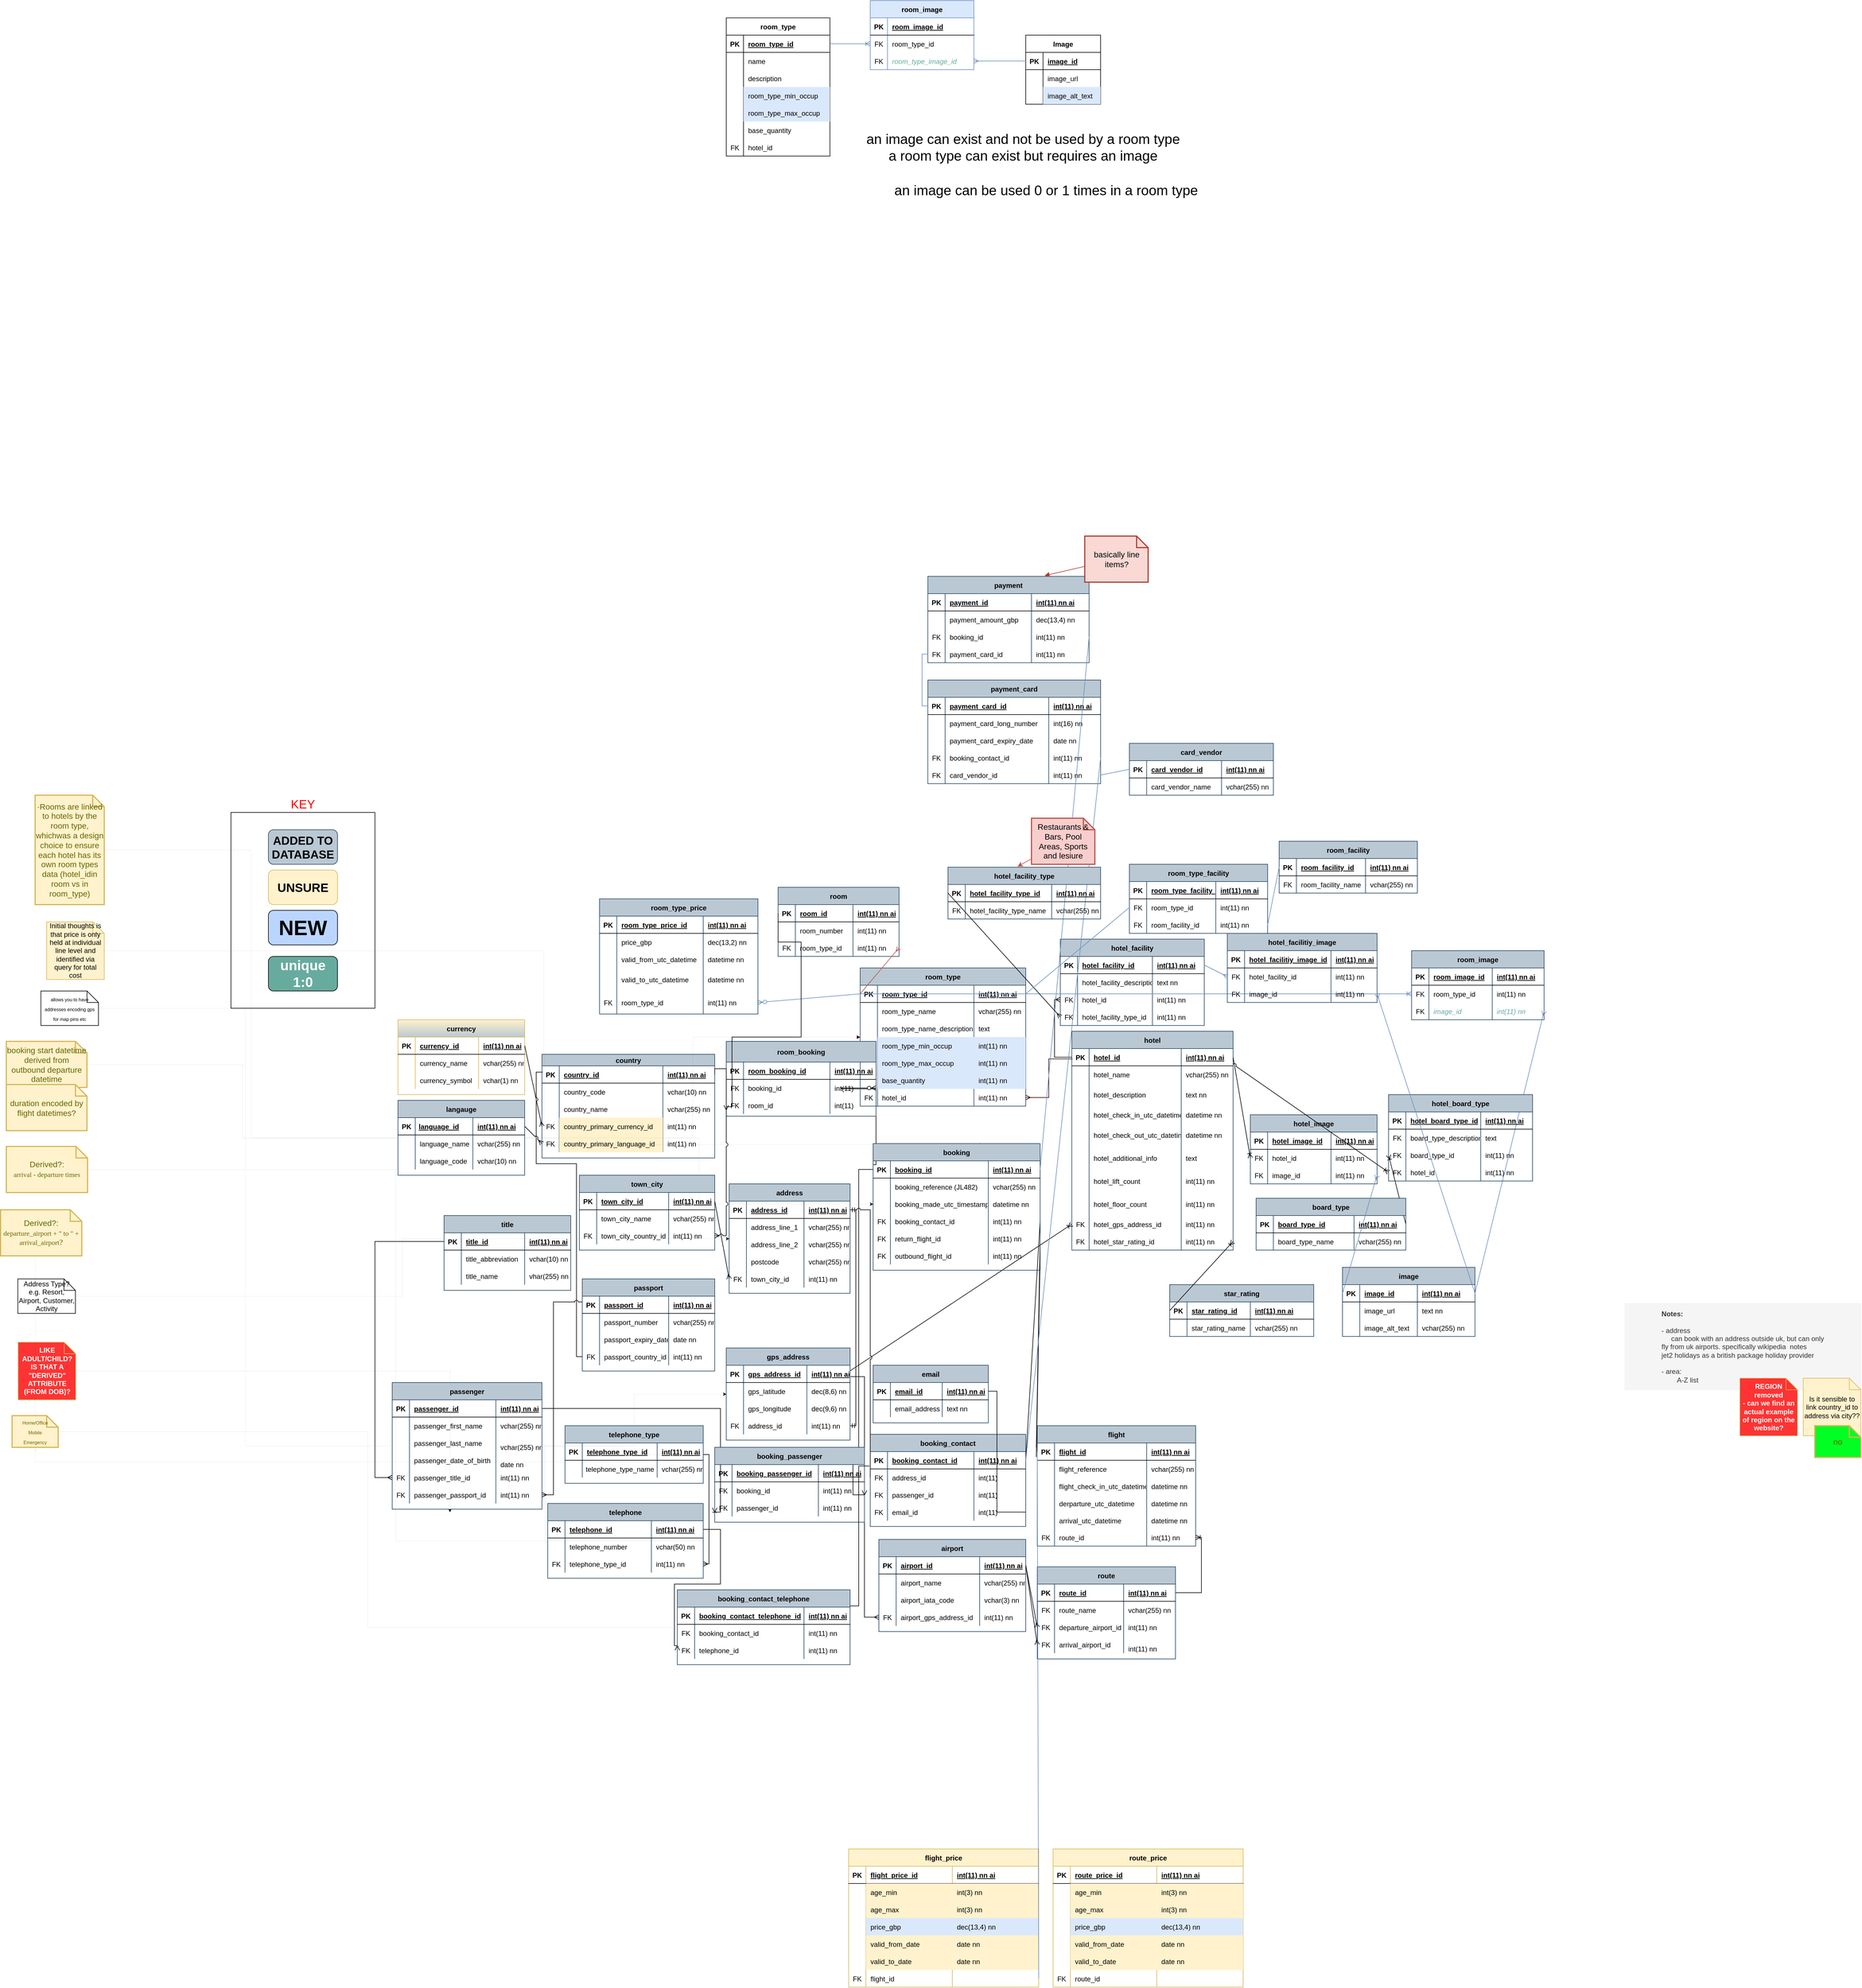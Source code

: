 <mxfile version="20.5.1" type="device"><diagram id="-2yeOfwBITJ53uySHP9W" name="Page-1"><mxGraphModel dx="2804" dy="3440" grid="1" gridSize="10" guides="1" tooltips="1" connect="1" arrows="1" fold="1" page="1" pageScale="1" pageWidth="1200" pageHeight="1920" math="0" shadow="0"><root><mxCell id="0"/><mxCell id="1" parent="0"/><mxCell id="1the9cqELfsIehUIT3sz-108" value="KEY" style="rounded=0;whiteSpace=wrap;html=1;fontSize=21;fontColor=#FF0000;labelPosition=center;verticalLabelPosition=top;align=center;verticalAlign=bottom;" parent="1" vertex="1"><mxGeometry x="580" y="-320" width="250" height="340" as="geometry"/></mxCell><mxCell id="WThsMtTnSutkIoZV56As-1226" value="" style="fontSize=12;html=1;endArrow=ERzeroToMany;endFill=1;rounded=0;exitX=0.002;exitY=0.222;exitDx=0;exitDy=0;entryX=1;entryY=0.5;entryDx=0;entryDy=0;edgeStyle=orthogonalEdgeStyle;fillColor=#f8cecc;strokeColor=#000000;exitPerimeter=0;" parent="1" source="WThsMtTnSutkIoZV56As-1159" target="WThsMtTnSutkIoZV56As-1217" edge="1"><mxGeometry width="100" height="100" relative="1" as="geometry"><mxPoint x="1570" y="1215" as="sourcePoint"/><mxPoint x="1670" y="1241" as="targetPoint"/><Array as="points"><mxPoint x="1700" y="292"/><mxPoint x="1700" y="160"/><mxPoint x="1640" y="160"/></Array></mxGeometry></mxCell><mxCell id="WThsMtTnSutkIoZV56As-891" value="" style="edgeStyle=orthogonalEdgeStyle;fontSize=12;html=1;endArrow=ERoneToMany;rounded=0;exitX=1;exitY=0.5;exitDx=0;exitDy=0;entryX=1;entryY=0.5;entryDx=0;entryDy=0;" parent="1" source="WThsMtTnSutkIoZV56As-810" target="WThsMtTnSutkIoZV56As-869" edge="1"><mxGeometry width="100" height="100" relative="1" as="geometry"><mxPoint x="2080" y="1507.5" as="sourcePoint"/><mxPoint x="2020" y="1347.5" as="targetPoint"/></mxGeometry></mxCell><mxCell id="WThsMtTnSutkIoZV56As-1356" style="edgeStyle=elbowEdgeStyle;rounded=0;orthogonalLoop=1;jettySize=auto;html=1;strokeWidth=0;fontFamily=Helvetica;fontSize=12;fontColor=#FF3333;fillColor=none;startArrow=none;" parent="1" source="WThsMtTnSutkIoZV56As-67" target="WThsMtTnSutkIoZV56As-1186" edge="1"><mxGeometry relative="1" as="geometry"/></mxCell><mxCell id="WThsMtTnSutkIoZV56As-1353" value="&lt;div&gt;booking start datetime derived from&lt;/div&gt;&lt;div&gt;outbound departure datetime&lt;br&gt;&lt;/div&gt;" style="shape=note;strokeWidth=2;fontSize=14;size=20;whiteSpace=wrap;html=1;fillColor=#fff2cc;strokeColor=#d6b656;fontColor=#666600;fontFamily=Helvetica;" parent="1" vertex="1"><mxGeometry x="190" y="77.5" width="140" height="80" as="geometry"/></mxCell><mxCell id="WThsMtTnSutkIoZV56As-1355" value="duration encoded by flight datetimes?" style="shape=note;strokeWidth=2;fontSize=14;size=20;whiteSpace=wrap;html=1;fillColor=#fff2cc;strokeColor=#d6b656;fontColor=#666600;fontFamily=Helvetica;" parent="1" vertex="1"><mxGeometry x="190" y="152.5" width="140" height="80" as="geometry"/></mxCell><mxCell id="WThsMtTnSutkIoZV56As-2" value="address" style="shape=table;startSize=30;container=1;collapsible=1;childLayout=tableLayout;fixedRows=1;rowLines=0;fontStyle=1;align=center;resizeLast=1;fillColor=#bac8d3;strokeColor=#23445d;" parent="1" vertex="1"><mxGeometry x="1445" y="325" width="210" height="190" as="geometry"/></mxCell><mxCell id="WThsMtTnSutkIoZV56As-3" value="" style="shape=tableRow;horizontal=0;startSize=0;swimlaneHead=0;swimlaneBody=0;fillColor=none;collapsible=0;dropTarget=0;points=[[0,0.5],[1,0.5]];portConstraint=eastwest;top=0;left=0;right=0;bottom=1;" parent="WThsMtTnSutkIoZV56As-2" vertex="1"><mxGeometry y="30" width="210" height="30" as="geometry"/></mxCell><mxCell id="WThsMtTnSutkIoZV56As-4" value="PK" style="shape=partialRectangle;connectable=0;fillColor=none;top=0;left=0;bottom=0;right=0;fontStyle=1;overflow=hidden;" parent="WThsMtTnSutkIoZV56As-3" vertex="1"><mxGeometry width="30" height="30" as="geometry"><mxRectangle width="30" height="30" as="alternateBounds"/></mxGeometry></mxCell><mxCell id="WThsMtTnSutkIoZV56As-5" value="address_id" style="shape=partialRectangle;connectable=0;fillColor=none;top=0;left=0;bottom=0;right=0;align=left;spacingLeft=6;fontStyle=5;overflow=hidden;" parent="WThsMtTnSutkIoZV56As-3" vertex="1"><mxGeometry x="30" width="100" height="30" as="geometry"><mxRectangle width="100" height="30" as="alternateBounds"/></mxGeometry></mxCell><mxCell id="1the9cqELfsIehUIT3sz-120" value="int(11) nn ai" style="shape=partialRectangle;connectable=0;fillColor=none;top=0;left=0;bottom=0;right=0;align=left;spacingLeft=6;fontStyle=5;overflow=hidden;" parent="WThsMtTnSutkIoZV56As-3" vertex="1"><mxGeometry x="130" width="80" height="30" as="geometry"><mxRectangle width="80" height="30" as="alternateBounds"/></mxGeometry></mxCell><mxCell id="WThsMtTnSutkIoZV56As-6" value="" style="shape=tableRow;horizontal=0;startSize=0;swimlaneHead=0;swimlaneBody=0;fillColor=none;collapsible=0;dropTarget=0;points=[[0,0.5],[1,0.5]];portConstraint=eastwest;top=0;left=0;right=0;bottom=0;" parent="WThsMtTnSutkIoZV56As-2" vertex="1"><mxGeometry y="60" width="210" height="30" as="geometry"/></mxCell><mxCell id="WThsMtTnSutkIoZV56As-7" value="" style="shape=partialRectangle;connectable=0;fillColor=none;top=0;left=0;bottom=0;right=0;editable=1;overflow=hidden;" parent="WThsMtTnSutkIoZV56As-6" vertex="1"><mxGeometry width="30" height="30" as="geometry"><mxRectangle width="30" height="30" as="alternateBounds"/></mxGeometry></mxCell><mxCell id="WThsMtTnSutkIoZV56As-8" value="address_line_1" style="shape=partialRectangle;connectable=0;fillColor=none;top=0;left=0;bottom=0;right=0;align=left;spacingLeft=6;overflow=hidden;" parent="WThsMtTnSutkIoZV56As-6" vertex="1"><mxGeometry x="30" width="100" height="30" as="geometry"><mxRectangle width="100" height="30" as="alternateBounds"/></mxGeometry></mxCell><mxCell id="1the9cqELfsIehUIT3sz-121" value="vchar(255) nn" style="shape=partialRectangle;connectable=0;fillColor=none;top=0;left=0;bottom=0;right=0;align=left;spacingLeft=6;overflow=hidden;" parent="WThsMtTnSutkIoZV56As-6" vertex="1"><mxGeometry x="130" width="80" height="30" as="geometry"><mxRectangle width="80" height="30" as="alternateBounds"/></mxGeometry></mxCell><mxCell id="WThsMtTnSutkIoZV56As-9" value="" style="shape=tableRow;horizontal=0;startSize=0;swimlaneHead=0;swimlaneBody=0;fillColor=none;collapsible=0;dropTarget=0;points=[[0,0.5],[1,0.5]];portConstraint=eastwest;top=0;left=0;right=0;bottom=0;" parent="WThsMtTnSutkIoZV56As-2" vertex="1"><mxGeometry y="90" width="210" height="30" as="geometry"/></mxCell><mxCell id="WThsMtTnSutkIoZV56As-10" value="" style="shape=partialRectangle;connectable=0;fillColor=none;top=0;left=0;bottom=0;right=0;editable=1;overflow=hidden;" parent="WThsMtTnSutkIoZV56As-9" vertex="1"><mxGeometry width="30" height="30" as="geometry"><mxRectangle width="30" height="30" as="alternateBounds"/></mxGeometry></mxCell><mxCell id="WThsMtTnSutkIoZV56As-11" value="address_line_2" style="shape=partialRectangle;connectable=0;fillColor=none;top=0;left=0;bottom=0;right=0;align=left;spacingLeft=6;overflow=hidden;" parent="WThsMtTnSutkIoZV56As-9" vertex="1"><mxGeometry x="30" width="100" height="30" as="geometry"><mxRectangle width="100" height="30" as="alternateBounds"/></mxGeometry></mxCell><mxCell id="1the9cqELfsIehUIT3sz-122" value="vchar(255) nn" style="shape=partialRectangle;connectable=0;fillColor=none;top=0;left=0;bottom=0;right=0;align=left;spacingLeft=6;overflow=hidden;" parent="WThsMtTnSutkIoZV56As-9" vertex="1"><mxGeometry x="130" width="80" height="30" as="geometry"><mxRectangle width="80" height="30" as="alternateBounds"/></mxGeometry></mxCell><mxCell id="WThsMtTnSutkIoZV56As-12" value="" style="shape=tableRow;horizontal=0;startSize=0;swimlaneHead=0;swimlaneBody=0;fillColor=none;collapsible=0;dropTarget=0;points=[[0,0.5],[1,0.5]];portConstraint=eastwest;top=0;left=0;right=0;bottom=0;" parent="WThsMtTnSutkIoZV56As-2" vertex="1"><mxGeometry y="120" width="210" height="30" as="geometry"/></mxCell><mxCell id="WThsMtTnSutkIoZV56As-13" value="" style="shape=partialRectangle;connectable=0;fillColor=none;top=0;left=0;bottom=0;right=0;editable=1;overflow=hidden;" parent="WThsMtTnSutkIoZV56As-12" vertex="1"><mxGeometry width="30" height="30" as="geometry"><mxRectangle width="30" height="30" as="alternateBounds"/></mxGeometry></mxCell><mxCell id="WThsMtTnSutkIoZV56As-14" value="postcode" style="shape=partialRectangle;connectable=0;top=0;left=0;bottom=0;right=0;align=left;spacingLeft=6;overflow=hidden;fillColor=none;" parent="WThsMtTnSutkIoZV56As-12" vertex="1"><mxGeometry x="30" width="100" height="30" as="geometry"><mxRectangle width="100" height="30" as="alternateBounds"/></mxGeometry></mxCell><mxCell id="1the9cqELfsIehUIT3sz-123" value="vchar(255) nn" style="shape=partialRectangle;connectable=0;top=0;left=0;bottom=0;right=0;align=left;spacingLeft=6;overflow=hidden;fillColor=none;" parent="WThsMtTnSutkIoZV56As-12" vertex="1"><mxGeometry x="130" width="80" height="30" as="geometry"><mxRectangle width="80" height="30" as="alternateBounds"/></mxGeometry></mxCell><mxCell id="WThsMtTnSutkIoZV56As-1427" value="" style="shape=tableRow;horizontal=0;startSize=0;swimlaneHead=0;swimlaneBody=0;fillColor=none;collapsible=0;dropTarget=0;points=[[0,0.5],[1,0.5]];portConstraint=eastwest;top=0;left=0;right=0;bottom=0;" parent="WThsMtTnSutkIoZV56As-2" vertex="1"><mxGeometry y="150" width="210" height="30" as="geometry"/></mxCell><mxCell id="WThsMtTnSutkIoZV56As-1428" value="FK" style="shape=partialRectangle;connectable=0;fillColor=none;top=0;left=0;bottom=0;right=0;editable=1;overflow=hidden;" parent="WThsMtTnSutkIoZV56As-1427" vertex="1"><mxGeometry width="30" height="30" as="geometry"><mxRectangle width="30" height="30" as="alternateBounds"/></mxGeometry></mxCell><mxCell id="WThsMtTnSutkIoZV56As-1429" value="town_city_id" style="shape=partialRectangle;connectable=0;top=0;left=0;bottom=0;right=0;align=left;spacingLeft=6;overflow=hidden;fillColor=none;" parent="WThsMtTnSutkIoZV56As-1427" vertex="1"><mxGeometry x="30" width="100" height="30" as="geometry"><mxRectangle width="100" height="30" as="alternateBounds"/></mxGeometry></mxCell><mxCell id="1the9cqELfsIehUIT3sz-124" value="int(11) nn" style="shape=partialRectangle;connectable=0;top=0;left=0;bottom=0;right=0;align=left;spacingLeft=6;overflow=hidden;fillColor=none;" parent="WThsMtTnSutkIoZV56As-1427" vertex="1"><mxGeometry x="130" width="80" height="30" as="geometry"><mxRectangle width="80" height="30" as="alternateBounds"/></mxGeometry></mxCell><mxCell id="WThsMtTnSutkIoZV56As-15" value="town_city" style="shape=table;startSize=30;container=1;collapsible=1;childLayout=tableLayout;fixedRows=1;rowLines=0;fontStyle=1;align=center;resizeLast=1;fillColor=#bac8d3;strokeColor=#23445d;" parent="1" vertex="1"><mxGeometry x="1185" y="310" width="235" height="130" as="geometry"/></mxCell><mxCell id="WThsMtTnSutkIoZV56As-16" value="" style="shape=tableRow;horizontal=0;startSize=0;swimlaneHead=0;swimlaneBody=0;fillColor=none;collapsible=0;dropTarget=0;points=[[0,0.5],[1,0.5]];portConstraint=eastwest;top=0;left=0;right=0;bottom=1;" parent="WThsMtTnSutkIoZV56As-15" vertex="1"><mxGeometry y="30" width="235" height="30" as="geometry"/></mxCell><mxCell id="WThsMtTnSutkIoZV56As-17" value="PK" style="shape=partialRectangle;connectable=0;fillColor=none;top=0;left=0;bottom=0;right=0;fontStyle=1;overflow=hidden;" parent="WThsMtTnSutkIoZV56As-16" vertex="1"><mxGeometry width="30" height="30" as="geometry"><mxRectangle width="30" height="30" as="alternateBounds"/></mxGeometry></mxCell><mxCell id="WThsMtTnSutkIoZV56As-18" value="town_city_id" style="shape=partialRectangle;connectable=0;fillColor=none;top=0;left=0;bottom=0;right=0;align=left;spacingLeft=6;fontStyle=5;overflow=hidden;" parent="WThsMtTnSutkIoZV56As-16" vertex="1"><mxGeometry x="30" width="125" height="30" as="geometry"><mxRectangle width="125" height="30" as="alternateBounds"/></mxGeometry></mxCell><mxCell id="1the9cqELfsIehUIT3sz-89" value="int(11) nn ai" style="shape=partialRectangle;connectable=0;fillColor=none;top=0;left=0;bottom=0;right=0;align=left;spacingLeft=6;fontStyle=5;overflow=hidden;" parent="WThsMtTnSutkIoZV56As-16" vertex="1"><mxGeometry x="155" width="80" height="30" as="geometry"><mxRectangle width="80" height="30" as="alternateBounds"/></mxGeometry></mxCell><mxCell id="WThsMtTnSutkIoZV56As-19" value="" style="shape=tableRow;horizontal=0;startSize=0;swimlaneHead=0;swimlaneBody=0;fillColor=none;collapsible=0;dropTarget=0;points=[[0,0.5],[1,0.5]];portConstraint=eastwest;top=0;left=0;right=0;bottom=0;" parent="WThsMtTnSutkIoZV56As-15" vertex="1"><mxGeometry y="60" width="235" height="30" as="geometry"/></mxCell><mxCell id="WThsMtTnSutkIoZV56As-20" value="" style="shape=partialRectangle;connectable=0;fillColor=none;top=0;left=0;bottom=0;right=0;editable=1;overflow=hidden;" parent="WThsMtTnSutkIoZV56As-19" vertex="1"><mxGeometry width="30" height="30" as="geometry"><mxRectangle width="30" height="30" as="alternateBounds"/></mxGeometry></mxCell><mxCell id="WThsMtTnSutkIoZV56As-21" value="town_city_name" style="shape=partialRectangle;connectable=0;fillColor=none;top=0;left=0;bottom=0;right=0;align=left;spacingLeft=6;overflow=hidden;" parent="WThsMtTnSutkIoZV56As-19" vertex="1"><mxGeometry x="30" width="125" height="30" as="geometry"><mxRectangle width="125" height="30" as="alternateBounds"/></mxGeometry></mxCell><mxCell id="1the9cqELfsIehUIT3sz-90" value="vchar(255) nn" style="shape=partialRectangle;connectable=0;fillColor=none;top=0;left=0;bottom=0;right=0;align=left;spacingLeft=6;overflow=hidden;" parent="WThsMtTnSutkIoZV56As-19" vertex="1"><mxGeometry x="155" width="80" height="30" as="geometry"><mxRectangle width="80" height="30" as="alternateBounds"/></mxGeometry></mxCell><mxCell id="WThsMtTnSutkIoZV56As-22" value="" style="shape=tableRow;horizontal=0;startSize=0;swimlaneHead=0;swimlaneBody=0;fillColor=none;collapsible=0;dropTarget=0;points=[[0,0.5],[1,0.5]];portConstraint=eastwest;top=0;left=0;right=0;bottom=0;" parent="WThsMtTnSutkIoZV56As-15" vertex="1"><mxGeometry y="90" width="235" height="30" as="geometry"/></mxCell><mxCell id="WThsMtTnSutkIoZV56As-23" value="FK" style="shape=partialRectangle;connectable=0;fillColor=none;top=0;left=0;bottom=0;right=0;editable=1;overflow=hidden;" parent="WThsMtTnSutkIoZV56As-22" vertex="1"><mxGeometry width="30" height="30" as="geometry"><mxRectangle width="30" height="30" as="alternateBounds"/></mxGeometry></mxCell><mxCell id="WThsMtTnSutkIoZV56As-24" value="town_city_country_id" style="shape=partialRectangle;connectable=0;fillColor=none;top=0;left=0;bottom=0;right=0;align=left;spacingLeft=6;overflow=hidden;" parent="WThsMtTnSutkIoZV56As-22" vertex="1"><mxGeometry x="30" width="125" height="30" as="geometry"><mxRectangle width="125" height="30" as="alternateBounds"/></mxGeometry></mxCell><mxCell id="1the9cqELfsIehUIT3sz-91" value="int(11) nn" style="shape=partialRectangle;connectable=0;fillColor=none;top=0;left=0;bottom=0;right=0;align=left;spacingLeft=6;overflow=hidden;" parent="WThsMtTnSutkIoZV56As-22" vertex="1"><mxGeometry x="155" width="80" height="30" as="geometry"><mxRectangle width="80" height="30" as="alternateBounds"/></mxGeometry></mxCell><mxCell id="WThsMtTnSutkIoZV56As-51" value="country" style="shape=table;startSize=20;container=1;collapsible=1;childLayout=tableLayout;fixedRows=1;rowLines=0;fontStyle=1;align=center;resizeLast=1;fillColor=#bac8d3;strokeColor=#23445d;" parent="1" vertex="1"><mxGeometry x="1120" y="100" width="300" height="180" as="geometry"/></mxCell><mxCell id="WThsMtTnSutkIoZV56As-52" value="" style="shape=tableRow;horizontal=0;startSize=0;swimlaneHead=0;swimlaneBody=0;fillColor=none;collapsible=0;dropTarget=0;points=[[0,0.5],[1,0.5]];portConstraint=eastwest;top=0;left=0;right=0;bottom=1;" parent="WThsMtTnSutkIoZV56As-51" vertex="1"><mxGeometry y="20" width="300" height="30" as="geometry"/></mxCell><mxCell id="WThsMtTnSutkIoZV56As-53" value="PK" style="shape=partialRectangle;connectable=0;fillColor=none;top=0;left=0;bottom=0;right=0;fontStyle=1;overflow=hidden;" parent="WThsMtTnSutkIoZV56As-52" vertex="1"><mxGeometry width="30" height="30" as="geometry"><mxRectangle width="30" height="30" as="alternateBounds"/></mxGeometry></mxCell><mxCell id="WThsMtTnSutkIoZV56As-54" value="country_id" style="shape=partialRectangle;connectable=0;fillColor=none;top=0;left=0;bottom=0;right=0;align=left;spacingLeft=6;fontStyle=5;overflow=hidden;" parent="WThsMtTnSutkIoZV56As-52" vertex="1"><mxGeometry x="30" width="180" height="30" as="geometry"><mxRectangle width="180" height="30" as="alternateBounds"/></mxGeometry></mxCell><mxCell id="1the9cqELfsIehUIT3sz-82" value="int(11) nn ai" style="shape=partialRectangle;connectable=0;fillColor=none;top=0;left=0;bottom=0;right=0;align=left;spacingLeft=6;fontStyle=5;overflow=hidden;" parent="WThsMtTnSutkIoZV56As-52" vertex="1"><mxGeometry x="210" width="90" height="30" as="geometry"><mxRectangle width="90" height="30" as="alternateBounds"/></mxGeometry></mxCell><mxCell id="WThsMtTnSutkIoZV56As-55" value="" style="shape=tableRow;horizontal=0;startSize=0;swimlaneHead=0;swimlaneBody=0;fillColor=none;collapsible=0;dropTarget=0;points=[[0,0.5],[1,0.5]];portConstraint=eastwest;top=0;left=0;right=0;bottom=0;" parent="WThsMtTnSutkIoZV56As-51" vertex="1"><mxGeometry y="50" width="300" height="30" as="geometry"/></mxCell><mxCell id="WThsMtTnSutkIoZV56As-56" value="" style="shape=partialRectangle;connectable=0;fillColor=none;top=0;left=0;bottom=0;right=0;editable=1;overflow=hidden;" parent="WThsMtTnSutkIoZV56As-55" vertex="1"><mxGeometry width="30" height="30" as="geometry"><mxRectangle width="30" height="30" as="alternateBounds"/></mxGeometry></mxCell><mxCell id="WThsMtTnSutkIoZV56As-57" value="country_code" style="shape=partialRectangle;connectable=0;fillColor=none;top=0;left=0;bottom=0;right=0;align=left;spacingLeft=6;overflow=hidden;" parent="WThsMtTnSutkIoZV56As-55" vertex="1"><mxGeometry x="30" width="180" height="30" as="geometry"><mxRectangle width="180" height="30" as="alternateBounds"/></mxGeometry></mxCell><mxCell id="1the9cqELfsIehUIT3sz-83" value="vchar(10) nn" style="shape=partialRectangle;connectable=0;fillColor=none;top=0;left=0;bottom=0;right=0;align=left;spacingLeft=6;overflow=hidden;" parent="WThsMtTnSutkIoZV56As-55" vertex="1"><mxGeometry x="210" width="90" height="30" as="geometry"><mxRectangle width="90" height="30" as="alternateBounds"/></mxGeometry></mxCell><mxCell id="WThsMtTnSutkIoZV56As-58" value="" style="shape=tableRow;horizontal=0;startSize=0;swimlaneHead=0;swimlaneBody=0;fillColor=none;collapsible=0;dropTarget=0;points=[[0,0.5],[1,0.5]];portConstraint=eastwest;top=0;left=0;right=0;bottom=0;" parent="WThsMtTnSutkIoZV56As-51" vertex="1"><mxGeometry y="80" width="300" height="30" as="geometry"/></mxCell><mxCell id="WThsMtTnSutkIoZV56As-59" value="" style="shape=partialRectangle;connectable=0;fillColor=none;top=0;left=0;bottom=0;right=0;editable=1;overflow=hidden;" parent="WThsMtTnSutkIoZV56As-58" vertex="1"><mxGeometry width="30" height="30" as="geometry"><mxRectangle width="30" height="30" as="alternateBounds"/></mxGeometry></mxCell><mxCell id="WThsMtTnSutkIoZV56As-60" value="country_name" style="shape=partialRectangle;connectable=0;fillColor=none;top=0;left=0;bottom=0;right=0;align=left;spacingLeft=6;overflow=hidden;" parent="WThsMtTnSutkIoZV56As-58" vertex="1"><mxGeometry x="30" width="180" height="30" as="geometry"><mxRectangle width="180" height="30" as="alternateBounds"/></mxGeometry></mxCell><mxCell id="1the9cqELfsIehUIT3sz-84" value="vchar(255) nn" style="shape=partialRectangle;connectable=0;fillColor=none;top=0;left=0;bottom=0;right=0;align=left;spacingLeft=6;overflow=hidden;" parent="WThsMtTnSutkIoZV56As-58" vertex="1"><mxGeometry x="210" width="90" height="30" as="geometry"><mxRectangle width="90" height="30" as="alternateBounds"/></mxGeometry></mxCell><mxCell id="WThsMtTnSutkIoZV56As-64" value="" style="shape=tableRow;horizontal=0;startSize=0;swimlaneHead=0;swimlaneBody=0;fillColor=none;collapsible=0;dropTarget=0;points=[[0,0.5],[1,0.5]];portConstraint=eastwest;top=0;left=0;right=0;bottom=0;" parent="WThsMtTnSutkIoZV56As-51" vertex="1"><mxGeometry y="110" width="300" height="30" as="geometry"/></mxCell><mxCell id="WThsMtTnSutkIoZV56As-65" value="FK" style="shape=partialRectangle;connectable=0;fillColor=none;top=0;left=0;bottom=0;right=0;editable=1;overflow=hidden;" parent="WThsMtTnSutkIoZV56As-64" vertex="1"><mxGeometry width="30" height="30" as="geometry"><mxRectangle width="30" height="30" as="alternateBounds"/></mxGeometry></mxCell><mxCell id="WThsMtTnSutkIoZV56As-66" value="country_primary_currency_id" style="shape=partialRectangle;connectable=0;fillColor=#fff2cc;top=0;left=0;bottom=0;right=0;align=left;spacingLeft=6;overflow=hidden;strokeColor=#d6b656;" parent="WThsMtTnSutkIoZV56As-64" vertex="1"><mxGeometry x="30" width="180" height="30" as="geometry"><mxRectangle width="180" height="30" as="alternateBounds"/></mxGeometry></mxCell><mxCell id="1the9cqELfsIehUIT3sz-85" value="int(11) nn" style="shape=partialRectangle;connectable=0;fillColor=none;top=0;left=0;bottom=0;right=0;align=left;spacingLeft=6;overflow=hidden;" parent="WThsMtTnSutkIoZV56As-64" vertex="1"><mxGeometry x="210" width="90" height="30" as="geometry"><mxRectangle width="90" height="30" as="alternateBounds"/></mxGeometry></mxCell><mxCell id="WThsMtTnSutkIoZV56As-61" value="" style="shape=tableRow;horizontal=0;startSize=0;swimlaneHead=0;swimlaneBody=0;fillColor=none;collapsible=0;dropTarget=0;points=[[0,0.5],[1,0.5]];portConstraint=eastwest;top=0;left=0;right=0;bottom=0;" parent="WThsMtTnSutkIoZV56As-51" vertex="1"><mxGeometry y="140" width="300" height="30" as="geometry"/></mxCell><mxCell id="WThsMtTnSutkIoZV56As-62" value="FK" style="shape=partialRectangle;connectable=0;fillColor=none;top=0;left=0;bottom=0;right=0;editable=1;overflow=hidden;" parent="WThsMtTnSutkIoZV56As-61" vertex="1"><mxGeometry width="30" height="30" as="geometry"><mxRectangle width="30" height="30" as="alternateBounds"/></mxGeometry></mxCell><mxCell id="WThsMtTnSutkIoZV56As-63" value="country_primary_language_id" style="shape=partialRectangle;connectable=0;fillColor=#fff2cc;top=0;left=0;bottom=0;right=0;align=left;spacingLeft=6;overflow=hidden;strokeColor=#d6b656;" parent="WThsMtTnSutkIoZV56As-61" vertex="1"><mxGeometry x="30" width="180" height="30" as="geometry"><mxRectangle width="180" height="30" as="alternateBounds"/></mxGeometry></mxCell><mxCell id="1the9cqELfsIehUIT3sz-86" value="int(11) nn" style="shape=partialRectangle;connectable=0;fillColor=none;top=0;left=0;bottom=0;right=0;align=left;spacingLeft=6;overflow=hidden;" parent="WThsMtTnSutkIoZV56As-61" vertex="1"><mxGeometry x="210" width="90" height="30" as="geometry"><mxRectangle width="90" height="30" as="alternateBounds"/></mxGeometry></mxCell><mxCell id="WThsMtTnSutkIoZV56As-90" value="&lt;div align=&quot;left&quot;&gt;&lt;b&gt;Notes:&lt;/b&gt;&lt;/div&gt;&lt;br&gt;&lt;div align=&quot;left&quot;&gt;- address&lt;br&gt;&amp;nbsp;&amp;nbsp; &amp;nbsp;&lt;span style=&quot;&quot;&gt;&#9;&lt;/span&gt;can book with an address outside uk, but can only&lt;/div&gt;&lt;div align=&quot;left&quot;&gt;&lt;span style=&quot;&quot;&gt;&#9;&lt;/span&gt;fly from uk airports. specifically wikipedia&amp;nbsp; notes&lt;span style=&quot;&quot;&gt;&lt;/span&gt;&lt;/div&gt;&lt;div align=&quot;left&quot;&gt;&lt;span style=&quot;&quot;&gt;&#9;&lt;/span&gt;jet2 holidays as a british package holiday provider&lt;br&gt;&lt;/div&gt;&lt;div&gt;&lt;br&gt;&lt;/div&gt;&lt;div align=&quot;left&quot;&gt;- area: &lt;br&gt;&lt;/div&gt;&lt;div align=&quot;left&quot;&gt;&lt;span style=&quot;white-space: pre;&quot;&gt;&#9;&lt;/span&gt;A-Z list&lt;/div&gt;" style="rounded=0;whiteSpace=wrap;html=1;strokeWidth=0;fontColor=#333333;fillColor=#f5f5f5;strokeColor=#666666;" parent="1" vertex="1"><mxGeometry x="3000" y="532.5" width="410" height="150" as="geometry"/></mxCell><mxCell id="WThsMtTnSutkIoZV56As-91" value="booking_contact" style="shape=table;startSize=30;container=1;collapsible=1;childLayout=tableLayout;fixedRows=1;rowLines=0;fontStyle=1;align=center;resizeLast=1;fillColor=#bac8d3;strokeColor=#23445d;" parent="1" vertex="1"><mxGeometry x="1690" y="760" width="270" height="160" as="geometry"/></mxCell><mxCell id="WThsMtTnSutkIoZV56As-92" value="" style="shape=tableRow;horizontal=0;startSize=0;swimlaneHead=0;swimlaneBody=0;fillColor=none;collapsible=0;dropTarget=0;points=[[0,0.5],[1,0.5]];portConstraint=eastwest;top=0;left=0;right=0;bottom=1;" parent="WThsMtTnSutkIoZV56As-91" vertex="1"><mxGeometry y="30" width="270" height="30" as="geometry"/></mxCell><mxCell id="WThsMtTnSutkIoZV56As-93" value="PK" style="shape=partialRectangle;connectable=0;fillColor=none;top=0;left=0;bottom=0;right=0;fontStyle=1;overflow=hidden;" parent="WThsMtTnSutkIoZV56As-92" vertex="1"><mxGeometry width="30" height="30" as="geometry"><mxRectangle width="30" height="30" as="alternateBounds"/></mxGeometry></mxCell><mxCell id="WThsMtTnSutkIoZV56As-94" value="booking_contact_id" style="shape=partialRectangle;connectable=0;fillColor=none;top=0;left=0;bottom=0;right=0;align=left;spacingLeft=6;fontStyle=5;overflow=hidden;" parent="WThsMtTnSutkIoZV56As-92" vertex="1"><mxGeometry x="30" width="150" height="30" as="geometry"><mxRectangle width="150" height="30" as="alternateBounds"/></mxGeometry></mxCell><mxCell id="eUR8oNqSm_wJJm3nRPkl-1" value="int(11) nn ai" style="shape=partialRectangle;connectable=0;fillColor=none;top=0;left=0;bottom=0;right=0;align=left;spacingLeft=6;fontStyle=5;overflow=hidden;" vertex="1" parent="WThsMtTnSutkIoZV56As-92"><mxGeometry x="180" width="90" height="30" as="geometry"><mxRectangle width="90" height="30" as="alternateBounds"/></mxGeometry></mxCell><mxCell id="WThsMtTnSutkIoZV56As-95" value="" style="shape=tableRow;horizontal=0;startSize=0;swimlaneHead=0;swimlaneBody=0;fillColor=none;collapsible=0;dropTarget=0;points=[[0,0.5],[1,0.5]];portConstraint=eastwest;top=0;left=0;right=0;bottom=0;" parent="WThsMtTnSutkIoZV56As-91" vertex="1"><mxGeometry y="60" width="270" height="30" as="geometry"/></mxCell><mxCell id="WThsMtTnSutkIoZV56As-96" value="FK" style="shape=partialRectangle;connectable=0;fillColor=none;top=0;left=0;bottom=0;right=0;editable=1;overflow=hidden;" parent="WThsMtTnSutkIoZV56As-95" vertex="1"><mxGeometry width="30" height="30" as="geometry"><mxRectangle width="30" height="30" as="alternateBounds"/></mxGeometry></mxCell><mxCell id="WThsMtTnSutkIoZV56As-97" value="address_id" style="shape=partialRectangle;connectable=0;fillColor=none;top=0;left=0;bottom=0;right=0;align=left;spacingLeft=6;overflow=hidden;" parent="WThsMtTnSutkIoZV56As-95" vertex="1"><mxGeometry x="30" width="150" height="30" as="geometry"><mxRectangle width="150" height="30" as="alternateBounds"/></mxGeometry></mxCell><mxCell id="eUR8oNqSm_wJJm3nRPkl-2" value="int(11)" style="shape=partialRectangle;connectable=0;fillColor=none;top=0;left=0;bottom=0;right=0;align=left;spacingLeft=6;overflow=hidden;" vertex="1" parent="WThsMtTnSutkIoZV56As-95"><mxGeometry x="180" width="90" height="30" as="geometry"><mxRectangle width="90" height="30" as="alternateBounds"/></mxGeometry></mxCell><mxCell id="WThsMtTnSutkIoZV56As-98" value="" style="shape=tableRow;horizontal=0;startSize=0;swimlaneHead=0;swimlaneBody=0;fillColor=none;collapsible=0;dropTarget=0;points=[[0,0.5],[1,0.5]];portConstraint=eastwest;top=0;left=0;right=0;bottom=0;" parent="WThsMtTnSutkIoZV56As-91" vertex="1"><mxGeometry y="90" width="270" height="30" as="geometry"/></mxCell><mxCell id="WThsMtTnSutkIoZV56As-99" value="FK" style="shape=partialRectangle;connectable=0;fillColor=none;top=0;left=0;bottom=0;right=0;editable=1;overflow=hidden;" parent="WThsMtTnSutkIoZV56As-98" vertex="1"><mxGeometry width="30" height="30" as="geometry"><mxRectangle width="30" height="30" as="alternateBounds"/></mxGeometry></mxCell><mxCell id="WThsMtTnSutkIoZV56As-100" value="passenger_id" style="shape=partialRectangle;connectable=0;fillColor=none;top=0;left=0;bottom=0;right=0;align=left;spacingLeft=6;overflow=hidden;" parent="WThsMtTnSutkIoZV56As-98" vertex="1"><mxGeometry x="30" width="150" height="30" as="geometry"><mxRectangle width="150" height="30" as="alternateBounds"/></mxGeometry></mxCell><mxCell id="eUR8oNqSm_wJJm3nRPkl-3" value="int(11)" style="shape=partialRectangle;connectable=0;fillColor=none;top=0;left=0;bottom=0;right=0;align=left;spacingLeft=6;overflow=hidden;" vertex="1" parent="WThsMtTnSutkIoZV56As-98"><mxGeometry x="180" width="90" height="30" as="geometry"><mxRectangle width="90" height="30" as="alternateBounds"/></mxGeometry></mxCell><mxCell id="WThsMtTnSutkIoZV56As-101" value="" style="shape=tableRow;horizontal=0;startSize=0;swimlaneHead=0;swimlaneBody=0;fillColor=none;collapsible=0;dropTarget=0;points=[[0,0.5],[1,0.5]];portConstraint=eastwest;top=0;left=0;right=0;bottom=0;" parent="WThsMtTnSutkIoZV56As-91" vertex="1"><mxGeometry y="120" width="270" height="30" as="geometry"/></mxCell><mxCell id="WThsMtTnSutkIoZV56As-102" value="FK" style="shape=partialRectangle;connectable=0;fillColor=none;top=0;left=0;bottom=0;right=0;editable=1;overflow=hidden;" parent="WThsMtTnSutkIoZV56As-101" vertex="1"><mxGeometry width="30" height="30" as="geometry"><mxRectangle width="30" height="30" as="alternateBounds"/></mxGeometry></mxCell><mxCell id="WThsMtTnSutkIoZV56As-103" value="email_id" style="shape=partialRectangle;connectable=0;fillColor=none;top=0;left=0;bottom=0;right=0;align=left;spacingLeft=6;overflow=hidden;" parent="WThsMtTnSutkIoZV56As-101" vertex="1"><mxGeometry x="30" width="150" height="30" as="geometry"><mxRectangle width="150" height="30" as="alternateBounds"/></mxGeometry></mxCell><mxCell id="eUR8oNqSm_wJJm3nRPkl-4" value="int(11)" style="shape=partialRectangle;connectable=0;fillColor=none;top=0;left=0;bottom=0;right=0;align=left;spacingLeft=6;overflow=hidden;" vertex="1" parent="WThsMtTnSutkIoZV56As-101"><mxGeometry x="180" width="90" height="30" as="geometry"><mxRectangle width="90" height="30" as="alternateBounds"/></mxGeometry></mxCell><mxCell id="WThsMtTnSutkIoZV56As-126" value="" style="fontSize=12;html=1;endArrow=none;rounded=0;fontColor=#FF0000;exitX=1;exitY=0.5;exitDx=0;exitDy=0;entryX=1;entryY=0.5;entryDx=0;entryDy=0;edgeStyle=orthogonalEdgeStyle;endFill=0;startArrow=ERmany;startFill=0;" parent="1" source="WThsMtTnSutkIoZV56As-87" target="WThsMtTnSutkIoZV56As-119" edge="1"><mxGeometry width="100" height="100" relative="1" as="geometry"><mxPoint x="1070" y="1260" as="sourcePoint"/><mxPoint x="1070" y="1070" as="targetPoint"/><Array as="points"><mxPoint x="1410" y="985"/><mxPoint x="1410" y="795"/></Array></mxGeometry></mxCell><mxCell id="WThsMtTnSutkIoZV56As-127" value="currency" style="shape=table;startSize=30;container=1;collapsible=1;childLayout=tableLayout;fixedRows=1;rowLines=0;fontStyle=1;align=center;resizeLast=1;fillColor=#fff2cc;strokeColor=#d6b656;gradientColor=#BAC8D3;" parent="1" vertex="1"><mxGeometry x="870" y="40" width="220" height="130" as="geometry"/></mxCell><mxCell id="WThsMtTnSutkIoZV56As-128" value="" style="shape=tableRow;horizontal=0;startSize=0;swimlaneHead=0;swimlaneBody=0;fillColor=none;collapsible=0;dropTarget=0;points=[[0,0.5],[1,0.5]];portConstraint=eastwest;top=0;left=0;right=0;bottom=1;" parent="WThsMtTnSutkIoZV56As-127" vertex="1"><mxGeometry y="30" width="220" height="30" as="geometry"/></mxCell><mxCell id="WThsMtTnSutkIoZV56As-129" value="PK" style="shape=partialRectangle;connectable=0;fillColor=none;top=0;left=0;bottom=0;right=0;fontStyle=1;overflow=hidden;" parent="WThsMtTnSutkIoZV56As-128" vertex="1"><mxGeometry width="30" height="30" as="geometry"><mxRectangle width="30" height="30" as="alternateBounds"/></mxGeometry></mxCell><mxCell id="WThsMtTnSutkIoZV56As-130" value="currency_id" style="shape=partialRectangle;connectable=0;fillColor=none;top=0;left=0;bottom=0;right=0;align=left;spacingLeft=6;fontStyle=5;overflow=hidden;" parent="WThsMtTnSutkIoZV56As-128" vertex="1"><mxGeometry x="30" width="110" height="30" as="geometry"><mxRectangle width="110" height="30" as="alternateBounds"/></mxGeometry></mxCell><mxCell id="1the9cqELfsIehUIT3sz-76" value="int(11) nn ai" style="shape=partialRectangle;connectable=0;fillColor=none;top=0;left=0;bottom=0;right=0;align=left;spacingLeft=6;fontStyle=5;overflow=hidden;" parent="WThsMtTnSutkIoZV56As-128" vertex="1"><mxGeometry x="140" width="80" height="30" as="geometry"><mxRectangle width="80" height="30" as="alternateBounds"/></mxGeometry></mxCell><mxCell id="WThsMtTnSutkIoZV56As-131" value="" style="shape=tableRow;horizontal=0;startSize=0;swimlaneHead=0;swimlaneBody=0;fillColor=none;collapsible=0;dropTarget=0;points=[[0,0.5],[1,0.5]];portConstraint=eastwest;top=0;left=0;right=0;bottom=0;" parent="WThsMtTnSutkIoZV56As-127" vertex="1"><mxGeometry y="60" width="220" height="30" as="geometry"/></mxCell><mxCell id="WThsMtTnSutkIoZV56As-132" value="" style="shape=partialRectangle;connectable=0;fillColor=none;top=0;left=0;bottom=0;right=0;editable=1;overflow=hidden;" parent="WThsMtTnSutkIoZV56As-131" vertex="1"><mxGeometry width="30" height="30" as="geometry"><mxRectangle width="30" height="30" as="alternateBounds"/></mxGeometry></mxCell><mxCell id="WThsMtTnSutkIoZV56As-133" value="currency_name" style="shape=partialRectangle;connectable=0;fillColor=none;top=0;left=0;bottom=0;right=0;align=left;spacingLeft=6;overflow=hidden;" parent="WThsMtTnSutkIoZV56As-131" vertex="1"><mxGeometry x="30" width="110" height="30" as="geometry"><mxRectangle width="110" height="30" as="alternateBounds"/></mxGeometry></mxCell><mxCell id="1the9cqELfsIehUIT3sz-77" value="vchar(255) nn" style="shape=partialRectangle;connectable=0;fillColor=none;top=0;left=0;bottom=0;right=0;align=left;spacingLeft=6;overflow=hidden;" parent="WThsMtTnSutkIoZV56As-131" vertex="1"><mxGeometry x="140" width="80" height="30" as="geometry"><mxRectangle width="80" height="30" as="alternateBounds"/></mxGeometry></mxCell><mxCell id="WThsMtTnSutkIoZV56As-134" value="" style="shape=tableRow;horizontal=0;startSize=0;swimlaneHead=0;swimlaneBody=0;fillColor=none;collapsible=0;dropTarget=0;points=[[0,0.5],[1,0.5]];portConstraint=eastwest;top=0;left=0;right=0;bottom=0;" parent="WThsMtTnSutkIoZV56As-127" vertex="1"><mxGeometry y="90" width="220" height="30" as="geometry"/></mxCell><mxCell id="WThsMtTnSutkIoZV56As-135" value="" style="shape=partialRectangle;connectable=0;fillColor=none;top=0;left=0;bottom=0;right=0;editable=1;overflow=hidden;" parent="WThsMtTnSutkIoZV56As-134" vertex="1"><mxGeometry width="30" height="30" as="geometry"><mxRectangle width="30" height="30" as="alternateBounds"/></mxGeometry></mxCell><mxCell id="WThsMtTnSutkIoZV56As-136" value="currency_symbol" style="shape=partialRectangle;connectable=0;fillColor=none;top=0;left=0;bottom=0;right=0;align=left;spacingLeft=6;overflow=hidden;" parent="WThsMtTnSutkIoZV56As-134" vertex="1"><mxGeometry x="30" width="110" height="30" as="geometry"><mxRectangle width="110" height="30" as="alternateBounds"/></mxGeometry></mxCell><mxCell id="1the9cqELfsIehUIT3sz-78" value="vchar(1) nn" style="shape=partialRectangle;connectable=0;fillColor=none;top=0;left=0;bottom=0;right=0;align=left;spacingLeft=6;overflow=hidden;" parent="WThsMtTnSutkIoZV56As-134" vertex="1"><mxGeometry x="140" width="80" height="30" as="geometry"><mxRectangle width="80" height="30" as="alternateBounds"/></mxGeometry></mxCell><mxCell id="WThsMtTnSutkIoZV56As-152" value="" style="fontSize=12;html=1;endArrow=ERmany;rounded=0;fontColor=#FF0000;exitX=1;exitY=0.5;exitDx=0;exitDy=0;entryX=0;entryY=0.5;entryDx=0;entryDy=0;" parent="1" source="WThsMtTnSutkIoZV56As-16" target="WThsMtTnSutkIoZV56As-1427" edge="1"><mxGeometry width="100" height="100" relative="1" as="geometry"><mxPoint x="950" y="475" as="sourcePoint"/><mxPoint x="1210" y="375" as="targetPoint"/></mxGeometry></mxCell><mxCell id="WThsMtTnSutkIoZV56As-155" value="passport" style="shape=table;startSize=30;container=1;collapsible=1;childLayout=tableLayout;fixedRows=1;rowLines=0;fontStyle=1;align=center;resizeLast=1;fillColor=#bac8d3;strokeColor=#23445d;" parent="1" vertex="1"><mxGeometry x="1190" y="490" width="230" height="160" as="geometry"/></mxCell><mxCell id="WThsMtTnSutkIoZV56As-156" value="" style="shape=tableRow;horizontal=0;startSize=0;swimlaneHead=0;swimlaneBody=0;fillColor=none;collapsible=0;dropTarget=0;points=[[0,0.5],[1,0.5]];portConstraint=eastwest;top=0;left=0;right=0;bottom=1;" parent="WThsMtTnSutkIoZV56As-155" vertex="1"><mxGeometry y="30" width="230" height="30" as="geometry"/></mxCell><mxCell id="WThsMtTnSutkIoZV56As-157" value="PK" style="shape=partialRectangle;connectable=0;fillColor=none;top=0;left=0;bottom=0;right=0;fontStyle=1;overflow=hidden;" parent="WThsMtTnSutkIoZV56As-156" vertex="1"><mxGeometry width="30" height="30" as="geometry"><mxRectangle width="30" height="30" as="alternateBounds"/></mxGeometry></mxCell><mxCell id="WThsMtTnSutkIoZV56As-158" value="passport_id" style="shape=partialRectangle;connectable=0;fillColor=none;top=0;left=0;bottom=0;right=0;align=left;spacingLeft=6;fontStyle=5;overflow=hidden;" parent="WThsMtTnSutkIoZV56As-156" vertex="1"><mxGeometry x="30" width="120" height="30" as="geometry"><mxRectangle width="120" height="30" as="alternateBounds"/></mxGeometry></mxCell><mxCell id="1the9cqELfsIehUIT3sz-93" value="int(11) nn ai" style="shape=partialRectangle;connectable=0;fillColor=none;top=0;left=0;bottom=0;right=0;align=left;spacingLeft=6;fontStyle=5;overflow=hidden;" parent="WThsMtTnSutkIoZV56As-156" vertex="1"><mxGeometry x="150" width="80" height="30" as="geometry"><mxRectangle width="80" height="30" as="alternateBounds"/></mxGeometry></mxCell><mxCell id="WThsMtTnSutkIoZV56As-159" value="" style="shape=tableRow;horizontal=0;startSize=0;swimlaneHead=0;swimlaneBody=0;fillColor=none;collapsible=0;dropTarget=0;points=[[0,0.5],[1,0.5]];portConstraint=eastwest;top=0;left=0;right=0;bottom=0;" parent="WThsMtTnSutkIoZV56As-155" vertex="1"><mxGeometry y="60" width="230" height="30" as="geometry"/></mxCell><mxCell id="WThsMtTnSutkIoZV56As-160" value="" style="shape=partialRectangle;connectable=0;fillColor=none;top=0;left=0;bottom=0;right=0;editable=1;overflow=hidden;" parent="WThsMtTnSutkIoZV56As-159" vertex="1"><mxGeometry width="30" height="30" as="geometry"><mxRectangle width="30" height="30" as="alternateBounds"/></mxGeometry></mxCell><mxCell id="WThsMtTnSutkIoZV56As-161" value="passport_number" style="shape=partialRectangle;connectable=0;fillColor=none;top=0;left=0;bottom=0;right=0;align=left;spacingLeft=6;overflow=hidden;" parent="WThsMtTnSutkIoZV56As-159" vertex="1"><mxGeometry x="30" width="120" height="30" as="geometry"><mxRectangle width="120" height="30" as="alternateBounds"/></mxGeometry></mxCell><mxCell id="1the9cqELfsIehUIT3sz-94" value="vchar(255) nn" style="shape=partialRectangle;connectable=0;fillColor=none;top=0;left=0;bottom=0;right=0;align=left;spacingLeft=6;overflow=hidden;" parent="WThsMtTnSutkIoZV56As-159" vertex="1"><mxGeometry x="150" width="80" height="30" as="geometry"><mxRectangle width="80" height="30" as="alternateBounds"/></mxGeometry></mxCell><mxCell id="WThsMtTnSutkIoZV56As-162" value="" style="shape=tableRow;horizontal=0;startSize=0;swimlaneHead=0;swimlaneBody=0;fillColor=none;collapsible=0;dropTarget=0;points=[[0,0.5],[1,0.5]];portConstraint=eastwest;top=0;left=0;right=0;bottom=0;" parent="WThsMtTnSutkIoZV56As-155" vertex="1"><mxGeometry y="90" width="230" height="30" as="geometry"/></mxCell><mxCell id="WThsMtTnSutkIoZV56As-163" value="" style="shape=partialRectangle;connectable=0;fillColor=none;top=0;left=0;bottom=0;right=0;editable=1;overflow=hidden;" parent="WThsMtTnSutkIoZV56As-162" vertex="1"><mxGeometry width="30" height="30" as="geometry"><mxRectangle width="30" height="30" as="alternateBounds"/></mxGeometry></mxCell><mxCell id="WThsMtTnSutkIoZV56As-164" value="passport_expiry_date" style="shape=partialRectangle;connectable=0;fillColor=none;top=0;left=0;bottom=0;right=0;align=left;spacingLeft=6;overflow=hidden;" parent="WThsMtTnSutkIoZV56As-162" vertex="1"><mxGeometry x="30" width="120" height="30" as="geometry"><mxRectangle width="120" height="30" as="alternateBounds"/></mxGeometry></mxCell><mxCell id="1the9cqELfsIehUIT3sz-95" value="date nn" style="shape=partialRectangle;connectable=0;fillColor=none;top=0;left=0;bottom=0;right=0;align=left;spacingLeft=6;overflow=hidden;" parent="WThsMtTnSutkIoZV56As-162" vertex="1"><mxGeometry x="150" width="80" height="30" as="geometry"><mxRectangle width="80" height="30" as="alternateBounds"/></mxGeometry></mxCell><mxCell id="WThsMtTnSutkIoZV56As-165" value="" style="shape=tableRow;horizontal=0;startSize=0;swimlaneHead=0;swimlaneBody=0;fillColor=none;collapsible=0;dropTarget=0;points=[[0,0.5],[1,0.5]];portConstraint=eastwest;top=0;left=0;right=0;bottom=0;" parent="WThsMtTnSutkIoZV56As-155" vertex="1"><mxGeometry y="120" width="230" height="30" as="geometry"/></mxCell><mxCell id="WThsMtTnSutkIoZV56As-166" value="FK" style="shape=partialRectangle;connectable=0;fillColor=none;top=0;left=0;bottom=0;right=0;editable=1;overflow=hidden;" parent="WThsMtTnSutkIoZV56As-165" vertex="1"><mxGeometry width="30" height="30" as="geometry"><mxRectangle width="30" height="30" as="alternateBounds"/></mxGeometry></mxCell><mxCell id="WThsMtTnSutkIoZV56As-167" value="passport_country_id" style="shape=partialRectangle;connectable=0;fillColor=none;top=0;left=0;bottom=0;right=0;align=left;spacingLeft=6;overflow=hidden;" parent="WThsMtTnSutkIoZV56As-165" vertex="1"><mxGeometry x="30" width="120" height="30" as="geometry"><mxRectangle width="120" height="30" as="alternateBounds"/></mxGeometry></mxCell><mxCell id="1the9cqELfsIehUIT3sz-96" value="int(11) nn" style="shape=partialRectangle;connectable=0;fillColor=none;top=0;left=0;bottom=0;right=0;align=left;spacingLeft=6;overflow=hidden;" parent="WThsMtTnSutkIoZV56As-165" vertex="1"><mxGeometry x="150" width="80" height="30" as="geometry"><mxRectangle width="80" height="30" as="alternateBounds"/></mxGeometry></mxCell><mxCell id="WThsMtTnSutkIoZV56As-168" value="" style="endArrow=none;html=1;rounded=0;fontSize=14;fontColor=#000000;exitX=0;exitY=0.5;exitDx=0;exitDy=0;entryX=0.004;entryY=0.362;entryDx=0;entryDy=0;entryPerimeter=0;edgeStyle=orthogonalEdgeStyle;" parent="1" source="WThsMtTnSutkIoZV56As-165" target="WThsMtTnSutkIoZV56As-52" edge="1"><mxGeometry relative="1" as="geometry"><mxPoint x="930" y="670" as="sourcePoint"/><mxPoint x="1090" y="670" as="targetPoint"/><Array as="points"><mxPoint x="1180" y="625"/><mxPoint x="1180" y="290"/><mxPoint x="1110" y="290"/><mxPoint x="1110" y="131"/></Array></mxGeometry></mxCell><mxCell id="WThsMtTnSutkIoZV56As-169" value="" style="fontSize=12;html=1;endArrow=none;rounded=0;fontColor=#000000;entryX=0;entryY=0.25;entryDx=0;entryDy=0;jumpStyle=arc;exitX=1;exitY=0.5;exitDx=0;exitDy=0;edgeStyle=orthogonalEdgeStyle;endFill=0;startArrow=ERmany;startFill=0;" parent="1" source="WThsMtTnSutkIoZV56As-45" target="WThsMtTnSutkIoZV56As-155" edge="1"><mxGeometry width="100" height="100" relative="1" as="geometry"><mxPoint x="1115" y="1020" as="sourcePoint"/><mxPoint x="1505" y="660" as="targetPoint"/><Array as="points"><mxPoint x="1140" y="865"/><mxPoint x="1140" y="530"/></Array></mxGeometry></mxCell><mxCell id="WThsMtTnSutkIoZV56As-170" value="title" style="shape=table;startSize=30;container=1;collapsible=1;childLayout=tableLayout;fixedRows=1;rowLines=0;fontStyle=1;align=center;resizeLast=1;fillColor=#bac8d3;strokeColor=#23445d;" parent="1" vertex="1"><mxGeometry x="950" y="380" width="220" height="130" as="geometry"/></mxCell><mxCell id="WThsMtTnSutkIoZV56As-171" value="" style="shape=tableRow;horizontal=0;startSize=0;swimlaneHead=0;swimlaneBody=0;fillColor=none;collapsible=0;dropTarget=0;points=[[0,0.5],[1,0.5]];portConstraint=eastwest;top=0;left=0;right=0;bottom=1;" parent="WThsMtTnSutkIoZV56As-170" vertex="1"><mxGeometry y="30" width="220" height="30" as="geometry"/></mxCell><mxCell id="WThsMtTnSutkIoZV56As-172" value="PK" style="shape=partialRectangle;connectable=0;fillColor=none;top=0;left=0;bottom=0;right=0;fontStyle=1;overflow=hidden;" parent="WThsMtTnSutkIoZV56As-171" vertex="1"><mxGeometry width="30" height="30" as="geometry"><mxRectangle width="30" height="30" as="alternateBounds"/></mxGeometry></mxCell><mxCell id="WThsMtTnSutkIoZV56As-173" value="title_id" style="shape=partialRectangle;connectable=0;fillColor=none;top=0;left=0;bottom=0;right=0;align=left;spacingLeft=6;fontStyle=5;overflow=hidden;" parent="WThsMtTnSutkIoZV56As-171" vertex="1"><mxGeometry x="30" width="110" height="30" as="geometry"><mxRectangle width="110" height="30" as="alternateBounds"/></mxGeometry></mxCell><mxCell id="1the9cqELfsIehUIT3sz-79" value="int(11) nn ai" style="shape=partialRectangle;connectable=0;fillColor=none;top=0;left=0;bottom=0;right=0;align=left;spacingLeft=6;fontStyle=5;overflow=hidden;" parent="WThsMtTnSutkIoZV56As-171" vertex="1"><mxGeometry x="140" width="80" height="30" as="geometry"><mxRectangle width="80" height="30" as="alternateBounds"/></mxGeometry></mxCell><mxCell id="WThsMtTnSutkIoZV56As-174" value="" style="shape=tableRow;horizontal=0;startSize=0;swimlaneHead=0;swimlaneBody=0;fillColor=none;collapsible=0;dropTarget=0;points=[[0,0.5],[1,0.5]];portConstraint=eastwest;top=0;left=0;right=0;bottom=0;" parent="WThsMtTnSutkIoZV56As-170" vertex="1"><mxGeometry y="60" width="220" height="30" as="geometry"/></mxCell><mxCell id="WThsMtTnSutkIoZV56As-175" value="" style="shape=partialRectangle;connectable=0;fillColor=none;top=0;left=0;bottom=0;right=0;editable=1;overflow=hidden;" parent="WThsMtTnSutkIoZV56As-174" vertex="1"><mxGeometry width="30" height="30" as="geometry"><mxRectangle width="30" height="30" as="alternateBounds"/></mxGeometry></mxCell><mxCell id="WThsMtTnSutkIoZV56As-176" value="title_abbreviation" style="shape=partialRectangle;connectable=0;fillColor=none;top=0;left=0;bottom=0;right=0;align=left;spacingLeft=6;overflow=hidden;" parent="WThsMtTnSutkIoZV56As-174" vertex="1"><mxGeometry x="30" width="110" height="30" as="geometry"><mxRectangle width="110" height="30" as="alternateBounds"/></mxGeometry></mxCell><mxCell id="1the9cqELfsIehUIT3sz-80" value="vchar(10) nn" style="shape=partialRectangle;connectable=0;fillColor=none;top=0;left=0;bottom=0;right=0;align=left;spacingLeft=6;overflow=hidden;" parent="WThsMtTnSutkIoZV56As-174" vertex="1"><mxGeometry x="140" width="80" height="30" as="geometry"><mxRectangle width="80" height="30" as="alternateBounds"/></mxGeometry></mxCell><mxCell id="WThsMtTnSutkIoZV56As-177" value="" style="shape=tableRow;horizontal=0;startSize=0;swimlaneHead=0;swimlaneBody=0;fillColor=none;collapsible=0;dropTarget=0;points=[[0,0.5],[1,0.5]];portConstraint=eastwest;top=0;left=0;right=0;bottom=0;" parent="WThsMtTnSutkIoZV56As-170" vertex="1"><mxGeometry y="90" width="220" height="30" as="geometry"/></mxCell><mxCell id="WThsMtTnSutkIoZV56As-178" value="" style="shape=partialRectangle;connectable=0;fillColor=none;top=0;left=0;bottom=0;right=0;editable=1;overflow=hidden;" parent="WThsMtTnSutkIoZV56As-177" vertex="1"><mxGeometry width="30" height="30" as="geometry"><mxRectangle width="30" height="30" as="alternateBounds"/></mxGeometry></mxCell><mxCell id="WThsMtTnSutkIoZV56As-179" value="title_name" style="shape=partialRectangle;connectable=0;fillColor=none;top=0;left=0;bottom=0;right=0;align=left;spacingLeft=6;overflow=hidden;" parent="WThsMtTnSutkIoZV56As-177" vertex="1"><mxGeometry x="30" width="110" height="30" as="geometry"><mxRectangle width="110" height="30" as="alternateBounds"/></mxGeometry></mxCell><mxCell id="1the9cqELfsIehUIT3sz-81" value="vhar(255) nn" style="shape=partialRectangle;connectable=0;fillColor=none;top=0;left=0;bottom=0;right=0;align=left;spacingLeft=6;overflow=hidden;" parent="WThsMtTnSutkIoZV56As-177" vertex="1"><mxGeometry x="140" width="80" height="30" as="geometry"><mxRectangle width="80" height="30" as="alternateBounds"/></mxGeometry></mxCell><mxCell id="WThsMtTnSutkIoZV56As-180" value="" style="fontSize=12;html=1;endArrow=none;rounded=0;fontColor=#000000;jumpStyle=arc;exitX=0;exitY=0.5;exitDx=0;exitDy=0;entryX=0;entryY=0.5;entryDx=0;entryDy=0;edgeStyle=orthogonalEdgeStyle;endFill=0;startArrow=ERmany;startFill=0;" parent="1" source="WThsMtTnSutkIoZV56As-30" target="WThsMtTnSutkIoZV56As-171" edge="1"><mxGeometry width="100" height="100" relative="1" as="geometry"><mxPoint x="775" y="1310" as="sourcePoint"/><mxPoint x="875" y="1210" as="targetPoint"/><Array as="points"><mxPoint x="830" y="835"/><mxPoint x="830" y="425"/></Array></mxGeometry></mxCell><mxCell id="WThsMtTnSutkIoZV56As-1350" style="edgeStyle=elbowEdgeStyle;rounded=0;orthogonalLoop=1;jettySize=auto;html=1;strokeWidth=0;fontFamily=Lucida Console;fontSize=12;fontColor=#FF3333;fillColor=none;" parent="1" source="WThsMtTnSutkIoZV56As-181" target="WThsMtTnSutkIoZV56As-2" edge="1"><mxGeometry relative="1" as="geometry"/></mxCell><mxCell id="WThsMtTnSutkIoZV56As-181" value="Address Type? e.g. Resort, Airport, Customer, Activity" style="shape=note;size=20;whiteSpace=wrap;html=1;" parent="1" vertex="1"><mxGeometry x="210" y="490" width="100" height="60" as="geometry"/></mxCell><mxCell id="WThsMtTnSutkIoZV56As-182" value="Is it sensible to link country_id to address via city??" style="shape=note;size=20;whiteSpace=wrap;html=1;fillColor=#fff2cc;strokeColor=#d6b656;" parent="1" vertex="1"><mxGeometry x="3310" y="662.5" width="100" height="100" as="geometry"/></mxCell><mxCell id="WThsMtTnSutkIoZV56As-183" value="no" style="shape=note;strokeWidth=2;fontSize=14;size=20;whiteSpace=wrap;html=1;fillColor=#00FF22;strokeColor=#d6b656;fontColor=#666600;" parent="1" vertex="1"><mxGeometry x="3330" y="745" width="80" height="55" as="geometry"/></mxCell><mxCell id="WThsMtTnSutkIoZV56As-184" value="&lt;div&gt;&lt;b&gt;&lt;font color=&quot;#FFFFFF&quot;&gt;REGION&lt;/font&gt;&lt;/b&gt;&lt;/div&gt;&lt;div&gt;&lt;b&gt;&lt;font color=&quot;#FFFFFF&quot;&gt;removed&lt;/font&gt;&lt;/b&gt;&lt;/div&gt;&lt;div&gt;&lt;b&gt;&lt;font color=&quot;#FFFFFF&quot;&gt;- can we find an actual example of region on the website?&lt;br&gt;&lt;/font&gt;&lt;/b&gt;&lt;/div&gt;" style="shape=note;size=20;whiteSpace=wrap;html=1;fillColor=#FF3333;strokeColor=#d6b656;" parent="1" vertex="1"><mxGeometry x="3200" y="662.5" width="100" height="100" as="geometry"/></mxCell><mxCell id="1the9cqELfsIehUIT3sz-3" style="edgeStyle=orthogonalEdgeStyle;rounded=0;orthogonalLoop=1;jettySize=auto;html=1;entryX=0;entryY=0.5;entryDx=0;entryDy=0;strokeWidth=0;fontColor=#FF0000;endArrow=classic;endFill=1;" parent="1" source="WThsMtTnSutkIoZV56As-186" edge="1"><mxGeometry relative="1" as="geometry"><mxPoint x="960" y="895" as="targetPoint"/></mxGeometry></mxCell><mxCell id="WThsMtTnSutkIoZV56As-186" value="&lt;b&gt;&lt;font color=&quot;#FFFFFF&quot;&gt;LIKE ADULT/CHILD? IS THAT A &quot;DERIVED&quot; ATTRIBUTE (FROM DOB)?&lt;/font&gt;&lt;/b&gt;" style="shape=note;size=20;whiteSpace=wrap;html=1;fillColor=#FF3333;strokeColor=#d6b656;" parent="1" vertex="1"><mxGeometry x="210.5" y="600" width="100" height="100" as="geometry"/></mxCell><mxCell id="WThsMtTnSutkIoZV56As-190" value="email" style="shape=table;startSize=30;container=1;collapsible=1;childLayout=tableLayout;fixedRows=1;rowLines=0;fontStyle=1;align=center;resizeLast=1;fillColor=#bac8d3;strokeColor=#23445d;" parent="1" vertex="1"><mxGeometry x="1695" y="640" width="200" height="100" as="geometry"/></mxCell><mxCell id="WThsMtTnSutkIoZV56As-191" value="" style="shape=tableRow;horizontal=0;startSize=0;swimlaneHead=0;swimlaneBody=0;fillColor=none;collapsible=0;dropTarget=0;points=[[0,0.5],[1,0.5]];portConstraint=eastwest;top=0;left=0;right=0;bottom=1;" parent="WThsMtTnSutkIoZV56As-190" vertex="1"><mxGeometry y="30" width="200" height="30" as="geometry"/></mxCell><mxCell id="WThsMtTnSutkIoZV56As-192" value="PK" style="shape=partialRectangle;connectable=0;fillColor=none;top=0;left=0;bottom=0;right=0;fontStyle=1;overflow=hidden;" parent="WThsMtTnSutkIoZV56As-191" vertex="1"><mxGeometry width="30" height="30" as="geometry"><mxRectangle width="30" height="30" as="alternateBounds"/></mxGeometry></mxCell><mxCell id="WThsMtTnSutkIoZV56As-193" value="email_id" style="shape=partialRectangle;connectable=0;fillColor=none;top=0;left=0;bottom=0;right=0;align=left;spacingLeft=6;fontStyle=5;overflow=hidden;" parent="WThsMtTnSutkIoZV56As-191" vertex="1"><mxGeometry x="30" width="90" height="30" as="geometry"><mxRectangle width="90" height="30" as="alternateBounds"/></mxGeometry></mxCell><mxCell id="1the9cqELfsIehUIT3sz-118" value="int(11) nn ai" style="shape=partialRectangle;connectable=0;fillColor=none;top=0;left=0;bottom=0;right=0;align=left;spacingLeft=6;fontStyle=5;overflow=hidden;" parent="WThsMtTnSutkIoZV56As-191" vertex="1"><mxGeometry x="120" width="80" height="30" as="geometry"><mxRectangle width="80" height="30" as="alternateBounds"/></mxGeometry></mxCell><mxCell id="WThsMtTnSutkIoZV56As-194" value="" style="shape=tableRow;horizontal=0;startSize=0;swimlaneHead=0;swimlaneBody=0;fillColor=none;collapsible=0;dropTarget=0;points=[[0,0.5],[1,0.5]];portConstraint=eastwest;top=0;left=0;right=0;bottom=0;" parent="WThsMtTnSutkIoZV56As-190" vertex="1"><mxGeometry y="60" width="200" height="30" as="geometry"/></mxCell><mxCell id="WThsMtTnSutkIoZV56As-195" value="" style="shape=partialRectangle;connectable=0;fillColor=none;top=0;left=0;bottom=0;right=0;editable=1;overflow=hidden;" parent="WThsMtTnSutkIoZV56As-194" vertex="1"><mxGeometry width="30" height="30" as="geometry"><mxRectangle width="30" height="30" as="alternateBounds"/></mxGeometry></mxCell><mxCell id="WThsMtTnSutkIoZV56As-196" value="email_address" style="shape=partialRectangle;connectable=0;fillColor=none;top=0;left=0;bottom=0;right=0;align=left;spacingLeft=6;overflow=hidden;" parent="WThsMtTnSutkIoZV56As-194" vertex="1"><mxGeometry x="30" width="90" height="30" as="geometry"><mxRectangle width="90" height="30" as="alternateBounds"/></mxGeometry></mxCell><mxCell id="1the9cqELfsIehUIT3sz-119" value="text nn" style="shape=partialRectangle;connectable=0;fillColor=none;top=0;left=0;bottom=0;right=0;align=left;spacingLeft=6;overflow=hidden;" parent="WThsMtTnSutkIoZV56As-194" vertex="1"><mxGeometry x="120" width="80" height="30" as="geometry"><mxRectangle width="80" height="30" as="alternateBounds"/></mxGeometry></mxCell><mxCell id="WThsMtTnSutkIoZV56As-198" value="hotel" style="shape=table;startSize=30;container=1;collapsible=1;childLayout=tableLayout;fixedRows=1;rowLines=0;fontStyle=1;align=center;resizeLast=1;fillColor=#bac8d3;strokeColor=#23445d;gradientColor=none;gradientDirection=east;" parent="1" vertex="1"><mxGeometry x="2040" y="60" width="280" height="380" as="geometry"/></mxCell><mxCell id="WThsMtTnSutkIoZV56As-199" value="" style="shape=partialRectangle;collapsible=0;dropTarget=0;pointerEvents=0;fillColor=none;points=[[0,0.5],[1,0.5]];portConstraint=eastwest;top=0;left=0;right=0;bottom=1;" parent="WThsMtTnSutkIoZV56As-198" vertex="1"><mxGeometry y="30" width="280" height="30" as="geometry"/></mxCell><mxCell id="WThsMtTnSutkIoZV56As-200" value="PK" style="shape=partialRectangle;overflow=hidden;connectable=0;fillColor=none;top=0;left=0;bottom=0;right=0;fontStyle=1;" parent="WThsMtTnSutkIoZV56As-199" vertex="1"><mxGeometry width="30" height="30" as="geometry"><mxRectangle width="30" height="30" as="alternateBounds"/></mxGeometry></mxCell><mxCell id="WThsMtTnSutkIoZV56As-201" value="hotel_id" style="shape=partialRectangle;overflow=hidden;connectable=0;fillColor=none;top=0;left=0;bottom=0;right=0;align=left;spacingLeft=6;fontStyle=5;" parent="WThsMtTnSutkIoZV56As-199" vertex="1"><mxGeometry x="30" width="160" height="30" as="geometry"><mxRectangle width="160" height="30" as="alternateBounds"/></mxGeometry></mxCell><mxCell id="eUR8oNqSm_wJJm3nRPkl-23" value="int(11) nn ai" style="shape=partialRectangle;overflow=hidden;connectable=0;fillColor=none;top=0;left=0;bottom=0;right=0;align=left;spacingLeft=6;fontStyle=5;" vertex="1" parent="WThsMtTnSutkIoZV56As-199"><mxGeometry x="190" width="90" height="30" as="geometry"><mxRectangle width="90" height="30" as="alternateBounds"/></mxGeometry></mxCell><mxCell id="WThsMtTnSutkIoZV56As-202" value="" style="shape=partialRectangle;collapsible=0;dropTarget=0;pointerEvents=0;fillColor=none;points=[[0,0.5],[1,0.5]];portConstraint=eastwest;top=0;left=0;right=0;bottom=0;" parent="WThsMtTnSutkIoZV56As-198" vertex="1"><mxGeometry y="60" width="280" height="30" as="geometry"/></mxCell><mxCell id="WThsMtTnSutkIoZV56As-203" value="" style="shape=partialRectangle;overflow=hidden;connectable=0;fillColor=none;top=0;left=0;bottom=0;right=0;" parent="WThsMtTnSutkIoZV56As-202" vertex="1"><mxGeometry width="30" height="30" as="geometry"><mxRectangle width="30" height="30" as="alternateBounds"/></mxGeometry></mxCell><mxCell id="WThsMtTnSutkIoZV56As-204" value="hotel_name" style="shape=partialRectangle;overflow=hidden;connectable=0;fillColor=none;top=0;left=0;bottom=0;right=0;align=left;spacingLeft=6;" parent="WThsMtTnSutkIoZV56As-202" vertex="1"><mxGeometry x="30" width="160" height="30" as="geometry"><mxRectangle width="160" height="30" as="alternateBounds"/></mxGeometry></mxCell><mxCell id="eUR8oNqSm_wJJm3nRPkl-24" value="vchar(255) nn" style="shape=partialRectangle;overflow=hidden;connectable=0;fillColor=none;top=0;left=0;bottom=0;right=0;align=left;spacingLeft=6;" vertex="1" parent="WThsMtTnSutkIoZV56As-202"><mxGeometry x="190" width="90" height="30" as="geometry"><mxRectangle width="90" height="30" as="alternateBounds"/></mxGeometry></mxCell><mxCell id="WThsMtTnSutkIoZV56As-205" value="" style="shape=partialRectangle;collapsible=0;dropTarget=0;pointerEvents=0;fillColor=none;points=[[0,0.5],[1,0.5]];portConstraint=eastwest;top=0;left=0;right=0;bottom=0;" parent="WThsMtTnSutkIoZV56As-198" vertex="1"><mxGeometry y="90" width="280" height="40" as="geometry"/></mxCell><mxCell id="WThsMtTnSutkIoZV56As-206" value="" style="shape=partialRectangle;overflow=hidden;connectable=0;fillColor=none;top=0;left=0;bottom=0;right=0;" parent="WThsMtTnSutkIoZV56As-205" vertex="1"><mxGeometry width="30" height="40" as="geometry"><mxRectangle width="30" height="40" as="alternateBounds"/></mxGeometry></mxCell><mxCell id="WThsMtTnSutkIoZV56As-207" value="hotel_description" style="shape=partialRectangle;overflow=hidden;connectable=0;fillColor=none;top=0;left=0;bottom=0;right=0;align=left;spacingLeft=6;" parent="WThsMtTnSutkIoZV56As-205" vertex="1"><mxGeometry x="30" width="160" height="40" as="geometry"><mxRectangle width="160" height="40" as="alternateBounds"/></mxGeometry></mxCell><mxCell id="eUR8oNqSm_wJJm3nRPkl-25" value="text nn" style="shape=partialRectangle;overflow=hidden;connectable=0;fillColor=none;top=0;left=0;bottom=0;right=0;align=left;spacingLeft=6;" vertex="1" parent="WThsMtTnSutkIoZV56As-205"><mxGeometry x="190" width="90" height="40" as="geometry"><mxRectangle width="90" height="40" as="alternateBounds"/></mxGeometry></mxCell><mxCell id="MBcqj3MiHSjtRVEo5Me9-20" value="" style="shape=partialRectangle;collapsible=0;dropTarget=0;pointerEvents=0;fillColor=none;points=[[0,0.5],[1,0.5]];portConstraint=eastwest;top=0;left=0;right=0;bottom=0;" parent="WThsMtTnSutkIoZV56As-198" vertex="1"><mxGeometry y="130" width="280" height="30" as="geometry"/></mxCell><mxCell id="MBcqj3MiHSjtRVEo5Me9-21" value="" style="shape=partialRectangle;overflow=hidden;connectable=0;fillColor=none;top=0;left=0;bottom=0;right=0;" parent="MBcqj3MiHSjtRVEo5Me9-20" vertex="1"><mxGeometry width="30" height="30" as="geometry"><mxRectangle width="30" height="30" as="alternateBounds"/></mxGeometry></mxCell><mxCell id="MBcqj3MiHSjtRVEo5Me9-22" value="hotel_check_in_utc_datetime" style="shape=partialRectangle;overflow=hidden;connectable=0;fillColor=none;top=0;left=0;bottom=0;right=0;align=left;spacingLeft=6;" parent="MBcqj3MiHSjtRVEo5Me9-20" vertex="1"><mxGeometry x="30" width="160" height="30" as="geometry"><mxRectangle width="160" height="30" as="alternateBounds"/></mxGeometry></mxCell><mxCell id="eUR8oNqSm_wJJm3nRPkl-26" value="datetime nn" style="shape=partialRectangle;overflow=hidden;connectable=0;fillColor=none;top=0;left=0;bottom=0;right=0;align=left;spacingLeft=6;" vertex="1" parent="MBcqj3MiHSjtRVEo5Me9-20"><mxGeometry x="190" width="90" height="30" as="geometry"><mxRectangle width="90" height="30" as="alternateBounds"/></mxGeometry></mxCell><mxCell id="MBcqj3MiHSjtRVEo5Me9-23" value="" style="shape=partialRectangle;collapsible=0;dropTarget=0;pointerEvents=0;fillColor=none;points=[[0,0.5],[1,0.5]];portConstraint=eastwest;top=0;left=0;right=0;bottom=0;" parent="WThsMtTnSutkIoZV56As-198" vertex="1"><mxGeometry y="160" width="280" height="40" as="geometry"/></mxCell><mxCell id="MBcqj3MiHSjtRVEo5Me9-24" value="" style="shape=partialRectangle;overflow=hidden;connectable=0;fillColor=none;top=0;left=0;bottom=0;right=0;" parent="MBcqj3MiHSjtRVEo5Me9-23" vertex="1"><mxGeometry width="30" height="40" as="geometry"><mxRectangle width="30" height="40" as="alternateBounds"/></mxGeometry></mxCell><mxCell id="MBcqj3MiHSjtRVEo5Me9-25" value="hotel_check_out_utc_datetime" style="shape=partialRectangle;overflow=hidden;connectable=0;fillColor=none;top=0;left=0;bottom=0;right=0;align=left;spacingLeft=6;" parent="MBcqj3MiHSjtRVEo5Me9-23" vertex="1"><mxGeometry x="30" width="160" height="40" as="geometry"><mxRectangle width="160" height="40" as="alternateBounds"/></mxGeometry></mxCell><mxCell id="eUR8oNqSm_wJJm3nRPkl-27" value="datetime nn" style="shape=partialRectangle;overflow=hidden;connectable=0;fillColor=none;top=0;left=0;bottom=0;right=0;align=left;spacingLeft=6;" vertex="1" parent="MBcqj3MiHSjtRVEo5Me9-23"><mxGeometry x="190" width="90" height="40" as="geometry"><mxRectangle width="90" height="40" as="alternateBounds"/></mxGeometry></mxCell><mxCell id="eUR8oNqSm_wJJm3nRPkl-100" value="" style="shape=partialRectangle;collapsible=0;dropTarget=0;pointerEvents=0;fillColor=none;points=[[0,0.5],[1,0.5]];portConstraint=eastwest;top=0;left=0;right=0;bottom=0;" vertex="1" parent="WThsMtTnSutkIoZV56As-198"><mxGeometry y="200" width="280" height="40" as="geometry"/></mxCell><mxCell id="eUR8oNqSm_wJJm3nRPkl-101" value="" style="shape=partialRectangle;overflow=hidden;connectable=0;fillColor=none;top=0;left=0;bottom=0;right=0;" vertex="1" parent="eUR8oNqSm_wJJm3nRPkl-100"><mxGeometry width="30" height="40" as="geometry"><mxRectangle width="30" height="40" as="alternateBounds"/></mxGeometry></mxCell><mxCell id="eUR8oNqSm_wJJm3nRPkl-102" value="hotel_additional_info" style="shape=partialRectangle;overflow=hidden;connectable=0;fillColor=none;top=0;left=0;bottom=0;right=0;align=left;spacingLeft=6;" vertex="1" parent="eUR8oNqSm_wJJm3nRPkl-100"><mxGeometry x="30" width="160" height="40" as="geometry"><mxRectangle width="160" height="40" as="alternateBounds"/></mxGeometry></mxCell><mxCell id="eUR8oNqSm_wJJm3nRPkl-103" value="text" style="shape=partialRectangle;overflow=hidden;connectable=0;fillColor=none;top=0;left=0;bottom=0;right=0;align=left;spacingLeft=6;" vertex="1" parent="eUR8oNqSm_wJJm3nRPkl-100"><mxGeometry x="190" width="90" height="40" as="geometry"><mxRectangle width="90" height="40" as="alternateBounds"/></mxGeometry></mxCell><mxCell id="eUR8oNqSm_wJJm3nRPkl-104" value="" style="shape=partialRectangle;collapsible=0;dropTarget=0;pointerEvents=0;fillColor=none;points=[[0,0.5],[1,0.5]];portConstraint=eastwest;top=0;left=0;right=0;bottom=0;" vertex="1" parent="WThsMtTnSutkIoZV56As-198"><mxGeometry y="240" width="280" height="40" as="geometry"/></mxCell><mxCell id="eUR8oNqSm_wJJm3nRPkl-105" value="" style="shape=partialRectangle;overflow=hidden;connectable=0;fillColor=none;top=0;left=0;bottom=0;right=0;" vertex="1" parent="eUR8oNqSm_wJJm3nRPkl-104"><mxGeometry width="30" height="40" as="geometry"><mxRectangle width="30" height="40" as="alternateBounds"/></mxGeometry></mxCell><mxCell id="eUR8oNqSm_wJJm3nRPkl-106" value="hotel_lift_count" style="shape=partialRectangle;overflow=hidden;connectable=0;fillColor=none;top=0;left=0;bottom=0;right=0;align=left;spacingLeft=6;" vertex="1" parent="eUR8oNqSm_wJJm3nRPkl-104"><mxGeometry x="30" width="160" height="40" as="geometry"><mxRectangle width="160" height="40" as="alternateBounds"/></mxGeometry></mxCell><mxCell id="eUR8oNqSm_wJJm3nRPkl-107" value="int(11) nn" style="shape=partialRectangle;overflow=hidden;connectable=0;fillColor=none;top=0;left=0;bottom=0;right=0;align=left;spacingLeft=6;" vertex="1" parent="eUR8oNqSm_wJJm3nRPkl-104"><mxGeometry x="190" width="90" height="40" as="geometry"><mxRectangle width="90" height="40" as="alternateBounds"/></mxGeometry></mxCell><mxCell id="eUR8oNqSm_wJJm3nRPkl-108" value="" style="shape=partialRectangle;collapsible=0;dropTarget=0;pointerEvents=0;fillColor=none;points=[[0,0.5],[1,0.5]];portConstraint=eastwest;top=0;left=0;right=0;bottom=0;" vertex="1" parent="WThsMtTnSutkIoZV56As-198"><mxGeometry y="280" width="280" height="40" as="geometry"/></mxCell><mxCell id="eUR8oNqSm_wJJm3nRPkl-109" value="" style="shape=partialRectangle;overflow=hidden;connectable=0;fillColor=none;top=0;left=0;bottom=0;right=0;" vertex="1" parent="eUR8oNqSm_wJJm3nRPkl-108"><mxGeometry width="30" height="40" as="geometry"><mxRectangle width="30" height="40" as="alternateBounds"/></mxGeometry></mxCell><mxCell id="eUR8oNqSm_wJJm3nRPkl-110" value="hotel_floor_count" style="shape=partialRectangle;overflow=hidden;connectable=0;fillColor=none;top=0;left=0;bottom=0;right=0;align=left;spacingLeft=6;" vertex="1" parent="eUR8oNqSm_wJJm3nRPkl-108"><mxGeometry x="30" width="160" height="40" as="geometry"><mxRectangle width="160" height="40" as="alternateBounds"/></mxGeometry></mxCell><mxCell id="eUR8oNqSm_wJJm3nRPkl-111" value="int(11) nn" style="shape=partialRectangle;overflow=hidden;connectable=0;fillColor=none;top=0;left=0;bottom=0;right=0;align=left;spacingLeft=6;" vertex="1" parent="eUR8oNqSm_wJJm3nRPkl-108"><mxGeometry x="190" width="90" height="40" as="geometry"><mxRectangle width="90" height="40" as="alternateBounds"/></mxGeometry></mxCell><mxCell id="WThsMtTnSutkIoZV56As-211" value="" style="shape=partialRectangle;collapsible=0;dropTarget=0;pointerEvents=0;fillColor=none;points=[[0,0.5],[1,0.5]];portConstraint=eastwest;top=0;left=0;right=0;bottom=0;" parent="WThsMtTnSutkIoZV56As-198" vertex="1"><mxGeometry y="320" width="280" height="30" as="geometry"/></mxCell><mxCell id="WThsMtTnSutkIoZV56As-212" value="FK" style="shape=partialRectangle;overflow=hidden;connectable=0;fillColor=none;top=0;left=0;bottom=0;right=0;" parent="WThsMtTnSutkIoZV56As-211" vertex="1"><mxGeometry width="30" height="30" as="geometry"><mxRectangle width="30" height="30" as="alternateBounds"/></mxGeometry></mxCell><mxCell id="WThsMtTnSutkIoZV56As-213" value="hotel_gps_address_id" style="shape=partialRectangle;overflow=hidden;connectable=0;fillColor=none;top=0;left=0;bottom=0;right=0;align=left;spacingLeft=6;" parent="WThsMtTnSutkIoZV56As-211" vertex="1"><mxGeometry x="30" width="160" height="30" as="geometry"><mxRectangle width="160" height="30" as="alternateBounds"/></mxGeometry></mxCell><mxCell id="eUR8oNqSm_wJJm3nRPkl-28" value="int(11) nn" style="shape=partialRectangle;overflow=hidden;connectable=0;fillColor=none;top=0;left=0;bottom=0;right=0;align=left;spacingLeft=6;" vertex="1" parent="WThsMtTnSutkIoZV56As-211"><mxGeometry x="190" width="90" height="30" as="geometry"><mxRectangle width="90" height="30" as="alternateBounds"/></mxGeometry></mxCell><mxCell id="WThsMtTnSutkIoZV56As-214" value="" style="shape=partialRectangle;collapsible=0;dropTarget=0;pointerEvents=0;fillColor=none;points=[[0,0.5],[1,0.5]];portConstraint=eastwest;top=0;left=0;right=0;bottom=0;" parent="WThsMtTnSutkIoZV56As-198" vertex="1"><mxGeometry y="350" width="280" height="30" as="geometry"/></mxCell><mxCell id="WThsMtTnSutkIoZV56As-215" value="FK" style="shape=partialRectangle;overflow=hidden;connectable=0;fillColor=none;top=0;left=0;bottom=0;right=0;" parent="WThsMtTnSutkIoZV56As-214" vertex="1"><mxGeometry width="30" height="30" as="geometry"><mxRectangle width="30" height="30" as="alternateBounds"/></mxGeometry></mxCell><mxCell id="WThsMtTnSutkIoZV56As-216" value="hotel_star_rating_id" style="shape=partialRectangle;overflow=hidden;connectable=0;fillColor=none;top=0;left=0;bottom=0;right=0;align=left;spacingLeft=6;" parent="WThsMtTnSutkIoZV56As-214" vertex="1"><mxGeometry x="30" width="160" height="30" as="geometry"><mxRectangle width="160" height="30" as="alternateBounds"/></mxGeometry></mxCell><mxCell id="eUR8oNqSm_wJJm3nRPkl-29" value="int(11) nn" style="shape=partialRectangle;overflow=hidden;connectable=0;fillColor=none;top=0;left=0;bottom=0;right=0;align=left;spacingLeft=6;" vertex="1" parent="WThsMtTnSutkIoZV56As-214"><mxGeometry x="190" width="90" height="30" as="geometry"><mxRectangle width="90" height="30" as="alternateBounds"/></mxGeometry></mxCell><mxCell id="WThsMtTnSutkIoZV56As-288" value="" style="fontSize=12;html=1;endArrow=ERoneToMany;rounded=0;entryX=0;entryY=0.5;entryDx=0;entryDy=0;exitX=0.998;exitY=0.333;exitDx=0;exitDy=0;fillColor=#d80073;strokeColor=#000000;strokeWidth=1;exitPerimeter=0;" parent="1" source="WThsMtTnSutkIoZV56As-975" target="WThsMtTnSutkIoZV56As-211" edge="1"><mxGeometry width="100" height="100" relative="1" as="geometry"><mxPoint x="2050" y="-45" as="sourcePoint"/><mxPoint x="2430" y="560" as="targetPoint"/></mxGeometry></mxCell><mxCell id="WThsMtTnSutkIoZV56As-332" value="image" style="shape=table;startSize=30;container=1;collapsible=1;childLayout=tableLayout;fixedRows=1;rowLines=0;fontStyle=1;align=center;resizeLast=1;fillColor=#bac8d3;strokeColor=#23445d;" parent="1" vertex="1"><mxGeometry x="2510" y="470" width="230" height="120" as="geometry"/></mxCell><mxCell id="WThsMtTnSutkIoZV56As-333" value="" style="shape=partialRectangle;collapsible=0;dropTarget=0;pointerEvents=0;fillColor=none;points=[[0,0.5],[1,0.5]];portConstraint=eastwest;top=0;left=0;right=0;bottom=1;" parent="WThsMtTnSutkIoZV56As-332" vertex="1"><mxGeometry y="30" width="230" height="30" as="geometry"/></mxCell><mxCell id="WThsMtTnSutkIoZV56As-334" value="PK" style="shape=partialRectangle;overflow=hidden;connectable=0;fillColor=none;top=0;left=0;bottom=0;right=0;fontStyle=1;" parent="WThsMtTnSutkIoZV56As-333" vertex="1"><mxGeometry width="30" height="30" as="geometry"><mxRectangle width="30" height="30" as="alternateBounds"/></mxGeometry></mxCell><mxCell id="WThsMtTnSutkIoZV56As-335" value="image_id" style="shape=partialRectangle;overflow=hidden;connectable=0;fillColor=none;top=0;left=0;bottom=0;right=0;align=left;spacingLeft=6;fontStyle=5;" parent="WThsMtTnSutkIoZV56As-333" vertex="1"><mxGeometry x="30" width="100" height="30" as="geometry"><mxRectangle width="100" height="30" as="alternateBounds"/></mxGeometry></mxCell><mxCell id="d9YUSRPqoKisYFGG0V6--29" value="int(11) nn ai" style="shape=partialRectangle;overflow=hidden;connectable=0;fillColor=none;top=0;left=0;bottom=0;right=0;align=left;spacingLeft=6;fontStyle=5;" parent="WThsMtTnSutkIoZV56As-333" vertex="1"><mxGeometry x="130" width="100" height="30" as="geometry"><mxRectangle width="100" height="30" as="alternateBounds"/></mxGeometry></mxCell><mxCell id="WThsMtTnSutkIoZV56As-336" value="" style="shape=partialRectangle;collapsible=0;dropTarget=0;pointerEvents=0;fillColor=none;points=[[0,0.5],[1,0.5]];portConstraint=eastwest;top=0;left=0;right=0;bottom=0;" parent="WThsMtTnSutkIoZV56As-332" vertex="1"><mxGeometry y="60" width="230" height="30" as="geometry"/></mxCell><mxCell id="WThsMtTnSutkIoZV56As-337" value="" style="shape=partialRectangle;overflow=hidden;connectable=0;fillColor=none;top=0;left=0;bottom=0;right=0;" parent="WThsMtTnSutkIoZV56As-336" vertex="1"><mxGeometry width="30" height="30" as="geometry"><mxRectangle width="30" height="30" as="alternateBounds"/></mxGeometry></mxCell><mxCell id="WThsMtTnSutkIoZV56As-338" value="image_url" style="shape=partialRectangle;overflow=hidden;connectable=0;fillColor=none;top=0;left=0;bottom=0;right=0;align=left;spacingLeft=6;" parent="WThsMtTnSutkIoZV56As-336" vertex="1"><mxGeometry x="30" width="100" height="30" as="geometry"><mxRectangle width="100" height="30" as="alternateBounds"/></mxGeometry></mxCell><mxCell id="d9YUSRPqoKisYFGG0V6--30" value="text nn" style="shape=partialRectangle;overflow=hidden;connectable=0;fillColor=none;top=0;left=0;bottom=0;right=0;align=left;spacingLeft=6;" parent="WThsMtTnSutkIoZV56As-336" vertex="1"><mxGeometry x="130" width="100" height="30" as="geometry"><mxRectangle width="100" height="30" as="alternateBounds"/></mxGeometry></mxCell><mxCell id="WThsMtTnSutkIoZV56As-339" value="" style="shape=partialRectangle;collapsible=0;dropTarget=0;pointerEvents=0;fillColor=none;points=[[0,0.5],[1,0.5]];portConstraint=eastwest;top=0;left=0;right=0;bottom=0;" parent="WThsMtTnSutkIoZV56As-332" vertex="1"><mxGeometry y="90" width="230" height="30" as="geometry"/></mxCell><mxCell id="WThsMtTnSutkIoZV56As-340" value="" style="shape=partialRectangle;overflow=hidden;connectable=0;fillColor=none;top=0;left=0;bottom=0;right=0;" parent="WThsMtTnSutkIoZV56As-339" vertex="1"><mxGeometry width="30" height="30" as="geometry"><mxRectangle width="30" height="30" as="alternateBounds"/></mxGeometry></mxCell><mxCell id="WThsMtTnSutkIoZV56As-341" value="image_alt_text" style="shape=partialRectangle;overflow=hidden;connectable=0;fillColor=none;top=0;left=0;bottom=0;right=0;align=left;spacingLeft=6;" parent="WThsMtTnSutkIoZV56As-339" vertex="1"><mxGeometry x="30" width="100" height="30" as="geometry"><mxRectangle width="100" height="30" as="alternateBounds"/></mxGeometry></mxCell><mxCell id="d9YUSRPqoKisYFGG0V6--31" value="vchar(255) nn" style="shape=partialRectangle;overflow=hidden;connectable=0;fillColor=none;top=0;left=0;bottom=0;right=0;align=left;spacingLeft=6;" parent="WThsMtTnSutkIoZV56As-339" vertex="1"><mxGeometry x="130" width="100" height="30" as="geometry"><mxRectangle width="100" height="30" as="alternateBounds"/></mxGeometry></mxCell><mxCell id="WThsMtTnSutkIoZV56As-342" value="hotel_facility" style="shape=table;startSize=30;container=1;collapsible=1;childLayout=tableLayout;fixedRows=1;rowLines=0;fontStyle=1;align=center;resizeLast=1;fillColor=#bac8d3;strokeColor=#23445d;" parent="1" vertex="1"><mxGeometry x="2020" y="-100" width="250" height="150" as="geometry"/></mxCell><mxCell id="WThsMtTnSutkIoZV56As-343" value="" style="shape=partialRectangle;collapsible=0;dropTarget=0;pointerEvents=0;fillColor=none;points=[[0,0.5],[1,0.5]];portConstraint=eastwest;top=0;left=0;right=0;bottom=1;" parent="WThsMtTnSutkIoZV56As-342" vertex="1"><mxGeometry y="30" width="250" height="30" as="geometry"/></mxCell><mxCell id="WThsMtTnSutkIoZV56As-344" value="PK" style="shape=partialRectangle;overflow=hidden;connectable=0;fillColor=none;top=0;left=0;bottom=0;right=0;fontStyle=1;" parent="WThsMtTnSutkIoZV56As-343" vertex="1"><mxGeometry width="30" height="30" as="geometry"><mxRectangle width="30" height="30" as="alternateBounds"/></mxGeometry></mxCell><mxCell id="WThsMtTnSutkIoZV56As-345" value="hotel_facility_id" style="shape=partialRectangle;overflow=hidden;connectable=0;fillColor=none;top=0;left=0;bottom=0;right=0;align=left;spacingLeft=6;fontStyle=5;" parent="WThsMtTnSutkIoZV56As-343" vertex="1"><mxGeometry x="30" width="130" height="30" as="geometry"><mxRectangle width="130" height="30" as="alternateBounds"/></mxGeometry></mxCell><mxCell id="eUR8oNqSm_wJJm3nRPkl-113" value="int(11) nn ai" style="shape=partialRectangle;overflow=hidden;connectable=0;fillColor=none;top=0;left=0;bottom=0;right=0;align=left;spacingLeft=6;fontStyle=5;" vertex="1" parent="WThsMtTnSutkIoZV56As-343"><mxGeometry x="160" width="90" height="30" as="geometry"><mxRectangle width="90" height="30" as="alternateBounds"/></mxGeometry></mxCell><mxCell id="WThsMtTnSutkIoZV56As-349" value="" style="shape=partialRectangle;collapsible=0;dropTarget=0;pointerEvents=0;fillColor=none;points=[[0,0.5],[1,0.5]];portConstraint=eastwest;top=0;left=0;right=0;bottom=0;" parent="WThsMtTnSutkIoZV56As-342" vertex="1"><mxGeometry y="60" width="250" height="30" as="geometry"/></mxCell><mxCell id="WThsMtTnSutkIoZV56As-350" value="" style="shape=partialRectangle;overflow=hidden;connectable=0;fillColor=none;top=0;left=0;bottom=0;right=0;" parent="WThsMtTnSutkIoZV56As-349" vertex="1"><mxGeometry width="30" height="30" as="geometry"><mxRectangle width="30" height="30" as="alternateBounds"/></mxGeometry></mxCell><mxCell id="WThsMtTnSutkIoZV56As-351" value="hotel_facility_description" style="shape=partialRectangle;overflow=hidden;connectable=0;fillColor=none;top=0;left=0;bottom=0;right=0;align=left;spacingLeft=6;" parent="WThsMtTnSutkIoZV56As-349" vertex="1"><mxGeometry x="30" width="130" height="30" as="geometry"><mxRectangle width="130" height="30" as="alternateBounds"/></mxGeometry></mxCell><mxCell id="eUR8oNqSm_wJJm3nRPkl-114" value="text nn" style="shape=partialRectangle;overflow=hidden;connectable=0;fillColor=none;top=0;left=0;bottom=0;right=0;align=left;spacingLeft=6;" vertex="1" parent="WThsMtTnSutkIoZV56As-349"><mxGeometry x="160" width="90" height="30" as="geometry"><mxRectangle width="90" height="30" as="alternateBounds"/></mxGeometry></mxCell><mxCell id="WThsMtTnSutkIoZV56As-346" value="" style="shape=partialRectangle;collapsible=0;dropTarget=0;pointerEvents=0;fillColor=none;points=[[0,0.5],[1,0.5]];portConstraint=eastwest;top=0;left=0;right=0;bottom=0;" parent="WThsMtTnSutkIoZV56As-342" vertex="1"><mxGeometry y="90" width="250" height="30" as="geometry"/></mxCell><mxCell id="WThsMtTnSutkIoZV56As-347" value="FK" style="shape=partialRectangle;overflow=hidden;connectable=0;fillColor=none;top=0;left=0;bottom=0;right=0;" parent="WThsMtTnSutkIoZV56As-346" vertex="1"><mxGeometry width="30" height="30" as="geometry"><mxRectangle width="30" height="30" as="alternateBounds"/></mxGeometry></mxCell><mxCell id="WThsMtTnSutkIoZV56As-348" value="hotel_id" style="shape=partialRectangle;overflow=hidden;connectable=0;fillColor=none;top=0;left=0;bottom=0;right=0;align=left;spacingLeft=6;" parent="WThsMtTnSutkIoZV56As-346" vertex="1"><mxGeometry x="30" width="130" height="30" as="geometry"><mxRectangle width="130" height="30" as="alternateBounds"/></mxGeometry></mxCell><mxCell id="eUR8oNqSm_wJJm3nRPkl-115" value="int(11) nn" style="shape=partialRectangle;overflow=hidden;connectable=0;fillColor=none;top=0;left=0;bottom=0;right=0;align=left;spacingLeft=6;" vertex="1" parent="WThsMtTnSutkIoZV56As-346"><mxGeometry x="160" width="90" height="30" as="geometry"><mxRectangle width="90" height="30" as="alternateBounds"/></mxGeometry></mxCell><mxCell id="eUR8oNqSm_wJJm3nRPkl-57" value="" style="shape=partialRectangle;collapsible=0;dropTarget=0;pointerEvents=0;fillColor=none;points=[[0,0.5],[1,0.5]];portConstraint=eastwest;top=0;left=0;right=0;bottom=0;" vertex="1" parent="WThsMtTnSutkIoZV56As-342"><mxGeometry y="120" width="250" height="30" as="geometry"/></mxCell><mxCell id="eUR8oNqSm_wJJm3nRPkl-58" value="FK" style="shape=partialRectangle;overflow=hidden;connectable=0;fillColor=none;top=0;left=0;bottom=0;right=0;" vertex="1" parent="eUR8oNqSm_wJJm3nRPkl-57"><mxGeometry width="30" height="30" as="geometry"><mxRectangle width="30" height="30" as="alternateBounds"/></mxGeometry></mxCell><mxCell id="eUR8oNqSm_wJJm3nRPkl-59" value="hotel_facility_type_id" style="shape=partialRectangle;overflow=hidden;connectable=0;fillColor=none;top=0;left=0;bottom=0;right=0;align=left;spacingLeft=6;" vertex="1" parent="eUR8oNqSm_wJJm3nRPkl-57"><mxGeometry x="30" width="130" height="30" as="geometry"><mxRectangle width="130" height="30" as="alternateBounds"/></mxGeometry></mxCell><mxCell id="eUR8oNqSm_wJJm3nRPkl-116" value="int(11) nn" style="shape=partialRectangle;overflow=hidden;connectable=0;fillColor=none;top=0;left=0;bottom=0;right=0;align=left;spacingLeft=6;" vertex="1" parent="eUR8oNqSm_wJJm3nRPkl-57"><mxGeometry x="160" width="90" height="30" as="geometry"><mxRectangle width="90" height="30" as="alternateBounds"/></mxGeometry></mxCell><mxCell id="WThsMtTnSutkIoZV56As-353" value="" style="fontSize=12;html=1;endArrow=ERoneToMany;rounded=0;entryX=0;entryY=0.5;entryDx=0;entryDy=0;exitX=0;exitY=0.5;exitDx=0;exitDy=0;jumpStyle=arc;edgeStyle=orthogonalEdgeStyle;" parent="1" source="WThsMtTnSutkIoZV56As-199" target="WThsMtTnSutkIoZV56As-346" edge="1"><mxGeometry width="100" height="100" relative="1" as="geometry"><mxPoint x="2910" y="510" as="sourcePoint"/><mxPoint x="2970" y="400" as="targetPoint"/></mxGeometry></mxCell><mxCell id="WThsMtTnSutkIoZV56As-364" value="hotel_image" style="shape=table;startSize=30;container=1;collapsible=1;childLayout=tableLayout;fixedRows=1;rowLines=0;fontStyle=1;align=center;resizeLast=1;fillColor=#bac8d3;strokeColor=#23445d;" parent="1" vertex="1"><mxGeometry x="2350" y="205" width="220" height="120" as="geometry"/></mxCell><mxCell id="WThsMtTnSutkIoZV56As-365" value="" style="shape=partialRectangle;collapsible=0;dropTarget=0;pointerEvents=0;fillColor=none;points=[[0,0.5],[1,0.5]];portConstraint=eastwest;top=0;left=0;right=0;bottom=1;" parent="WThsMtTnSutkIoZV56As-364" vertex="1"><mxGeometry y="30" width="220" height="30" as="geometry"/></mxCell><mxCell id="WThsMtTnSutkIoZV56As-366" value="PK" style="shape=partialRectangle;overflow=hidden;connectable=0;fillColor=none;top=0;left=0;bottom=0;right=0;fontStyle=1;" parent="WThsMtTnSutkIoZV56As-365" vertex="1"><mxGeometry width="30" height="30" as="geometry"><mxRectangle width="30" height="30" as="alternateBounds"/></mxGeometry></mxCell><mxCell id="WThsMtTnSutkIoZV56As-367" value="hotel_image_id" style="shape=partialRectangle;overflow=hidden;connectable=0;fillColor=none;top=0;left=0;bottom=0;right=0;align=left;spacingLeft=6;fontStyle=5;" parent="WThsMtTnSutkIoZV56As-365" vertex="1"><mxGeometry x="30" width="110" height="30" as="geometry"><mxRectangle width="110" height="30" as="alternateBounds"/></mxGeometry></mxCell><mxCell id="eUR8oNqSm_wJJm3nRPkl-137" value="int(11) nn ai" style="shape=partialRectangle;overflow=hidden;connectable=0;fillColor=none;top=0;left=0;bottom=0;right=0;align=left;spacingLeft=6;fontStyle=5;" vertex="1" parent="WThsMtTnSutkIoZV56As-365"><mxGeometry x="140" width="80" height="30" as="geometry"><mxRectangle width="80" height="30" as="alternateBounds"/></mxGeometry></mxCell><mxCell id="WThsMtTnSutkIoZV56As-368" value="" style="shape=partialRectangle;collapsible=0;dropTarget=0;pointerEvents=0;fillColor=none;points=[[0,0.5],[1,0.5]];portConstraint=eastwest;top=0;left=0;right=0;bottom=0;" parent="WThsMtTnSutkIoZV56As-364" vertex="1"><mxGeometry y="60" width="220" height="30" as="geometry"/></mxCell><mxCell id="WThsMtTnSutkIoZV56As-369" value="FK" style="shape=partialRectangle;overflow=hidden;connectable=0;fillColor=none;top=0;left=0;bottom=0;right=0;" parent="WThsMtTnSutkIoZV56As-368" vertex="1"><mxGeometry width="30" height="30" as="geometry"><mxRectangle width="30" height="30" as="alternateBounds"/></mxGeometry></mxCell><mxCell id="WThsMtTnSutkIoZV56As-370" value="hotel_id" style="shape=partialRectangle;overflow=hidden;connectable=0;fillColor=none;top=0;left=0;bottom=0;right=0;align=left;spacingLeft=6;" parent="WThsMtTnSutkIoZV56As-368" vertex="1"><mxGeometry x="30" width="110" height="30" as="geometry"><mxRectangle width="110" height="30" as="alternateBounds"/></mxGeometry></mxCell><mxCell id="eUR8oNqSm_wJJm3nRPkl-138" value="int(11) nn" style="shape=partialRectangle;overflow=hidden;connectable=0;fillColor=none;top=0;left=0;bottom=0;right=0;align=left;spacingLeft=6;" vertex="1" parent="WThsMtTnSutkIoZV56As-368"><mxGeometry x="140" width="80" height="30" as="geometry"><mxRectangle width="80" height="30" as="alternateBounds"/></mxGeometry></mxCell><mxCell id="WThsMtTnSutkIoZV56As-371" value="" style="shape=partialRectangle;collapsible=0;dropTarget=0;pointerEvents=0;fillColor=none;points=[[0,0.5],[1,0.5]];portConstraint=eastwest;top=0;left=0;right=0;bottom=0;" parent="WThsMtTnSutkIoZV56As-364" vertex="1"><mxGeometry y="90" width="220" height="30" as="geometry"/></mxCell><mxCell id="WThsMtTnSutkIoZV56As-372" value="FK" style="shape=partialRectangle;overflow=hidden;connectable=0;fillColor=none;top=0;left=0;bottom=0;right=0;" parent="WThsMtTnSutkIoZV56As-371" vertex="1"><mxGeometry width="30" height="30" as="geometry"><mxRectangle width="30" height="30" as="alternateBounds"/></mxGeometry></mxCell><mxCell id="WThsMtTnSutkIoZV56As-373" value="image_id" style="shape=partialRectangle;overflow=hidden;connectable=0;fillColor=none;top=0;left=0;bottom=0;right=0;align=left;spacingLeft=6;" parent="WThsMtTnSutkIoZV56As-371" vertex="1"><mxGeometry x="30" width="110" height="30" as="geometry"><mxRectangle width="110" height="30" as="alternateBounds"/></mxGeometry></mxCell><mxCell id="eUR8oNqSm_wJJm3nRPkl-139" value="int(11) nn" style="shape=partialRectangle;overflow=hidden;connectable=0;fillColor=none;top=0;left=0;bottom=0;right=0;align=left;spacingLeft=6;" vertex="1" parent="WThsMtTnSutkIoZV56As-371"><mxGeometry x="140" width="80" height="30" as="geometry"><mxRectangle width="80" height="30" as="alternateBounds"/></mxGeometry></mxCell><mxCell id="WThsMtTnSutkIoZV56As-375" value="" style="fontSize=12;html=1;endArrow=ERoneToMany;rounded=0;exitX=1;exitY=0.5;exitDx=0;exitDy=0;entryX=0;entryY=0.5;entryDx=0;entryDy=0;jumpStyle=arc;" parent="1" source="WThsMtTnSutkIoZV56As-199" target="WThsMtTnSutkIoZV56As-368" edge="1"><mxGeometry width="100" height="100" relative="1" as="geometry"><mxPoint x="2750" y="920" as="sourcePoint"/><mxPoint x="2850" y="820" as="targetPoint"/></mxGeometry></mxCell><mxCell id="WThsMtTnSutkIoZV56As-379" value="room" style="shape=table;startSize=30;container=1;collapsible=1;childLayout=tableLayout;fixedRows=1;rowLines=0;fontStyle=1;align=center;resizeLast=1;fillColor=#bac8d3;strokeColor=#23445d;" parent="1" vertex="1"><mxGeometry x="1530" y="-190" width="210" height="120" as="geometry"/></mxCell><mxCell id="WThsMtTnSutkIoZV56As-380" value="" style="shape=partialRectangle;collapsible=0;dropTarget=0;pointerEvents=0;fillColor=none;points=[[0,0.5],[1,0.5]];portConstraint=eastwest;top=0;left=0;right=0;bottom=1;" parent="WThsMtTnSutkIoZV56As-379" vertex="1"><mxGeometry y="30" width="210" height="30" as="geometry"/></mxCell><mxCell id="WThsMtTnSutkIoZV56As-381" value="PK" style="shape=partialRectangle;overflow=hidden;connectable=0;fillColor=none;top=0;left=0;bottom=0;right=0;fontStyle=1;" parent="WThsMtTnSutkIoZV56As-380" vertex="1"><mxGeometry width="30" height="30" as="geometry"><mxRectangle width="30" height="30" as="alternateBounds"/></mxGeometry></mxCell><mxCell id="WThsMtTnSutkIoZV56As-382" value="room_id" style="shape=partialRectangle;overflow=hidden;connectable=0;fillColor=none;top=0;left=0;bottom=0;right=0;align=left;spacingLeft=6;fontStyle=5;" parent="WThsMtTnSutkIoZV56As-380" vertex="1"><mxGeometry x="30" width="100" height="30" as="geometry"><mxRectangle width="100" height="30" as="alternateBounds"/></mxGeometry></mxCell><mxCell id="eUR8oNqSm_wJJm3nRPkl-38" value="int(11) nn ai" style="shape=partialRectangle;overflow=hidden;connectable=0;fillColor=none;top=0;left=0;bottom=0;right=0;align=left;spacingLeft=6;fontStyle=5;" vertex="1" parent="WThsMtTnSutkIoZV56As-380"><mxGeometry x="130" width="80" height="30" as="geometry"><mxRectangle width="80" height="30" as="alternateBounds"/></mxGeometry></mxCell><mxCell id="WThsMtTnSutkIoZV56As-1405" value="" style="shape=partialRectangle;collapsible=0;dropTarget=0;pointerEvents=0;fillColor=none;points=[[0,0.5],[1,0.5]];portConstraint=eastwest;top=0;left=0;right=0;bottom=0;" parent="WThsMtTnSutkIoZV56As-379" vertex="1"><mxGeometry y="60" width="210" height="30" as="geometry"/></mxCell><mxCell id="WThsMtTnSutkIoZV56As-1406" value="" style="shape=partialRectangle;overflow=hidden;connectable=0;fillColor=none;top=0;left=0;bottom=0;right=0;" parent="WThsMtTnSutkIoZV56As-1405" vertex="1"><mxGeometry width="30" height="30" as="geometry"><mxRectangle width="30" height="30" as="alternateBounds"/></mxGeometry></mxCell><mxCell id="WThsMtTnSutkIoZV56As-1407" value="room_number" style="shape=partialRectangle;overflow=hidden;connectable=0;fillColor=none;top=0;left=0;bottom=0;right=0;align=left;spacingLeft=6;" parent="WThsMtTnSutkIoZV56As-1405" vertex="1"><mxGeometry x="30" width="100" height="30" as="geometry"><mxRectangle width="100" height="30" as="alternateBounds"/></mxGeometry></mxCell><mxCell id="eUR8oNqSm_wJJm3nRPkl-39" value="int(11) nn" style="shape=partialRectangle;overflow=hidden;connectable=0;fillColor=none;top=0;left=0;bottom=0;right=0;align=left;spacingLeft=6;" vertex="1" parent="WThsMtTnSutkIoZV56As-1405"><mxGeometry x="130" width="80" height="30" as="geometry"><mxRectangle width="80" height="30" as="alternateBounds"/></mxGeometry></mxCell><mxCell id="WThsMtTnSutkIoZV56As-383" value="" style="shape=partialRectangle;collapsible=0;dropTarget=0;pointerEvents=0;fillColor=none;points=[[0,0.5],[1,0.5]];portConstraint=eastwest;top=0;left=0;right=0;bottom=0;" parent="WThsMtTnSutkIoZV56As-379" vertex="1"><mxGeometry y="90" width="210" height="30" as="geometry"/></mxCell><mxCell id="WThsMtTnSutkIoZV56As-384" value="FK" style="shape=partialRectangle;overflow=hidden;connectable=0;fillColor=none;top=0;left=0;bottom=0;right=0;" parent="WThsMtTnSutkIoZV56As-383" vertex="1"><mxGeometry width="30" height="30" as="geometry"><mxRectangle width="30" height="30" as="alternateBounds"/></mxGeometry></mxCell><mxCell id="WThsMtTnSutkIoZV56As-385" value="room_type_id" style="shape=partialRectangle;overflow=hidden;connectable=0;fillColor=none;top=0;left=0;bottom=0;right=0;align=left;spacingLeft=6;" parent="WThsMtTnSutkIoZV56As-383" vertex="1"><mxGeometry x="30" width="100" height="30" as="geometry"><mxRectangle width="100" height="30" as="alternateBounds"/></mxGeometry></mxCell><mxCell id="eUR8oNqSm_wJJm3nRPkl-40" value="int(11) nn" style="shape=partialRectangle;overflow=hidden;connectable=0;fillColor=none;top=0;left=0;bottom=0;right=0;align=left;spacingLeft=6;" vertex="1" parent="WThsMtTnSutkIoZV56As-383"><mxGeometry x="130" width="80" height="30" as="geometry"><mxRectangle width="80" height="30" as="alternateBounds"/></mxGeometry></mxCell><mxCell id="WThsMtTnSutkIoZV56As-398" value="room_facility" style="shape=table;startSize=30;container=1;collapsible=1;childLayout=tableLayout;fixedRows=1;rowLines=0;fontStyle=1;align=center;resizeLast=1;fillColor=#bac8d3;strokeColor=#23445d;" parent="1" vertex="1"><mxGeometry x="2400" y="-270" width="240" height="90" as="geometry"/></mxCell><mxCell id="WThsMtTnSutkIoZV56As-399" value="" style="shape=partialRectangle;collapsible=0;dropTarget=0;pointerEvents=0;fillColor=none;points=[[0,0.5],[1,0.5]];portConstraint=eastwest;top=0;left=0;right=0;bottom=1;" parent="WThsMtTnSutkIoZV56As-398" vertex="1"><mxGeometry y="30" width="240" height="30" as="geometry"/></mxCell><mxCell id="WThsMtTnSutkIoZV56As-400" value="PK" style="shape=partialRectangle;overflow=hidden;connectable=0;fillColor=none;top=0;left=0;bottom=0;right=0;fontStyle=1;" parent="WThsMtTnSutkIoZV56As-399" vertex="1"><mxGeometry width="30" height="30" as="geometry"><mxRectangle width="30" height="30" as="alternateBounds"/></mxGeometry></mxCell><mxCell id="WThsMtTnSutkIoZV56As-401" value="room_facility_id" style="shape=partialRectangle;overflow=hidden;connectable=0;fillColor=none;top=0;left=0;bottom=0;right=0;align=left;spacingLeft=6;fontStyle=5;" parent="WThsMtTnSutkIoZV56As-399" vertex="1"><mxGeometry x="30" width="120" height="30" as="geometry"><mxRectangle width="120" height="30" as="alternateBounds"/></mxGeometry></mxCell><mxCell id="eUR8oNqSm_wJJm3nRPkl-123" value="int(11) nn ai" style="shape=partialRectangle;overflow=hidden;connectable=0;fillColor=none;top=0;left=0;bottom=0;right=0;align=left;spacingLeft=6;fontStyle=5;" vertex="1" parent="WThsMtTnSutkIoZV56As-399"><mxGeometry x="150" width="90" height="30" as="geometry"><mxRectangle width="90" height="30" as="alternateBounds"/></mxGeometry></mxCell><mxCell id="WThsMtTnSutkIoZV56As-402" value="" style="shape=partialRectangle;collapsible=0;dropTarget=0;pointerEvents=0;fillColor=none;points=[[0,0.5],[1,0.5]];portConstraint=eastwest;top=0;left=0;right=0;bottom=0;" parent="WThsMtTnSutkIoZV56As-398" vertex="1"><mxGeometry y="60" width="240" height="30" as="geometry"/></mxCell><mxCell id="WThsMtTnSutkIoZV56As-403" value="FK" style="shape=partialRectangle;overflow=hidden;connectable=0;fillColor=none;top=0;left=0;bottom=0;right=0;" parent="WThsMtTnSutkIoZV56As-402" vertex="1"><mxGeometry width="30" height="30" as="geometry"><mxRectangle width="30" height="30" as="alternateBounds"/></mxGeometry></mxCell><mxCell id="WThsMtTnSutkIoZV56As-404" value="room_facility_name" style="shape=partialRectangle;overflow=hidden;connectable=0;fillColor=none;top=0;left=0;bottom=0;right=0;align=left;spacingLeft=6;" parent="WThsMtTnSutkIoZV56As-402" vertex="1"><mxGeometry x="30" width="120" height="30" as="geometry"><mxRectangle width="120" height="30" as="alternateBounds"/></mxGeometry></mxCell><mxCell id="eUR8oNqSm_wJJm3nRPkl-124" value="vchar(255) nn" style="shape=partialRectangle;overflow=hidden;connectable=0;fillColor=none;top=0;left=0;bottom=0;right=0;align=left;spacingLeft=6;" vertex="1" parent="WThsMtTnSutkIoZV56As-402"><mxGeometry x="150" width="90" height="30" as="geometry"><mxRectangle width="90" height="30" as="alternateBounds"/></mxGeometry></mxCell><mxCell id="WThsMtTnSutkIoZV56As-466" value="room_type" style="shape=table;startSize=30;container=1;collapsible=1;childLayout=tableLayout;fixedRows=1;rowLines=0;fontStyle=1;align=center;resizeLast=1;fillColor=#bac8d3;strokeColor=#23445d;" parent="1" vertex="1"><mxGeometry x="1672.5" y="-50" width="287.5" height="240" as="geometry"/></mxCell><mxCell id="WThsMtTnSutkIoZV56As-467" value="" style="shape=partialRectangle;collapsible=0;dropTarget=0;pointerEvents=0;fillColor=none;points=[[0,0.5],[1,0.5]];portConstraint=eastwest;top=0;left=0;right=0;bottom=1;" parent="WThsMtTnSutkIoZV56As-466" vertex="1"><mxGeometry y="30" width="287.5" height="30" as="geometry"/></mxCell><mxCell id="WThsMtTnSutkIoZV56As-468" value="PK" style="shape=partialRectangle;overflow=hidden;connectable=0;fillColor=none;top=0;left=0;bottom=0;right=0;fontStyle=1;" parent="WThsMtTnSutkIoZV56As-467" vertex="1"><mxGeometry width="30" height="30" as="geometry"><mxRectangle width="30" height="30" as="alternateBounds"/></mxGeometry></mxCell><mxCell id="WThsMtTnSutkIoZV56As-469" value="room_type_id" style="shape=partialRectangle;overflow=hidden;connectable=0;fillColor=none;top=0;left=0;bottom=0;right=0;align=left;spacingLeft=6;fontStyle=5;" parent="WThsMtTnSutkIoZV56As-467" vertex="1"><mxGeometry x="30" width="167.5" height="30" as="geometry"><mxRectangle width="167.5" height="30" as="alternateBounds"/></mxGeometry></mxCell><mxCell id="eUR8oNqSm_wJJm3nRPkl-31" value="int(11) nn ai" style="shape=partialRectangle;overflow=hidden;connectable=0;fillColor=none;top=0;left=0;bottom=0;right=0;align=left;spacingLeft=6;fontStyle=5;" vertex="1" parent="WThsMtTnSutkIoZV56As-467"><mxGeometry x="197.5" width="90" height="30" as="geometry"><mxRectangle width="90" height="30" as="alternateBounds"/></mxGeometry></mxCell><mxCell id="WThsMtTnSutkIoZV56As-1329" value="" style="shape=partialRectangle;collapsible=0;dropTarget=0;pointerEvents=0;fillColor=none;points=[[0,0.5],[1,0.5]];portConstraint=eastwest;top=0;left=0;right=0;bottom=0;" parent="WThsMtTnSutkIoZV56As-466" vertex="1"><mxGeometry y="60" width="287.5" height="30" as="geometry"/></mxCell><mxCell id="WThsMtTnSutkIoZV56As-1330" value="" style="shape=partialRectangle;overflow=hidden;connectable=0;fillColor=none;top=0;left=0;bottom=0;right=0;" parent="WThsMtTnSutkIoZV56As-1329" vertex="1"><mxGeometry width="30" height="30" as="geometry"><mxRectangle width="30" height="30" as="alternateBounds"/></mxGeometry></mxCell><mxCell id="WThsMtTnSutkIoZV56As-1331" value="room_type_name" style="shape=partialRectangle;overflow=hidden;connectable=0;fillColor=none;top=0;left=0;bottom=0;right=0;align=left;spacingLeft=6;" parent="WThsMtTnSutkIoZV56As-1329" vertex="1"><mxGeometry x="30" width="167.5" height="30" as="geometry"><mxRectangle width="167.5" height="30" as="alternateBounds"/></mxGeometry></mxCell><mxCell id="eUR8oNqSm_wJJm3nRPkl-32" value="vchar(255) nn" style="shape=partialRectangle;overflow=hidden;connectable=0;fillColor=none;top=0;left=0;bottom=0;right=0;align=left;spacingLeft=6;" vertex="1" parent="WThsMtTnSutkIoZV56As-1329"><mxGeometry x="197.5" width="90" height="30" as="geometry"><mxRectangle width="90" height="30" as="alternateBounds"/></mxGeometry></mxCell><mxCell id="WThsMtTnSutkIoZV56As-1292" value="" style="shape=partialRectangle;collapsible=0;dropTarget=0;pointerEvents=0;fillColor=none;points=[[0,0.5],[1,0.5]];portConstraint=eastwest;top=0;left=0;right=0;bottom=0;" parent="WThsMtTnSutkIoZV56As-466" vertex="1"><mxGeometry y="90" width="287.5" height="30" as="geometry"/></mxCell><mxCell id="WThsMtTnSutkIoZV56As-1293" value="" style="shape=partialRectangle;overflow=hidden;connectable=0;fillColor=none;top=0;left=0;bottom=0;right=0;" parent="WThsMtTnSutkIoZV56As-1292" vertex="1"><mxGeometry width="30" height="30" as="geometry"><mxRectangle width="30" height="30" as="alternateBounds"/></mxGeometry></mxCell><mxCell id="WThsMtTnSutkIoZV56As-1294" value="room_type_name_description" style="shape=partialRectangle;overflow=hidden;connectable=0;fillColor=none;top=0;left=0;bottom=0;right=0;align=left;spacingLeft=6;" parent="WThsMtTnSutkIoZV56As-1292" vertex="1"><mxGeometry x="30" width="167.5" height="30" as="geometry"><mxRectangle width="167.5" height="30" as="alternateBounds"/></mxGeometry></mxCell><mxCell id="eUR8oNqSm_wJJm3nRPkl-33" value="text" style="shape=partialRectangle;overflow=hidden;connectable=0;fillColor=none;top=0;left=0;bottom=0;right=0;align=left;spacingLeft=6;" vertex="1" parent="WThsMtTnSutkIoZV56As-1292"><mxGeometry x="197.5" width="90" height="30" as="geometry"><mxRectangle width="90" height="30" as="alternateBounds"/></mxGeometry></mxCell><mxCell id="WThsMtTnSutkIoZV56As-1277" value="" style="shape=partialRectangle;collapsible=0;dropTarget=0;pointerEvents=0;fillColor=none;points=[[0,0.5],[1,0.5]];portConstraint=eastwest;top=0;left=0;right=0;bottom=0;" parent="WThsMtTnSutkIoZV56As-466" vertex="1"><mxGeometry y="120" width="287.5" height="30" as="geometry"/></mxCell><mxCell id="WThsMtTnSutkIoZV56As-1278" value="" style="shape=partialRectangle;overflow=hidden;connectable=0;fillColor=none;top=0;left=0;bottom=0;right=0;" parent="WThsMtTnSutkIoZV56As-1277" vertex="1"><mxGeometry width="30" height="30" as="geometry"><mxRectangle width="30" height="30" as="alternateBounds"/></mxGeometry></mxCell><mxCell id="WThsMtTnSutkIoZV56As-1279" value="room_type_min_occup" style="shape=partialRectangle;overflow=hidden;connectable=0;fillColor=#dae8fc;top=0;left=0;bottom=0;right=0;align=left;spacingLeft=6;strokeColor=#6c8ebf;" parent="WThsMtTnSutkIoZV56As-1277" vertex="1"><mxGeometry x="30" width="167.5" height="30" as="geometry"><mxRectangle width="167.5" height="30" as="alternateBounds"/></mxGeometry></mxCell><mxCell id="eUR8oNqSm_wJJm3nRPkl-34" value="int(11) nn" style="shape=partialRectangle;overflow=hidden;connectable=0;fillColor=#dae8fc;top=0;left=0;bottom=0;right=0;align=left;spacingLeft=6;strokeColor=#6c8ebf;" vertex="1" parent="WThsMtTnSutkIoZV56As-1277"><mxGeometry x="197.5" width="90" height="30" as="geometry"><mxRectangle width="90" height="30" as="alternateBounds"/></mxGeometry></mxCell><mxCell id="WThsMtTnSutkIoZV56As-1283" value="" style="shape=partialRectangle;collapsible=0;dropTarget=0;pointerEvents=0;fillColor=none;points=[[0,0.5],[1,0.5]];portConstraint=eastwest;top=0;left=0;right=0;bottom=0;" parent="WThsMtTnSutkIoZV56As-466" vertex="1"><mxGeometry y="150" width="287.5" height="30" as="geometry"/></mxCell><mxCell id="WThsMtTnSutkIoZV56As-1284" value="" style="shape=partialRectangle;overflow=hidden;connectable=0;fillColor=none;top=0;left=0;bottom=0;right=0;" parent="WThsMtTnSutkIoZV56As-1283" vertex="1"><mxGeometry width="30" height="30" as="geometry"><mxRectangle width="30" height="30" as="alternateBounds"/></mxGeometry></mxCell><mxCell id="WThsMtTnSutkIoZV56As-1285" value="room_type_max_occup" style="shape=partialRectangle;overflow=hidden;connectable=0;fillColor=#dae8fc;top=0;left=0;bottom=0;right=0;align=left;spacingLeft=6;strokeColor=#6c8ebf;" parent="WThsMtTnSutkIoZV56As-1283" vertex="1"><mxGeometry x="30" width="167.5" height="30" as="geometry"><mxRectangle width="167.5" height="30" as="alternateBounds"/></mxGeometry></mxCell><mxCell id="eUR8oNqSm_wJJm3nRPkl-35" value="int(11) nn" style="shape=partialRectangle;overflow=hidden;connectable=0;fillColor=#dae8fc;top=0;left=0;bottom=0;right=0;align=left;spacingLeft=6;strokeColor=#6c8ebf;" vertex="1" parent="WThsMtTnSutkIoZV56As-1283"><mxGeometry x="197.5" width="90" height="30" as="geometry"><mxRectangle width="90" height="30" as="alternateBounds"/></mxGeometry></mxCell><mxCell id="WThsMtTnSutkIoZV56As-1296" value="" style="shape=partialRectangle;collapsible=0;dropTarget=0;pointerEvents=0;fillColor=none;points=[[0,0.5],[1,0.5]];portConstraint=eastwest;top=0;left=0;right=0;bottom=0;" parent="WThsMtTnSutkIoZV56As-466" vertex="1"><mxGeometry y="180" width="287.5" height="30" as="geometry"/></mxCell><mxCell id="WThsMtTnSutkIoZV56As-1297" value="" style="shape=partialRectangle;overflow=hidden;connectable=0;fillColor=none;top=0;left=0;bottom=0;right=0;" parent="WThsMtTnSutkIoZV56As-1296" vertex="1"><mxGeometry width="30" height="30" as="geometry"><mxRectangle width="30" height="30" as="alternateBounds"/></mxGeometry></mxCell><mxCell id="WThsMtTnSutkIoZV56As-1298" value="base_quantity" style="shape=partialRectangle;overflow=hidden;connectable=0;fillColor=#dae8fc;top=0;left=0;bottom=0;right=0;align=left;spacingLeft=6;strokeColor=#6c8ebf;" parent="WThsMtTnSutkIoZV56As-1296" vertex="1"><mxGeometry x="30" width="167.5" height="30" as="geometry"><mxRectangle width="167.5" height="30" as="alternateBounds"/></mxGeometry></mxCell><mxCell id="eUR8oNqSm_wJJm3nRPkl-36" value="int(11) nn" style="shape=partialRectangle;overflow=hidden;connectable=0;fillColor=#dae8fc;top=0;left=0;bottom=0;right=0;align=left;spacingLeft=6;strokeColor=#6c8ebf;" vertex="1" parent="WThsMtTnSutkIoZV56As-1296"><mxGeometry x="197.5" width="90" height="30" as="geometry"><mxRectangle width="90" height="30" as="alternateBounds"/></mxGeometry></mxCell><mxCell id="WThsMtTnSutkIoZV56As-1417" value="" style="shape=partialRectangle;collapsible=0;dropTarget=0;pointerEvents=0;fillColor=none;points=[[0,0.5],[1,0.5]];portConstraint=eastwest;top=0;left=0;right=0;bottom=0;" parent="WThsMtTnSutkIoZV56As-466" vertex="1"><mxGeometry y="210" width="287.5" height="30" as="geometry"/></mxCell><mxCell id="WThsMtTnSutkIoZV56As-1418" value="FK" style="shape=partialRectangle;overflow=hidden;connectable=0;fillColor=none;top=0;left=0;bottom=0;right=0;" parent="WThsMtTnSutkIoZV56As-1417" vertex="1"><mxGeometry width="30" height="30" as="geometry"><mxRectangle width="30" height="30" as="alternateBounds"/></mxGeometry></mxCell><mxCell id="WThsMtTnSutkIoZV56As-1419" value="hotel_id" style="shape=partialRectangle;overflow=hidden;connectable=0;fillColor=none;top=0;left=0;bottom=0;right=0;align=left;spacingLeft=6;" parent="WThsMtTnSutkIoZV56As-1417" vertex="1"><mxGeometry x="30" width="167.5" height="30" as="geometry"><mxRectangle width="167.5" height="30" as="alternateBounds"/></mxGeometry></mxCell><mxCell id="eUR8oNqSm_wJJm3nRPkl-37" value="int(11) nn" style="shape=partialRectangle;overflow=hidden;connectable=0;fillColor=none;top=0;left=0;bottom=0;right=0;align=left;spacingLeft=6;" vertex="1" parent="WThsMtTnSutkIoZV56As-1417"><mxGeometry x="197.5" width="90" height="30" as="geometry"><mxRectangle width="90" height="30" as="alternateBounds"/></mxGeometry></mxCell><mxCell id="WThsMtTnSutkIoZV56As-473" value="" style="fontSize=12;html=1;endArrow=none;rounded=0;fillColor=#f8cecc;strokeColor=#330000;startArrow=ERmany;startFill=0;endFill=0;exitX=1;exitY=0.5;exitDx=0;exitDy=0;entryX=0.004;entryY=0.6;entryDx=0;entryDy=0;edgeStyle=orthogonalEdgeStyle;entryPerimeter=0;" parent="1" source="WThsMtTnSutkIoZV56As-1417" target="WThsMtTnSutkIoZV56As-199" edge="1"><mxGeometry width="100" height="100" relative="1" as="geometry"><mxPoint x="1690" y="-130" as="sourcePoint"/><mxPoint x="1950" y="-30" as="targetPoint"/></mxGeometry></mxCell><mxCell id="WThsMtTnSutkIoZV56As-475" value="" style="fontSize=12;html=1;endArrow=ERzeroToMany;endFill=1;rounded=0;entryX=1;entryY=0.5;entryDx=0;entryDy=0;exitX=0;exitY=0.5;exitDx=0;exitDy=0;fillColor=#dae8fc;strokeColor=#6c8ebf;" parent="1" source="WThsMtTnSutkIoZV56As-467" target="WThsMtTnSutkIoZV56As-1396" edge="1"><mxGeometry width="100" height="100" relative="1" as="geometry"><mxPoint x="1910" y="130" as="sourcePoint"/><mxPoint x="2010" y="30" as="targetPoint"/></mxGeometry></mxCell><mxCell id="WThsMtTnSutkIoZV56As-486" value="star_rating" style="shape=table;startSize=30;container=1;collapsible=1;childLayout=tableLayout;fixedRows=1;rowLines=0;fontStyle=1;align=center;resizeLast=1;fillColor=#bac8d3;strokeColor=#23445d;" parent="1" vertex="1"><mxGeometry x="2210" y="500" width="250" height="90" as="geometry"/></mxCell><mxCell id="WThsMtTnSutkIoZV56As-487" value="" style="shape=partialRectangle;collapsible=0;dropTarget=0;pointerEvents=0;fillColor=none;points=[[0,0.5],[1,0.5]];portConstraint=eastwest;top=0;left=0;right=0;bottom=1;" parent="WThsMtTnSutkIoZV56As-486" vertex="1"><mxGeometry y="30" width="250" height="30" as="geometry"/></mxCell><mxCell id="WThsMtTnSutkIoZV56As-488" value="PK" style="shape=partialRectangle;overflow=hidden;connectable=0;fillColor=none;top=0;left=0;bottom=0;right=0;fontStyle=1;" parent="WThsMtTnSutkIoZV56As-487" vertex="1"><mxGeometry width="30" height="30" as="geometry"><mxRectangle width="30" height="30" as="alternateBounds"/></mxGeometry></mxCell><mxCell id="WThsMtTnSutkIoZV56As-489" value="star_rating_id" style="shape=partialRectangle;overflow=hidden;connectable=0;fillColor=none;top=0;left=0;bottom=0;right=0;align=left;spacingLeft=6;fontStyle=5;" parent="WThsMtTnSutkIoZV56As-487" vertex="1"><mxGeometry x="30" width="110" height="30" as="geometry"><mxRectangle width="110" height="30" as="alternateBounds"/></mxGeometry></mxCell><mxCell id="d9YUSRPqoKisYFGG0V6--27" value="int(11) nn ai" style="shape=partialRectangle;overflow=hidden;connectable=0;fillColor=none;top=0;left=0;bottom=0;right=0;align=left;spacingLeft=6;fontStyle=5;" parent="WThsMtTnSutkIoZV56As-487" vertex="1"><mxGeometry x="140" width="110" height="30" as="geometry"><mxRectangle width="110" height="30" as="alternateBounds"/></mxGeometry></mxCell><mxCell id="WThsMtTnSutkIoZV56As-490" value="" style="shape=partialRectangle;collapsible=0;dropTarget=0;pointerEvents=0;fillColor=none;points=[[0,0.5],[1,0.5]];portConstraint=eastwest;top=0;left=0;right=0;bottom=0;" parent="WThsMtTnSutkIoZV56As-486" vertex="1"><mxGeometry y="60" width="250" height="30" as="geometry"/></mxCell><mxCell id="WThsMtTnSutkIoZV56As-491" value="" style="shape=partialRectangle;overflow=hidden;connectable=0;fillColor=none;top=0;left=0;bottom=0;right=0;" parent="WThsMtTnSutkIoZV56As-490" vertex="1"><mxGeometry width="30" height="30" as="geometry"><mxRectangle width="30" height="30" as="alternateBounds"/></mxGeometry></mxCell><mxCell id="WThsMtTnSutkIoZV56As-492" value="star_rating_name" style="shape=partialRectangle;overflow=hidden;connectable=0;fillColor=none;top=0;left=0;bottom=0;right=0;align=left;spacingLeft=6;" parent="WThsMtTnSutkIoZV56As-490" vertex="1"><mxGeometry x="30" width="110" height="30" as="geometry"><mxRectangle width="110" height="30" as="alternateBounds"/></mxGeometry></mxCell><mxCell id="d9YUSRPqoKisYFGG0V6--28" value="vchar(255) nn" style="shape=partialRectangle;overflow=hidden;connectable=0;fillColor=none;top=0;left=0;bottom=0;right=0;align=left;spacingLeft=6;" parent="WThsMtTnSutkIoZV56As-490" vertex="1"><mxGeometry x="140" width="110" height="30" as="geometry"><mxRectangle width="110" height="30" as="alternateBounds"/></mxGeometry></mxCell><mxCell id="WThsMtTnSutkIoZV56As-493" value="" style="fontSize=12;html=1;endArrow=ERoneToMany;rounded=0;exitX=0;exitY=0.5;exitDx=0;exitDy=0;entryX=1;entryY=0.5;entryDx=0;entryDy=0;" parent="1" source="WThsMtTnSutkIoZV56As-487" target="WThsMtTnSutkIoZV56As-214" edge="1"><mxGeometry width="100" height="100" relative="1" as="geometry"><mxPoint x="2890" y="870" as="sourcePoint"/><mxPoint x="2850" y="575" as="targetPoint"/></mxGeometry></mxCell><mxCell id="WThsMtTnSutkIoZV56As-494" value="" style="fontSize=12;html=1;endArrow=ERoneToMany;rounded=0;entryX=0;entryY=0.5;entryDx=0;entryDy=0;exitX=1;exitY=0.5;exitDx=0;exitDy=0;" parent="1" source="WThsMtTnSutkIoZV56As-444" target="eUR8oNqSm_wJJm3nRPkl-125" edge="1"><mxGeometry width="100" height="100" relative="1" as="geometry"><mxPoint x="2250" y="770" as="sourcePoint"/><mxPoint x="2350" y="670" as="targetPoint"/></mxGeometry></mxCell><mxCell id="WThsMtTnSutkIoZV56As-495" value="" style="fontSize=12;html=1;endArrow=ERoneToMany;rounded=0;entryX=0;entryY=0.5;entryDx=0;entryDy=0;exitX=0.999;exitY=0.902;exitDx=0;exitDy=0;exitPerimeter=0;jumpStyle=arc;" parent="1" source="WThsMtTnSutkIoZV56As-199" target="WThsMtTnSutkIoZV56As-483" edge="1"><mxGeometry width="100" height="100" relative="1" as="geometry"><mxPoint x="2560" y="770" as="sourcePoint"/><mxPoint x="2660" y="670" as="targetPoint"/></mxGeometry></mxCell><mxCell id="WThsMtTnSutkIoZV56As-496" style="edgeStyle=elbowEdgeStyle;rounded=0;orthogonalLoop=1;jettySize=auto;html=1;exitX=0.75;exitY=0;exitDx=0;exitDy=0;" parent="1" edge="1"><mxGeometry relative="1" as="geometry"><mxPoint x="1875" y="-790" as="sourcePoint"/><mxPoint x="1875" y="-790" as="targetPoint"/></mxGeometry></mxCell><mxCell id="WThsMtTnSutkIoZV56As-775" value="airport" style="shape=table;startSize=30;container=1;collapsible=1;childLayout=tableLayout;fixedRows=1;rowLines=0;fontStyle=1;align=center;resizeLast=1;fillColor=#bac8d3;strokeColor=#23445d;" parent="1" vertex="1"><mxGeometry x="1705" y="942.5" width="255" height="160" as="geometry"/></mxCell><mxCell id="WThsMtTnSutkIoZV56As-776" value="" style="shape=tableRow;horizontal=0;startSize=0;swimlaneHead=0;swimlaneBody=0;fillColor=none;collapsible=0;dropTarget=0;points=[[0,0.5],[1,0.5]];portConstraint=eastwest;top=0;left=0;right=0;bottom=1;" parent="WThsMtTnSutkIoZV56As-775" vertex="1"><mxGeometry y="30" width="255" height="30" as="geometry"/></mxCell><mxCell id="WThsMtTnSutkIoZV56As-777" value="PK" style="shape=partialRectangle;connectable=0;fillColor=none;top=0;left=0;bottom=0;right=0;fontStyle=1;overflow=hidden;" parent="WThsMtTnSutkIoZV56As-776" vertex="1"><mxGeometry width="30" height="30" as="geometry"><mxRectangle width="30" height="30" as="alternateBounds"/></mxGeometry></mxCell><mxCell id="WThsMtTnSutkIoZV56As-778" value="airport_id" style="shape=partialRectangle;connectable=0;fillColor=none;top=0;left=0;bottom=0;right=0;align=left;spacingLeft=6;fontStyle=5;overflow=hidden;" parent="WThsMtTnSutkIoZV56As-776" vertex="1"><mxGeometry x="30" width="145" height="30" as="geometry"><mxRectangle width="145" height="30" as="alternateBounds"/></mxGeometry></mxCell><mxCell id="1the9cqELfsIehUIT3sz-133" value="int(11) nn ai" style="shape=partialRectangle;connectable=0;fillColor=none;top=0;left=0;bottom=0;right=0;align=left;spacingLeft=6;fontStyle=5;overflow=hidden;" parent="WThsMtTnSutkIoZV56As-776" vertex="1"><mxGeometry x="175" width="80" height="30" as="geometry"><mxRectangle width="80" height="30" as="alternateBounds"/></mxGeometry></mxCell><mxCell id="WThsMtTnSutkIoZV56As-782" value="" style="shape=tableRow;horizontal=0;startSize=0;swimlaneHead=0;swimlaneBody=0;fillColor=none;collapsible=0;dropTarget=0;points=[[0,0.5],[1,0.5]];portConstraint=eastwest;top=0;left=0;right=0;bottom=0;" parent="WThsMtTnSutkIoZV56As-775" vertex="1"><mxGeometry y="60" width="255" height="30" as="geometry"/></mxCell><mxCell id="WThsMtTnSutkIoZV56As-783" value="" style="shape=partialRectangle;connectable=0;fillColor=none;top=0;left=0;bottom=0;right=0;editable=1;overflow=hidden;" parent="WThsMtTnSutkIoZV56As-782" vertex="1"><mxGeometry width="30" height="30" as="geometry"><mxRectangle width="30" height="30" as="alternateBounds"/></mxGeometry></mxCell><mxCell id="WThsMtTnSutkIoZV56As-784" value="airport_name" style="shape=partialRectangle;connectable=0;fillColor=none;top=0;left=0;bottom=0;right=0;align=left;spacingLeft=6;overflow=hidden;" parent="WThsMtTnSutkIoZV56As-782" vertex="1"><mxGeometry x="30" width="145" height="30" as="geometry"><mxRectangle width="145" height="30" as="alternateBounds"/></mxGeometry></mxCell><mxCell id="1the9cqELfsIehUIT3sz-134" value="vchar(255) nn" style="shape=partialRectangle;connectable=0;fillColor=none;top=0;left=0;bottom=0;right=0;align=left;spacingLeft=6;overflow=hidden;" parent="WThsMtTnSutkIoZV56As-782" vertex="1"><mxGeometry x="175" width="80" height="30" as="geometry"><mxRectangle width="80" height="30" as="alternateBounds"/></mxGeometry></mxCell><mxCell id="WThsMtTnSutkIoZV56As-785" value="" style="shape=tableRow;horizontal=0;startSize=0;swimlaneHead=0;swimlaneBody=0;fillColor=none;collapsible=0;dropTarget=0;points=[[0,0.5],[1,0.5]];portConstraint=eastwest;top=0;left=0;right=0;bottom=0;" parent="WThsMtTnSutkIoZV56As-775" vertex="1"><mxGeometry y="90" width="255" height="30" as="geometry"/></mxCell><mxCell id="WThsMtTnSutkIoZV56As-786" value="" style="shape=partialRectangle;connectable=0;fillColor=none;top=0;left=0;bottom=0;right=0;editable=1;overflow=hidden;" parent="WThsMtTnSutkIoZV56As-785" vertex="1"><mxGeometry width="30" height="30" as="geometry"><mxRectangle width="30" height="30" as="alternateBounds"/></mxGeometry></mxCell><mxCell id="WThsMtTnSutkIoZV56As-787" value="airport_iata_code" style="shape=partialRectangle;connectable=0;fillColor=none;top=0;left=0;bottom=0;right=0;align=left;spacingLeft=6;overflow=hidden;fontStyle=0" parent="WThsMtTnSutkIoZV56As-785" vertex="1"><mxGeometry x="30" width="145" height="30" as="geometry"><mxRectangle width="145" height="30" as="alternateBounds"/></mxGeometry></mxCell><mxCell id="1the9cqELfsIehUIT3sz-135" value="vchar(3) nn" style="shape=partialRectangle;connectable=0;fillColor=none;top=0;left=0;bottom=0;right=0;align=left;spacingLeft=6;overflow=hidden;" parent="WThsMtTnSutkIoZV56As-785" vertex="1"><mxGeometry x="175" width="80" height="30" as="geometry"><mxRectangle width="80" height="30" as="alternateBounds"/></mxGeometry></mxCell><mxCell id="WThsMtTnSutkIoZV56As-797" value="" style="shape=tableRow;horizontal=0;startSize=0;swimlaneHead=0;swimlaneBody=0;fillColor=none;collapsible=0;dropTarget=0;points=[[0,0.5],[1,0.5]];portConstraint=eastwest;top=0;left=0;right=0;bottom=0;" parent="WThsMtTnSutkIoZV56As-775" vertex="1"><mxGeometry y="120" width="255" height="30" as="geometry"/></mxCell><mxCell id="WThsMtTnSutkIoZV56As-798" value="FK" style="shape=partialRectangle;connectable=0;fillColor=none;top=0;left=0;bottom=0;right=0;editable=1;overflow=hidden;" parent="WThsMtTnSutkIoZV56As-797" vertex="1"><mxGeometry width="30" height="30" as="geometry"><mxRectangle width="30" height="30" as="alternateBounds"/></mxGeometry></mxCell><mxCell id="WThsMtTnSutkIoZV56As-799" value="airport_gps_address_id" style="shape=partialRectangle;connectable=0;fillColor=none;top=0;left=0;bottom=0;right=0;align=left;spacingLeft=6;overflow=hidden;" parent="WThsMtTnSutkIoZV56As-797" vertex="1"><mxGeometry x="30" width="145" height="30" as="geometry"><mxRectangle width="145" height="30" as="alternateBounds"/></mxGeometry></mxCell><mxCell id="1the9cqELfsIehUIT3sz-136" value="int(11) nn" style="shape=partialRectangle;connectable=0;fillColor=none;top=0;left=0;bottom=0;right=0;align=left;spacingLeft=6;overflow=hidden;" parent="WThsMtTnSutkIoZV56As-797" vertex="1"><mxGeometry x="175" width="80" height="30" as="geometry"><mxRectangle width="80" height="30" as="alternateBounds"/></mxGeometry></mxCell><mxCell id="WThsMtTnSutkIoZV56As-809" value="route" style="shape=table;startSize=30;container=1;collapsible=1;childLayout=tableLayout;fixedRows=1;rowLines=0;fontStyle=1;align=center;resizeLast=1;fillColor=#bac8d3;strokeColor=#23445d;" parent="1" vertex="1"><mxGeometry x="1980" y="990" width="240" height="160" as="geometry"/></mxCell><mxCell id="WThsMtTnSutkIoZV56As-810" value="" style="shape=tableRow;horizontal=0;startSize=0;swimlaneHead=0;swimlaneBody=0;fillColor=none;collapsible=0;dropTarget=0;points=[[0,0.5],[1,0.5]];portConstraint=eastwest;top=0;left=0;right=0;bottom=1;" parent="WThsMtTnSutkIoZV56As-809" vertex="1"><mxGeometry y="30" width="240" height="30" as="geometry"/></mxCell><mxCell id="WThsMtTnSutkIoZV56As-811" value="PK" style="shape=partialRectangle;connectable=0;fillColor=none;top=0;left=0;bottom=0;right=0;fontStyle=1;overflow=hidden;" parent="WThsMtTnSutkIoZV56As-810" vertex="1"><mxGeometry width="30" height="30" as="geometry"><mxRectangle width="30" height="30" as="alternateBounds"/></mxGeometry></mxCell><mxCell id="WThsMtTnSutkIoZV56As-812" value="route_id" style="shape=partialRectangle;connectable=0;fillColor=none;top=0;left=0;bottom=0;right=0;align=left;spacingLeft=6;fontStyle=5;overflow=hidden;" parent="WThsMtTnSutkIoZV56As-810" vertex="1"><mxGeometry x="30" width="120" height="30" as="geometry"><mxRectangle width="120" height="30" as="alternateBounds"/></mxGeometry></mxCell><mxCell id="1the9cqELfsIehUIT3sz-141" value="int(11) nn ai" style="shape=partialRectangle;connectable=0;fillColor=none;top=0;left=0;bottom=0;right=0;align=left;spacingLeft=6;fontStyle=5;overflow=hidden;" parent="WThsMtTnSutkIoZV56As-810" vertex="1"><mxGeometry x="150" width="90" height="30" as="geometry"><mxRectangle width="90" height="30" as="alternateBounds"/></mxGeometry></mxCell><mxCell id="WThsMtTnSutkIoZV56As-813" value="" style="shape=tableRow;horizontal=0;startSize=0;swimlaneHead=0;swimlaneBody=0;fillColor=none;collapsible=0;dropTarget=0;points=[[0,0.5],[1,0.5]];portConstraint=eastwest;top=0;left=0;right=0;bottom=0;" parent="WThsMtTnSutkIoZV56As-809" vertex="1"><mxGeometry y="60" width="240" height="30" as="geometry"/></mxCell><mxCell id="WThsMtTnSutkIoZV56As-814" value="FK" style="shape=partialRectangle;connectable=0;fillColor=none;top=0;left=0;bottom=0;right=0;editable=1;overflow=hidden;" parent="WThsMtTnSutkIoZV56As-813" vertex="1"><mxGeometry width="30" height="30" as="geometry"><mxRectangle width="30" height="30" as="alternateBounds"/></mxGeometry></mxCell><mxCell id="WThsMtTnSutkIoZV56As-815" value="route_name" style="shape=partialRectangle;connectable=0;top=0;left=0;bottom=0;right=0;align=left;spacingLeft=6;overflow=hidden;fillColor=none;" parent="WThsMtTnSutkIoZV56As-813" vertex="1"><mxGeometry x="30" width="120" height="30" as="geometry"><mxRectangle width="120" height="30" as="alternateBounds"/></mxGeometry></mxCell><mxCell id="1the9cqELfsIehUIT3sz-142" value="vchar(255) nn" style="shape=partialRectangle;connectable=0;top=0;left=0;bottom=0;right=0;align=left;spacingLeft=6;overflow=hidden;fillColor=none;" parent="WThsMtTnSutkIoZV56As-813" vertex="1"><mxGeometry x="150" width="90" height="30" as="geometry"><mxRectangle width="90" height="30" as="alternateBounds"/></mxGeometry></mxCell><mxCell id="WThsMtTnSutkIoZV56As-924" value="" style="shape=tableRow;horizontal=0;startSize=0;swimlaneHead=0;swimlaneBody=0;fillColor=none;collapsible=0;dropTarget=0;points=[[0,0.5],[1,0.5]];portConstraint=eastwest;top=0;left=0;right=0;bottom=0;" parent="WThsMtTnSutkIoZV56As-809" vertex="1"><mxGeometry y="90" width="240" height="30" as="geometry"/></mxCell><mxCell id="WThsMtTnSutkIoZV56As-925" value="FK" style="shape=partialRectangle;connectable=0;fillColor=none;top=0;left=0;bottom=0;right=0;editable=1;overflow=hidden;" parent="WThsMtTnSutkIoZV56As-924" vertex="1"><mxGeometry width="30" height="30" as="geometry"><mxRectangle width="30" height="30" as="alternateBounds"/></mxGeometry></mxCell><mxCell id="WThsMtTnSutkIoZV56As-926" value="departure_airport_id" style="shape=partialRectangle;connectable=0;fillColor=none;top=0;left=0;bottom=0;right=0;align=left;spacingLeft=6;overflow=hidden;" parent="WThsMtTnSutkIoZV56As-924" vertex="1"><mxGeometry x="30" width="120" height="30" as="geometry"><mxRectangle width="120" height="30" as="alternateBounds"/></mxGeometry></mxCell><mxCell id="1the9cqELfsIehUIT3sz-143" value="int(11) nn" style="shape=partialRectangle;connectable=0;fillColor=none;top=0;left=0;bottom=0;right=0;align=left;spacingLeft=6;overflow=hidden;" parent="WThsMtTnSutkIoZV56As-924" vertex="1"><mxGeometry x="150" width="90" height="30" as="geometry"><mxRectangle width="90" height="30" as="alternateBounds"/></mxGeometry></mxCell><mxCell id="WThsMtTnSutkIoZV56As-927" value="" style="shape=tableRow;horizontal=0;startSize=0;swimlaneHead=0;swimlaneBody=0;fillColor=none;collapsible=0;dropTarget=0;points=[[0,0.5],[1,0.5]];portConstraint=eastwest;top=0;left=0;right=0;bottom=0;" parent="WThsMtTnSutkIoZV56As-809" vertex="1"><mxGeometry y="120" width="240" height="30" as="geometry"/></mxCell><mxCell id="WThsMtTnSutkIoZV56As-928" value="FK" style="shape=partialRectangle;connectable=0;fillColor=none;top=0;left=0;bottom=0;right=0;editable=1;overflow=hidden;" parent="WThsMtTnSutkIoZV56As-927" vertex="1"><mxGeometry width="30" height="30" as="geometry"><mxRectangle width="30" height="30" as="alternateBounds"/></mxGeometry></mxCell><mxCell id="WThsMtTnSutkIoZV56As-929" value="arrival_airport_id" style="shape=partialRectangle;connectable=0;fillColor=none;top=0;left=0;bottom=0;right=0;align=left;spacingLeft=6;overflow=hidden;" parent="WThsMtTnSutkIoZV56As-927" vertex="1"><mxGeometry x="30" width="120" height="30" as="geometry"><mxRectangle width="120" height="30" as="alternateBounds"/></mxGeometry></mxCell><mxCell id="1the9cqELfsIehUIT3sz-144" value="&#xA;int(11) nn&#xA;&#xA;" style="shape=partialRectangle;connectable=0;fillColor=none;top=0;left=0;bottom=0;right=0;align=left;spacingLeft=6;overflow=hidden;" parent="WThsMtTnSutkIoZV56As-927" vertex="1"><mxGeometry x="150" width="90" height="30" as="geometry"><mxRectangle width="90" height="30" as="alternateBounds"/></mxGeometry></mxCell><mxCell id="WThsMtTnSutkIoZV56As-844" value="flight" style="shape=table;startSize=30;container=1;collapsible=1;childLayout=tableLayout;fixedRows=1;rowLines=0;fontStyle=1;align=center;resizeLast=1;fillColor=#bac8d3;strokeColor=#23445d;" parent="1" vertex="1"><mxGeometry x="1980" y="745" width="275" height="209" as="geometry"/></mxCell><mxCell id="WThsMtTnSutkIoZV56As-845" value="" style="shape=tableRow;horizontal=0;startSize=0;swimlaneHead=0;swimlaneBody=0;fillColor=none;collapsible=0;dropTarget=0;points=[[0,0.5],[1,0.5]];portConstraint=eastwest;top=0;left=0;right=0;bottom=1;" parent="WThsMtTnSutkIoZV56As-844" vertex="1"><mxGeometry y="30" width="275" height="30" as="geometry"/></mxCell><mxCell id="WThsMtTnSutkIoZV56As-846" value="PK" style="shape=partialRectangle;connectable=0;fillColor=none;top=0;left=0;bottom=0;right=0;fontStyle=1;overflow=hidden;" parent="WThsMtTnSutkIoZV56As-845" vertex="1"><mxGeometry width="30" height="30" as="geometry"><mxRectangle width="30" height="30" as="alternateBounds"/></mxGeometry></mxCell><mxCell id="WThsMtTnSutkIoZV56As-847" value="flight_id" style="shape=partialRectangle;connectable=0;fillColor=none;top=0;left=0;bottom=0;right=0;align=left;spacingLeft=6;fontStyle=5;overflow=hidden;" parent="WThsMtTnSutkIoZV56As-845" vertex="1"><mxGeometry x="30" width="160" height="30" as="geometry"><mxRectangle width="160" height="30" as="alternateBounds"/></mxGeometry></mxCell><mxCell id="eUR8oNqSm_wJJm3nRPkl-5" value="int(11) nn ai" style="shape=partialRectangle;connectable=0;fillColor=none;top=0;left=0;bottom=0;right=0;align=left;spacingLeft=6;fontStyle=5;overflow=hidden;" vertex="1" parent="WThsMtTnSutkIoZV56As-845"><mxGeometry x="190" width="85" height="30" as="geometry"><mxRectangle width="85" height="30" as="alternateBounds"/></mxGeometry></mxCell><mxCell id="WThsMtTnSutkIoZV56As-848" value="" style="shape=tableRow;horizontal=0;startSize=0;swimlaneHead=0;swimlaneBody=0;fillColor=none;collapsible=0;dropTarget=0;points=[[0,0.5],[1,0.5]];portConstraint=eastwest;top=0;left=0;right=0;bottom=0;" parent="WThsMtTnSutkIoZV56As-844" vertex="1"><mxGeometry y="60" width="275" height="30" as="geometry"/></mxCell><mxCell id="WThsMtTnSutkIoZV56As-849" value="" style="shape=partialRectangle;connectable=0;fillColor=none;top=0;left=0;bottom=0;right=0;editable=1;overflow=hidden;" parent="WThsMtTnSutkIoZV56As-848" vertex="1"><mxGeometry width="30" height="30" as="geometry"><mxRectangle width="30" height="30" as="alternateBounds"/></mxGeometry></mxCell><mxCell id="WThsMtTnSutkIoZV56As-850" value="flight_reference" style="shape=partialRectangle;connectable=0;fillColor=none;top=0;left=0;bottom=0;right=0;align=left;spacingLeft=6;overflow=hidden;fontColor=#000000;" parent="WThsMtTnSutkIoZV56As-848" vertex="1"><mxGeometry x="30" width="160" height="30" as="geometry"><mxRectangle width="160" height="30" as="alternateBounds"/></mxGeometry></mxCell><mxCell id="eUR8oNqSm_wJJm3nRPkl-6" value="vchar(255) nn" style="shape=partialRectangle;connectable=0;fillColor=none;top=0;left=0;bottom=0;right=0;align=left;spacingLeft=6;overflow=hidden;fontColor=#000000;" vertex="1" parent="WThsMtTnSutkIoZV56As-848"><mxGeometry x="190" width="85" height="30" as="geometry"><mxRectangle width="85" height="30" as="alternateBounds"/></mxGeometry></mxCell><mxCell id="WThsMtTnSutkIoZV56As-1345" value="" style="shape=tableRow;horizontal=0;startSize=0;swimlaneHead=0;swimlaneBody=0;fillColor=none;collapsible=0;dropTarget=0;points=[[0,0.5],[1,0.5]];portConstraint=eastwest;top=0;left=0;right=0;bottom=0;" parent="WThsMtTnSutkIoZV56As-844" vertex="1"><mxGeometry y="90" width="275" height="30" as="geometry"/></mxCell><mxCell id="WThsMtTnSutkIoZV56As-1346" value="" style="shape=partialRectangle;connectable=0;fillColor=none;top=0;left=0;bottom=0;right=0;editable=1;overflow=hidden;" parent="WThsMtTnSutkIoZV56As-1345" vertex="1"><mxGeometry width="30" height="30" as="geometry"><mxRectangle width="30" height="30" as="alternateBounds"/></mxGeometry></mxCell><mxCell id="WThsMtTnSutkIoZV56As-1347" value="flight_check_in_utc_datetime" style="shape=partialRectangle;connectable=0;fillColor=none;top=0;left=0;bottom=0;right=0;align=left;spacingLeft=6;overflow=hidden;" parent="WThsMtTnSutkIoZV56As-1345" vertex="1"><mxGeometry x="30" width="160" height="30" as="geometry"><mxRectangle width="160" height="30" as="alternateBounds"/></mxGeometry></mxCell><mxCell id="eUR8oNqSm_wJJm3nRPkl-7" value="datetime nn" style="shape=partialRectangle;connectable=0;fillColor=none;top=0;left=0;bottom=0;right=0;align=left;spacingLeft=6;overflow=hidden;" vertex="1" parent="WThsMtTnSutkIoZV56As-1345"><mxGeometry x="190" width="85" height="30" as="geometry"><mxRectangle width="85" height="30" as="alternateBounds"/></mxGeometry></mxCell><mxCell id="WThsMtTnSutkIoZV56As-851" value="" style="shape=tableRow;horizontal=0;startSize=0;swimlaneHead=0;swimlaneBody=0;fillColor=none;collapsible=0;dropTarget=0;points=[[0,0.5],[1,0.5]];portConstraint=eastwest;top=0;left=0;right=0;bottom=0;" parent="WThsMtTnSutkIoZV56As-844" vertex="1"><mxGeometry y="120" width="275" height="30" as="geometry"/></mxCell><mxCell id="WThsMtTnSutkIoZV56As-852" value="" style="shape=partialRectangle;connectable=0;fillColor=none;top=0;left=0;bottom=0;right=0;editable=1;overflow=hidden;" parent="WThsMtTnSutkIoZV56As-851" vertex="1"><mxGeometry width="30" height="30" as="geometry"><mxRectangle width="30" height="30" as="alternateBounds"/></mxGeometry></mxCell><mxCell id="WThsMtTnSutkIoZV56As-853" value="derparture_utc_datetime" style="shape=partialRectangle;connectable=0;top=0;left=0;bottom=0;right=0;align=left;spacingLeft=6;overflow=hidden;fillColor=none;" parent="WThsMtTnSutkIoZV56As-851" vertex="1"><mxGeometry x="30" width="160" height="30" as="geometry"><mxRectangle width="160" height="30" as="alternateBounds"/></mxGeometry></mxCell><mxCell id="eUR8oNqSm_wJJm3nRPkl-8" value="datetime nn" style="shape=partialRectangle;connectable=0;top=0;left=0;bottom=0;right=0;align=left;spacingLeft=6;overflow=hidden;fillColor=none;" vertex="1" parent="WThsMtTnSutkIoZV56As-851"><mxGeometry x="190" width="85" height="30" as="geometry"><mxRectangle width="85" height="30" as="alternateBounds"/></mxGeometry></mxCell><mxCell id="WThsMtTnSutkIoZV56As-854" value="" style="shape=tableRow;horizontal=0;startSize=0;swimlaneHead=0;swimlaneBody=0;fillColor=none;collapsible=0;dropTarget=0;points=[[0,0.5],[1,0.5]];portConstraint=eastwest;top=0;left=0;right=0;bottom=0;" parent="WThsMtTnSutkIoZV56As-844" vertex="1"><mxGeometry y="150" width="275" height="29" as="geometry"/></mxCell><mxCell id="WThsMtTnSutkIoZV56As-855" value="" style="shape=partialRectangle;connectable=0;fillColor=none;top=0;left=0;bottom=0;right=0;editable=1;overflow=hidden;" parent="WThsMtTnSutkIoZV56As-854" vertex="1"><mxGeometry width="30" height="29" as="geometry"><mxRectangle width="30" height="29" as="alternateBounds"/></mxGeometry></mxCell><mxCell id="WThsMtTnSutkIoZV56As-856" value="arrival_utc_datetime" style="shape=partialRectangle;connectable=0;top=0;left=0;bottom=0;right=0;align=left;spacingLeft=6;overflow=hidden;fillColor=none;" parent="WThsMtTnSutkIoZV56As-854" vertex="1"><mxGeometry x="30" width="160" height="29" as="geometry"><mxRectangle width="160" height="29" as="alternateBounds"/></mxGeometry></mxCell><mxCell id="eUR8oNqSm_wJJm3nRPkl-9" value="datetime nn" style="shape=partialRectangle;connectable=0;top=0;left=0;bottom=0;right=0;align=left;spacingLeft=6;overflow=hidden;fillColor=none;" vertex="1" parent="WThsMtTnSutkIoZV56As-854"><mxGeometry x="190" width="85" height="29" as="geometry"><mxRectangle width="85" height="29" as="alternateBounds"/></mxGeometry></mxCell><mxCell id="WThsMtTnSutkIoZV56As-869" value="" style="shape=tableRow;horizontal=0;startSize=0;swimlaneHead=0;swimlaneBody=0;fillColor=none;collapsible=0;dropTarget=0;points=[[0,0.5],[1,0.5]];portConstraint=eastwest;top=0;left=0;right=0;bottom=0;" parent="WThsMtTnSutkIoZV56As-844" vertex="1"><mxGeometry y="179" width="275" height="30" as="geometry"/></mxCell><mxCell id="WThsMtTnSutkIoZV56As-870" value="FK" style="shape=partialRectangle;connectable=0;fillColor=none;top=0;left=0;bottom=0;right=0;editable=1;overflow=hidden;" parent="WThsMtTnSutkIoZV56As-869" vertex="1"><mxGeometry width="30" height="30" as="geometry"><mxRectangle width="30" height="30" as="alternateBounds"/></mxGeometry></mxCell><mxCell id="WThsMtTnSutkIoZV56As-871" value="route_id" style="shape=partialRectangle;connectable=0;top=0;left=0;bottom=0;right=0;align=left;spacingLeft=6;overflow=hidden;fillColor=none;" parent="WThsMtTnSutkIoZV56As-869" vertex="1"><mxGeometry x="30" width="160" height="30" as="geometry"><mxRectangle width="160" height="30" as="alternateBounds"/></mxGeometry></mxCell><mxCell id="eUR8oNqSm_wJJm3nRPkl-10" value="int(11) nn" style="shape=partialRectangle;connectable=0;top=0;left=0;bottom=0;right=0;align=left;spacingLeft=6;overflow=hidden;fillColor=none;" vertex="1" parent="WThsMtTnSutkIoZV56As-869"><mxGeometry x="190" width="85" height="30" as="geometry"><mxRectangle width="85" height="30" as="alternateBounds"/></mxGeometry></mxCell><mxCell id="WThsMtTnSutkIoZV56As-894" value="" style="fontSize=12;html=1;endArrow=none;startArrow=ERmany;rounded=0;exitX=0;exitY=0.5;exitDx=0;exitDy=0;startFill=0;endFill=0;jumpStyle=arc;entryX=1;entryY=0.5;entryDx=0;entryDy=0;" parent="1" source="WThsMtTnSutkIoZV56As-924" target="WThsMtTnSutkIoZV56As-776" edge="1"><mxGeometry width="100" height="100" relative="1" as="geometry"><mxPoint x="1970" y="1262.5" as="sourcePoint"/><mxPoint x="1880" y="980" as="targetPoint"/></mxGeometry></mxCell><mxCell id="WThsMtTnSutkIoZV56As-934" value="" style="fontSize=12;html=1;endArrow=none;startArrow=ERmany;rounded=0;exitX=0;exitY=0.5;exitDx=0;exitDy=0;entryX=1.004;entryY=0.657;entryDx=0;entryDy=0;endFill=0;entryPerimeter=0;startFill=0;edgeStyle=orthogonalEdgeStyle;" parent="1" source="WThsMtTnSutkIoZV56As-797" target="WThsMtTnSutkIoZV56As-975" edge="1"><mxGeometry width="100" height="100" relative="1" as="geometry"><mxPoint x="-445" y="-455.0" as="sourcePoint"/><mxPoint x="-440" y="-621" as="targetPoint"/><Array as="points"><mxPoint x="1680" y="1078"/><mxPoint x="1680" y="660"/></Array></mxGeometry></mxCell><mxCell id="WThsMtTnSutkIoZV56As-974" value="gps_address" style="shape=table;startSize=30;container=1;collapsible=1;childLayout=tableLayout;fixedRows=1;rowLines=0;fontStyle=1;align=center;resizeLast=1;fillColor=#bac8d3;strokeColor=#23445d;" parent="1" vertex="1"><mxGeometry x="1440" y="610" width="215" height="160" as="geometry"/></mxCell><mxCell id="WThsMtTnSutkIoZV56As-975" value="" style="shape=tableRow;horizontal=0;startSize=0;swimlaneHead=0;swimlaneBody=0;fillColor=none;collapsible=0;dropTarget=0;points=[[0,0.5],[1,0.5]];portConstraint=eastwest;top=0;left=0;right=0;bottom=1;" parent="WThsMtTnSutkIoZV56As-974" vertex="1"><mxGeometry y="30" width="215" height="30" as="geometry"/></mxCell><mxCell id="WThsMtTnSutkIoZV56As-976" value="PK" style="shape=partialRectangle;connectable=0;fillColor=none;top=0;left=0;bottom=0;right=0;fontStyle=1;overflow=hidden;" parent="WThsMtTnSutkIoZV56As-975" vertex="1"><mxGeometry width="30" height="30" as="geometry"><mxRectangle width="30" height="30" as="alternateBounds"/></mxGeometry></mxCell><mxCell id="WThsMtTnSutkIoZV56As-977" value="gps_address_id" style="shape=partialRectangle;connectable=0;fillColor=none;top=0;left=0;bottom=0;right=0;align=left;spacingLeft=6;fontStyle=5;overflow=hidden;" parent="WThsMtTnSutkIoZV56As-975" vertex="1"><mxGeometry x="30" width="110" height="30" as="geometry"><mxRectangle width="110" height="30" as="alternateBounds"/></mxGeometry></mxCell><mxCell id="1the9cqELfsIehUIT3sz-125" value="int(11) nn ai" style="shape=partialRectangle;connectable=0;fillColor=none;top=0;left=0;bottom=0;right=0;align=left;spacingLeft=6;fontStyle=5;overflow=hidden;" parent="WThsMtTnSutkIoZV56As-975" vertex="1"><mxGeometry x="140" width="75" height="30" as="geometry"><mxRectangle width="75" height="30" as="alternateBounds"/></mxGeometry></mxCell><mxCell id="WThsMtTnSutkIoZV56As-978" value="" style="shape=tableRow;horizontal=0;startSize=0;swimlaneHead=0;swimlaneBody=0;fillColor=none;collapsible=0;dropTarget=0;points=[[0,0.5],[1,0.5]];portConstraint=eastwest;top=0;left=0;right=0;bottom=0;" parent="WThsMtTnSutkIoZV56As-974" vertex="1"><mxGeometry y="60" width="215" height="30" as="geometry"/></mxCell><mxCell id="WThsMtTnSutkIoZV56As-979" value="" style="shape=partialRectangle;connectable=0;fillColor=none;top=0;left=0;bottom=0;right=0;editable=1;overflow=hidden;" parent="WThsMtTnSutkIoZV56As-978" vertex="1"><mxGeometry width="30" height="30" as="geometry"><mxRectangle width="30" height="30" as="alternateBounds"/></mxGeometry></mxCell><mxCell id="WThsMtTnSutkIoZV56As-980" value="gps_latitude" style="shape=partialRectangle;connectable=0;fillColor=none;top=0;left=0;bottom=0;right=0;align=left;spacingLeft=6;overflow=hidden;" parent="WThsMtTnSutkIoZV56As-978" vertex="1"><mxGeometry x="30" width="110" height="30" as="geometry"><mxRectangle width="110" height="30" as="alternateBounds"/></mxGeometry></mxCell><mxCell id="1the9cqELfsIehUIT3sz-126" value="dec(8,6) nn" style="shape=partialRectangle;connectable=0;fillColor=none;top=0;left=0;bottom=0;right=0;align=left;spacingLeft=6;overflow=hidden;" parent="WThsMtTnSutkIoZV56As-978" vertex="1"><mxGeometry x="140" width="75" height="30" as="geometry"><mxRectangle width="75" height="30" as="alternateBounds"/></mxGeometry></mxCell><mxCell id="WThsMtTnSutkIoZV56As-1337" value="" style="shape=tableRow;horizontal=0;startSize=0;swimlaneHead=0;swimlaneBody=0;fillColor=none;collapsible=0;dropTarget=0;points=[[0,0.5],[1,0.5]];portConstraint=eastwest;top=0;left=0;right=0;bottom=0;" parent="WThsMtTnSutkIoZV56As-974" vertex="1"><mxGeometry y="90" width="215" height="30" as="geometry"/></mxCell><mxCell id="WThsMtTnSutkIoZV56As-1338" value="" style="shape=partialRectangle;connectable=0;fillColor=none;top=0;left=0;bottom=0;right=0;editable=1;overflow=hidden;" parent="WThsMtTnSutkIoZV56As-1337" vertex="1"><mxGeometry width="30" height="30" as="geometry"><mxRectangle width="30" height="30" as="alternateBounds"/></mxGeometry></mxCell><mxCell id="WThsMtTnSutkIoZV56As-1339" value="gps_longitude" style="shape=partialRectangle;connectable=0;fillColor=none;top=0;left=0;bottom=0;right=0;align=left;spacingLeft=6;overflow=hidden;" parent="WThsMtTnSutkIoZV56As-1337" vertex="1"><mxGeometry x="30" width="110" height="30" as="geometry"><mxRectangle width="110" height="30" as="alternateBounds"/></mxGeometry></mxCell><mxCell id="1the9cqELfsIehUIT3sz-127" value="dec(9,6) nn" style="shape=partialRectangle;connectable=0;fillColor=none;top=0;left=0;bottom=0;right=0;align=left;spacingLeft=6;overflow=hidden;" parent="WThsMtTnSutkIoZV56As-1337" vertex="1"><mxGeometry x="140" width="75" height="30" as="geometry"><mxRectangle width="75" height="30" as="alternateBounds"/></mxGeometry></mxCell><mxCell id="WThsMtTnSutkIoZV56As-981" value="" style="shape=tableRow;horizontal=0;startSize=0;swimlaneHead=0;swimlaneBody=0;fillColor=none;collapsible=0;dropTarget=0;points=[[0,0.5],[1,0.5]];portConstraint=eastwest;top=0;left=0;right=0;bottom=0;" parent="WThsMtTnSutkIoZV56As-974" vertex="1"><mxGeometry y="120" width="215" height="30" as="geometry"/></mxCell><mxCell id="WThsMtTnSutkIoZV56As-982" value="FK" style="shape=partialRectangle;connectable=0;fillColor=none;top=0;left=0;bottom=0;right=0;editable=1;overflow=hidden;" parent="WThsMtTnSutkIoZV56As-981" vertex="1"><mxGeometry width="30" height="30" as="geometry"><mxRectangle width="30" height="30" as="alternateBounds"/></mxGeometry></mxCell><mxCell id="WThsMtTnSutkIoZV56As-983" value="address_id" style="shape=partialRectangle;connectable=0;fillColor=none;top=0;left=0;bottom=0;right=0;align=left;spacingLeft=6;overflow=hidden;" parent="WThsMtTnSutkIoZV56As-981" vertex="1"><mxGeometry x="30" width="110" height="30" as="geometry"><mxRectangle width="110" height="30" as="alternateBounds"/></mxGeometry></mxCell><mxCell id="1the9cqELfsIehUIT3sz-128" value="int(11) nn" style="shape=partialRectangle;connectable=0;fillColor=none;top=0;left=0;bottom=0;right=0;align=left;spacingLeft=6;overflow=hidden;" parent="WThsMtTnSutkIoZV56As-981" vertex="1"><mxGeometry x="140" width="75" height="30" as="geometry"><mxRectangle width="75" height="30" as="alternateBounds"/></mxGeometry></mxCell><mxCell id="WThsMtTnSutkIoZV56As-988" value="" style="edgeStyle=orthogonalEdgeStyle;fontSize=12;html=1;endArrow=ERmandOne;startArrow=ERmandOne;rounded=0;exitX=1;exitY=0.5;exitDx=0;exitDy=0;entryX=1;entryY=0.5;entryDx=0;entryDy=0;" parent="1" source="WThsMtTnSutkIoZV56As-3" target="WThsMtTnSutkIoZV56As-981" edge="1"><mxGeometry width="100" height="100" relative="1" as="geometry"><mxPoint x="670" y="370" as="sourcePoint"/><mxPoint x="770" y="270" as="targetPoint"/></mxGeometry></mxCell><mxCell id="WThsMtTnSutkIoZV56As-1018" value="" style="endArrow=none;html=1;rounded=0;entryX=1;entryY=0.5;entryDx=0;entryDy=0;exitX=0;exitY=0.5;exitDx=0;exitDy=0;endFill=0;startArrow=ERmany;startFill=0;edgeStyle=orthogonalEdgeStyle;" parent="1" source="WThsMtTnSutkIoZV56As-1011" target="WThsMtTnSutkIoZV56As-78" edge="1"><mxGeometry relative="1" as="geometry"><mxPoint x="1570" y="870.0" as="sourcePoint"/><mxPoint x="1790" y="1345" as="targetPoint"/><Array as="points"><mxPoint x="1350" y="1127"/><mxPoint x="1350" y="1020"/><mxPoint x="1430" y="1020"/><mxPoint x="1430" y="925"/></Array></mxGeometry></mxCell><mxCell id="WThsMtTnSutkIoZV56As-1341" style="edgeStyle=elbowEdgeStyle;rounded=0;orthogonalLoop=1;jettySize=auto;html=1;entryX=0.659;entryY=0.008;entryDx=0;entryDy=0;entryPerimeter=0;strokeWidth=0;fontSize=8;fillColor=none;" parent="1" source="WThsMtTnSutkIoZV56As-1209" target="WThsMtTnSutkIoZV56As-1158" edge="1"><mxGeometry relative="1" as="geometry"/></mxCell><mxCell id="WThsMtTnSutkIoZV56As-1209" value="Initial thoughts is that price is only held at individual line level and identified via query for total cost" style="shape=note;size=20;whiteSpace=wrap;html=1;fillColor=#fff2cc;strokeColor=#d6b656;" parent="1" vertex="1"><mxGeometry x="260" y="-130" width="100" height="100" as="geometry"/></mxCell><mxCell id="WThsMtTnSutkIoZV56As-1210" value="room_booking" style="shape=table;startSize=36;container=1;collapsible=1;childLayout=tableLayout;fixedRows=1;rowLines=0;fontStyle=1;align=center;resizeLast=1;fillColor=#bac8d3;strokeColor=#23445d;" parent="1" vertex="1"><mxGeometry x="1440" y="77.5" width="260" height="130" as="geometry"/></mxCell><mxCell id="WThsMtTnSutkIoZV56As-1211" value="" style="shape=tableRow;horizontal=0;startSize=0;swimlaneHead=0;swimlaneBody=0;fillColor=none;collapsible=0;dropTarget=0;points=[[0,0.5],[1,0.5]];portConstraint=eastwest;top=0;left=0;right=0;bottom=1;" parent="WThsMtTnSutkIoZV56As-1210" vertex="1"><mxGeometry y="36" width="260" height="30" as="geometry"/></mxCell><mxCell id="WThsMtTnSutkIoZV56As-1212" value="PK" style="shape=partialRectangle;connectable=0;fillColor=none;top=0;left=0;bottom=0;right=0;fontStyle=1;overflow=hidden;" parent="WThsMtTnSutkIoZV56As-1211" vertex="1"><mxGeometry width="30" height="30" as="geometry"><mxRectangle width="30" height="30" as="alternateBounds"/></mxGeometry></mxCell><mxCell id="WThsMtTnSutkIoZV56As-1213" value="room_booking_id" style="shape=partialRectangle;connectable=0;fillColor=none;top=0;left=0;bottom=0;right=0;align=left;spacingLeft=6;fontStyle=5;overflow=hidden;" parent="WThsMtTnSutkIoZV56As-1211" vertex="1"><mxGeometry x="30" width="150" height="30" as="geometry"><mxRectangle width="150" height="30" as="alternateBounds"/></mxGeometry></mxCell><mxCell id="eUR8oNqSm_wJJm3nRPkl-41" value="int(11) nn ai" style="shape=partialRectangle;connectable=0;fillColor=none;top=0;left=0;bottom=0;right=0;align=left;spacingLeft=6;fontStyle=5;overflow=hidden;" vertex="1" parent="WThsMtTnSutkIoZV56As-1211"><mxGeometry x="180" width="80" height="30" as="geometry"><mxRectangle width="80" height="30" as="alternateBounds"/></mxGeometry></mxCell><mxCell id="WThsMtTnSutkIoZV56As-1217" value="" style="shape=tableRow;horizontal=0;startSize=0;swimlaneHead=0;swimlaneBody=0;fillColor=none;collapsible=0;dropTarget=0;points=[[0,0.5],[1,0.5]];portConstraint=eastwest;top=0;left=0;right=0;bottom=0;" parent="WThsMtTnSutkIoZV56As-1210" vertex="1"><mxGeometry y="66" width="260" height="30" as="geometry"/></mxCell><mxCell id="WThsMtTnSutkIoZV56As-1218" value="FK" style="shape=partialRectangle;connectable=0;fillColor=none;top=0;left=0;bottom=0;right=0;editable=1;overflow=hidden;" parent="WThsMtTnSutkIoZV56As-1217" vertex="1"><mxGeometry width="30" height="30" as="geometry"><mxRectangle width="30" height="30" as="alternateBounds"/></mxGeometry></mxCell><mxCell id="WThsMtTnSutkIoZV56As-1219" value="booking_id" style="shape=partialRectangle;connectable=0;fillColor=none;top=0;left=0;bottom=0;right=0;align=left;spacingLeft=6;overflow=hidden;" parent="WThsMtTnSutkIoZV56As-1217" vertex="1"><mxGeometry x="30" width="150" height="30" as="geometry"><mxRectangle width="150" height="30" as="alternateBounds"/></mxGeometry></mxCell><mxCell id="eUR8oNqSm_wJJm3nRPkl-42" value="int(11)" style="shape=partialRectangle;connectable=0;fillColor=none;top=0;left=0;bottom=0;right=0;align=left;spacingLeft=6;overflow=hidden;" vertex="1" parent="WThsMtTnSutkIoZV56As-1217"><mxGeometry x="180" width="80" height="30" as="geometry"><mxRectangle width="80" height="30" as="alternateBounds"/></mxGeometry></mxCell><mxCell id="WThsMtTnSutkIoZV56As-1273" value="" style="shape=tableRow;horizontal=0;startSize=0;swimlaneHead=0;swimlaneBody=0;fillColor=none;collapsible=0;dropTarget=0;points=[[0,0.5],[1,0.5]];portConstraint=eastwest;top=0;left=0;right=0;bottom=0;" parent="WThsMtTnSutkIoZV56As-1210" vertex="1"><mxGeometry y="96" width="260" height="30" as="geometry"/></mxCell><mxCell id="WThsMtTnSutkIoZV56As-1274" value="FK" style="shape=partialRectangle;connectable=0;fillColor=none;top=0;left=0;bottom=0;right=0;editable=1;overflow=hidden;" parent="WThsMtTnSutkIoZV56As-1273" vertex="1"><mxGeometry width="30" height="30" as="geometry"><mxRectangle width="30" height="30" as="alternateBounds"/></mxGeometry></mxCell><mxCell id="WThsMtTnSutkIoZV56As-1275" value="room_id" style="shape=partialRectangle;connectable=0;fillColor=none;top=0;left=0;bottom=0;right=0;align=left;spacingLeft=6;overflow=hidden;" parent="WThsMtTnSutkIoZV56As-1273" vertex="1"><mxGeometry x="30" width="150" height="30" as="geometry"><mxRectangle width="150" height="30" as="alternateBounds"/></mxGeometry></mxCell><mxCell id="eUR8oNqSm_wJJm3nRPkl-43" value="int(11)" style="shape=partialRectangle;connectable=0;fillColor=none;top=0;left=0;bottom=0;right=0;align=left;spacingLeft=6;overflow=hidden;" vertex="1" parent="WThsMtTnSutkIoZV56As-1273"><mxGeometry x="180" width="80" height="30" as="geometry"><mxRectangle width="80" height="30" as="alternateBounds"/></mxGeometry></mxCell><mxCell id="WThsMtTnSutkIoZV56As-1266" value="" style="endArrow=none;html=1;rounded=0;strokeWidth=1;exitX=-0.006;exitY=0.812;exitDx=0;exitDy=0;entryX=1;entryY=0.5;entryDx=0;entryDy=0;fillColor=#d80073;strokeColor=#000000;exitPerimeter=0;" parent="1" source="WThsMtTnSutkIoZV56As-845" target="WThsMtTnSutkIoZV56As-1165" edge="1"><mxGeometry relative="1" as="geometry"><mxPoint x="210" y="-190" as="sourcePoint"/><mxPoint x="370" y="-190" as="targetPoint"/></mxGeometry></mxCell><mxCell id="WThsMtTnSutkIoZV56As-1267" value="" style="endArrow=none;html=1;rounded=0;strokeWidth=1;exitX=-0.006;exitY=0.272;exitDx=0;exitDy=0;entryX=1;entryY=0.5;entryDx=0;entryDy=0;fillColor=#d80073;strokeColor=#000000;exitPerimeter=0;" parent="1" source="WThsMtTnSutkIoZV56As-845" target="WThsMtTnSutkIoZV56As-1168" edge="1"><mxGeometry relative="1" as="geometry"><mxPoint x="210" y="-365" as="sourcePoint"/><mxPoint x="530" y="-305" as="targetPoint"/></mxGeometry></mxCell><mxCell id="WThsMtTnSutkIoZV56As-1271" value="" style="endArrow=none;html=1;rounded=0;strokeWidth=1;exitX=1;exitY=0.5;exitDx=0;exitDy=0;entryX=1;entryY=0.5;entryDx=0;entryDy=0;fillColor=#d80073;strokeColor=#000000;" parent="1" source="WThsMtTnSutkIoZV56As-92" target="WThsMtTnSutkIoZV56As-1162" edge="1"><mxGeometry relative="1" as="geometry"><mxPoint x="210" y="-365" as="sourcePoint"/><mxPoint x="530" y="-215" as="targetPoint"/></mxGeometry></mxCell><mxCell id="WThsMtTnSutkIoZV56As-1276" value="" style="endArrow=none;html=1;rounded=0;strokeWidth=1;exitX=0;exitY=0.5;exitDx=0;exitDy=0;fillColor=#d80073;strokeColor=#000000;entryX=0;entryY=0.5;entryDx=0;entryDy=0;edgeStyle=orthogonalEdgeStyle;startArrow=ERmany;startFill=0;" parent="1" source="WThsMtTnSutkIoZV56As-1273" target="WThsMtTnSutkIoZV56As-380" edge="1"><mxGeometry relative="1" as="geometry"><mxPoint x="990" y="-129" as="sourcePoint"/><mxPoint x="2090" y="-470" as="targetPoint"/><Array as="points"><mxPoint x="1450" y="191"/><mxPoint x="1450" y="70"/><mxPoint x="1570" y="70"/><mxPoint x="1570" y="-95"/></Array></mxGeometry></mxCell><mxCell id="WThsMtTnSutkIoZV56As-1333" value="" style="endArrow=none;html=1;rounded=0;strokeWidth=1;exitX=1;exitY=0.5;exitDx=0;exitDy=0;entryX=0;entryY=0.5;entryDx=0;entryDy=0;endFill=0;startArrow=ERmany;startFill=0;fillColor=#f8cecc;strokeColor=#b85450;" parent="1" source="WThsMtTnSutkIoZV56As-383" target="WThsMtTnSutkIoZV56As-467" edge="1"><mxGeometry relative="1" as="geometry"><mxPoint x="1610" y="-280" as="sourcePoint"/><mxPoint x="1770" y="-280" as="targetPoint"/></mxGeometry></mxCell><mxCell id="WThsMtTnSutkIoZV56As-1349" style="edgeStyle=elbowEdgeStyle;rounded=0;orthogonalLoop=1;jettySize=auto;html=1;strokeWidth=0;fontFamily=Lucida Console;fontSize=12;fontColor=#FF3333;fillColor=none;startArrow=none;" parent="1" source="WThsMtTnSutkIoZV56As-26" target="WThsMtTnSutkIoZV56As-974" edge="1"><mxGeometry relative="1" as="geometry"/></mxCell><mxCell id="WThsMtTnSutkIoZV56As-1336" value="&lt;font style=&quot;font-size: 8px;&quot;&gt;allows you to have addresses encoding gps for map pins etc&lt;/font&gt;" style="shape=note;strokeWidth=1;fontSize=14;size=20;whiteSpace=wrap;html=1;" parent="1" vertex="1"><mxGeometry x="250" y="-10" width="100" height="60" as="geometry"/></mxCell><mxCell id="WThsMtTnSutkIoZV56As-1342" value="&lt;div&gt;Derived?:&lt;/div&gt;&lt;div&gt;&lt;font style=&quot;font-size: 12px;&quot; face=&quot;Lucida Console&quot;&gt;departure_airport + &quot; to &quot; + arrival_airport&lt;/font&gt;&lt;font face=&quot;Lucida Console&quot;&gt;?&lt;/font&gt;&lt;br&gt;&lt;/div&gt;" style="shape=note;strokeWidth=2;fontSize=14;size=20;whiteSpace=wrap;html=1;fillColor=#fff2cc;strokeColor=#d6b656;fontColor=#666600;" parent="1" vertex="1"><mxGeometry x="180" y="370" width="141" height="80" as="geometry"/></mxCell><mxCell id="WThsMtTnSutkIoZV56As-1344" value="&lt;div&gt;Derived?:&lt;/div&gt;&lt;div&gt;&lt;font style=&quot;font-size: 12px;&quot; face=&quot;Lucida Console&quot;&gt;arrival - departure times&lt;/font&gt;&lt;font face=&quot;Lucida Console&quot;&gt;&lt;/font&gt;&lt;br&gt;&lt;/div&gt;" style="shape=note;strokeWidth=2;fontSize=14;size=20;whiteSpace=wrap;html=1;fillColor=#fff2cc;strokeColor=#d6b656;fontColor=#666600;" parent="1" vertex="1"><mxGeometry x="190" y="260" width="141" height="80" as="geometry"/></mxCell><mxCell id="WThsMtTnSutkIoZV56As-1357" value="" style="endArrow=ERmany;html=1;rounded=0;strokeWidth=1;fontFamily=Helvetica;fontSize=12;fontColor=#FF3333;entryX=1;entryY=0.5;entryDx=0;entryDy=0;exitX=0;exitY=0.5;exitDx=0;exitDy=0;startArrow=none;startFill=0;endFill=0;edgeStyle=orthogonalEdgeStyle;" parent="1" source="WThsMtTnSutkIoZV56As-1159" target="WThsMtTnSutkIoZV56As-1303" edge="1"><mxGeometry relative="1" as="geometry"><mxPoint x="-40" y="400" as="sourcePoint"/><mxPoint x="120" y="400" as="targetPoint"/><Array as="points"><mxPoint x="1670" y="300"/><mxPoint x="1670" y="811"/><mxPoint x="1660" y="811"/><mxPoint x="1660" y="865"/></Array></mxGeometry></mxCell><mxCell id="WThsMtTnSutkIoZV56As-1358" value="" style="edgeStyle=orthogonalEdgeStyle;fontSize=12;html=1;endArrow=ERoneToMany;rounded=0;strokeWidth=1;fontFamily=Helvetica;fontColor=#FF3333;entryX=0;entryY=0.5;entryDx=0;entryDy=0;exitX=1;exitY=0.5;exitDx=0;exitDy=0;" parent="1" source="WThsMtTnSutkIoZV56As-27" target="WThsMtTnSutkIoZV56As-1321" edge="1"><mxGeometry width="100" height="100" relative="1" as="geometry"><mxPoint x="-140" y="700" as="sourcePoint"/><mxPoint x="200" y="470" as="targetPoint"/><Array as="points"><mxPoint x="1430" y="715"/><mxPoint x="1430" y="895"/></Array></mxGeometry></mxCell><mxCell id="WThsMtTnSutkIoZV56As-1383" value="room_type_price" style="shape=table;startSize=30;container=1;collapsible=1;childLayout=tableLayout;fixedRows=1;rowLines=0;fontStyle=1;align=center;resizeLast=1;fillColor=#bac8d3;strokeColor=#23445d;" parent="1" vertex="1"><mxGeometry x="1220" y="-170" width="275" height="200" as="geometry"/></mxCell><mxCell id="WThsMtTnSutkIoZV56As-1384" value="" style="shape=partialRectangle;collapsible=0;dropTarget=0;pointerEvents=0;fillColor=none;points=[[0,0.5],[1,0.5]];portConstraint=eastwest;top=0;left=0;right=0;bottom=1;" parent="WThsMtTnSutkIoZV56As-1383" vertex="1"><mxGeometry y="30" width="275" height="30" as="geometry"/></mxCell><mxCell id="WThsMtTnSutkIoZV56As-1385" value="PK" style="shape=partialRectangle;overflow=hidden;connectable=0;fillColor=none;top=0;left=0;bottom=0;right=0;fontStyle=1;" parent="WThsMtTnSutkIoZV56As-1384" vertex="1"><mxGeometry width="30" height="30" as="geometry"><mxRectangle width="30" height="30" as="alternateBounds"/></mxGeometry></mxCell><mxCell id="WThsMtTnSutkIoZV56As-1386" value="room_type_price_id" style="shape=partialRectangle;overflow=hidden;connectable=0;fillColor=none;top=0;left=0;bottom=0;right=0;align=left;spacingLeft=6;fontStyle=5;" parent="WThsMtTnSutkIoZV56As-1384" vertex="1"><mxGeometry x="30" width="150" height="30" as="geometry"><mxRectangle width="150" height="30" as="alternateBounds"/></mxGeometry></mxCell><mxCell id="eUR8oNqSm_wJJm3nRPkl-143" value="int(11) nn ai" style="shape=partialRectangle;overflow=hidden;connectable=0;fillColor=none;top=0;left=0;bottom=0;right=0;align=left;spacingLeft=6;fontStyle=5;" vertex="1" parent="WThsMtTnSutkIoZV56As-1384"><mxGeometry x="180" width="95" height="30" as="geometry"><mxRectangle width="95" height="30" as="alternateBounds"/></mxGeometry></mxCell><mxCell id="WThsMtTnSutkIoZV56As-1387" value="" style="shape=partialRectangle;collapsible=0;dropTarget=0;pointerEvents=0;fillColor=none;points=[[0,0.5],[1,0.5]];portConstraint=eastwest;top=0;left=0;right=0;bottom=0;" parent="WThsMtTnSutkIoZV56As-1383" vertex="1"><mxGeometry y="60" width="275" height="30" as="geometry"/></mxCell><mxCell id="WThsMtTnSutkIoZV56As-1388" value="" style="shape=partialRectangle;overflow=hidden;connectable=0;fillColor=none;top=0;left=0;bottom=0;right=0;" parent="WThsMtTnSutkIoZV56As-1387" vertex="1"><mxGeometry width="30" height="30" as="geometry"><mxRectangle width="30" height="30" as="alternateBounds"/></mxGeometry></mxCell><mxCell id="WThsMtTnSutkIoZV56As-1389" value="price_gbp" style="shape=partialRectangle;overflow=hidden;connectable=0;fillColor=none;top=0;left=0;bottom=0;right=0;align=left;spacingLeft=6;" parent="WThsMtTnSutkIoZV56As-1387" vertex="1"><mxGeometry x="30" width="150" height="30" as="geometry"><mxRectangle width="150" height="30" as="alternateBounds"/></mxGeometry></mxCell><mxCell id="eUR8oNqSm_wJJm3nRPkl-144" value="dec(13,2) nn" style="shape=partialRectangle;overflow=hidden;connectable=0;fillColor=none;top=0;left=0;bottom=0;right=0;align=left;spacingLeft=6;" vertex="1" parent="WThsMtTnSutkIoZV56As-1387"><mxGeometry x="180" width="95" height="30" as="geometry"><mxRectangle width="95" height="30" as="alternateBounds"/></mxGeometry></mxCell><mxCell id="WThsMtTnSutkIoZV56As-1390" value="" style="shape=partialRectangle;collapsible=0;dropTarget=0;pointerEvents=0;fillColor=none;points=[[0,0.5],[1,0.5]];portConstraint=eastwest;top=0;left=0;right=0;bottom=0;" parent="WThsMtTnSutkIoZV56As-1383" vertex="1"><mxGeometry y="90" width="275" height="30" as="geometry"/></mxCell><mxCell id="WThsMtTnSutkIoZV56As-1391" value="" style="shape=partialRectangle;overflow=hidden;connectable=0;fillColor=none;top=0;left=0;bottom=0;right=0;" parent="WThsMtTnSutkIoZV56As-1390" vertex="1"><mxGeometry width="30" height="30" as="geometry"><mxRectangle width="30" height="30" as="alternateBounds"/></mxGeometry></mxCell><mxCell id="WThsMtTnSutkIoZV56As-1392" value="valid_from_utc_datetime" style="shape=partialRectangle;overflow=hidden;connectable=0;fillColor=none;top=0;left=0;bottom=0;right=0;align=left;spacingLeft=6;" parent="WThsMtTnSutkIoZV56As-1390" vertex="1"><mxGeometry x="30" width="150" height="30" as="geometry"><mxRectangle width="150" height="30" as="alternateBounds"/></mxGeometry></mxCell><mxCell id="eUR8oNqSm_wJJm3nRPkl-145" value="datetime nn" style="shape=partialRectangle;overflow=hidden;connectable=0;fillColor=none;top=0;left=0;bottom=0;right=0;align=left;spacingLeft=6;" vertex="1" parent="WThsMtTnSutkIoZV56As-1390"><mxGeometry x="180" width="95" height="30" as="geometry"><mxRectangle width="95" height="30" as="alternateBounds"/></mxGeometry></mxCell><mxCell id="WThsMtTnSutkIoZV56As-1393" value="" style="shape=partialRectangle;collapsible=0;dropTarget=0;pointerEvents=0;fillColor=none;points=[[0,0.5],[1,0.5]];portConstraint=eastwest;top=0;left=0;right=0;bottom=0;" parent="WThsMtTnSutkIoZV56As-1383" vertex="1"><mxGeometry y="120" width="275" height="40" as="geometry"/></mxCell><mxCell id="WThsMtTnSutkIoZV56As-1394" value="" style="shape=partialRectangle;overflow=hidden;connectable=0;fillColor=none;top=0;left=0;bottom=0;right=0;" parent="WThsMtTnSutkIoZV56As-1393" vertex="1"><mxGeometry width="30" height="40" as="geometry"><mxRectangle width="30" height="40" as="alternateBounds"/></mxGeometry></mxCell><mxCell id="WThsMtTnSutkIoZV56As-1395" value="valid_to_utc_datetime" style="shape=partialRectangle;overflow=hidden;connectable=0;fillColor=none;top=0;left=0;bottom=0;right=0;align=left;spacingLeft=6;" parent="WThsMtTnSutkIoZV56As-1393" vertex="1"><mxGeometry x="30" width="150" height="40" as="geometry"><mxRectangle width="150" height="40" as="alternateBounds"/></mxGeometry></mxCell><mxCell id="eUR8oNqSm_wJJm3nRPkl-146" value="datetime nn" style="shape=partialRectangle;overflow=hidden;connectable=0;fillColor=none;top=0;left=0;bottom=0;right=0;align=left;spacingLeft=6;" vertex="1" parent="WThsMtTnSutkIoZV56As-1393"><mxGeometry x="180" width="95" height="40" as="geometry"><mxRectangle width="95" height="40" as="alternateBounds"/></mxGeometry></mxCell><mxCell id="WThsMtTnSutkIoZV56As-1396" value="" style="shape=partialRectangle;collapsible=0;dropTarget=0;pointerEvents=0;fillColor=none;points=[[0,0.5],[1,0.5]];portConstraint=eastwest;top=0;left=0;right=0;bottom=0;" parent="WThsMtTnSutkIoZV56As-1383" vertex="1"><mxGeometry y="160" width="275" height="40" as="geometry"/></mxCell><mxCell id="WThsMtTnSutkIoZV56As-1397" value="FK" style="shape=partialRectangle;overflow=hidden;connectable=0;fillColor=none;top=0;left=0;bottom=0;right=0;" parent="WThsMtTnSutkIoZV56As-1396" vertex="1"><mxGeometry width="30" height="40" as="geometry"><mxRectangle width="30" height="40" as="alternateBounds"/></mxGeometry></mxCell><mxCell id="WThsMtTnSutkIoZV56As-1398" value="room_type_id" style="shape=partialRectangle;overflow=hidden;connectable=0;fillColor=none;top=0;left=0;bottom=0;right=0;align=left;spacingLeft=6;" parent="WThsMtTnSutkIoZV56As-1396" vertex="1"><mxGeometry x="30" width="150" height="40" as="geometry"><mxRectangle width="150" height="40" as="alternateBounds"/></mxGeometry></mxCell><mxCell id="eUR8oNqSm_wJJm3nRPkl-147" value="int(11) nn" style="shape=partialRectangle;overflow=hidden;connectable=0;fillColor=none;top=0;left=0;bottom=0;right=0;align=left;spacingLeft=6;" vertex="1" parent="WThsMtTnSutkIoZV56As-1396"><mxGeometry x="180" width="95" height="40" as="geometry"><mxRectangle width="95" height="40" as="alternateBounds"/></mxGeometry></mxCell><mxCell id="WThsMtTnSutkIoZV56As-1422" style="edgeStyle=elbowEdgeStyle;rounded=0;orthogonalLoop=1;jettySize=auto;html=1;strokeColor=#330000;strokeWidth=0;fontFamily=Helvetica;fontSize=12;fontColor=#FF0000;endArrow=block;endFill=1;startArrow=none;" parent="1" source="WThsMtTnSutkIoZV56As-67" target="WThsMtTnSutkIoZV56As-466" edge="1"><mxGeometry relative="1" as="geometry"/></mxCell><mxCell id="WThsMtTnSutkIoZV56As-1420" value="&lt;p&gt;&lt;span&gt;&lt;span&gt;·&lt;/span&gt;&lt;/span&gt;Rooms are linked to hotels by the room type, whichwas a design choice to ensure each hotel has its own room types data (hotel_idin room vs in room_type)&lt;/p&gt;" style="shape=note;strokeWidth=2;fontSize=14;size=20;whiteSpace=wrap;html=1;fillColor=#fff2cc;strokeColor=#d6b656;fontColor=#666600;fontFamily=Helvetica;" parent="1" vertex="1"><mxGeometry x="240" y="-350" width="120" height="190" as="geometry"/></mxCell><mxCell id="WThsMtTnSutkIoZV56As-1158" value="booking" style="shape=table;startSize=30;container=1;collapsible=1;childLayout=tableLayout;fixedRows=1;rowLines=0;fontStyle=1;align=center;resizeLast=1;fillColor=#bac8d3;strokeColor=#23445d;" parent="1" vertex="1"><mxGeometry x="1695" y="255" width="290" height="220" as="geometry"/></mxCell><mxCell id="WThsMtTnSutkIoZV56As-1159" value="" style="shape=tableRow;horizontal=0;startSize=0;swimlaneHead=0;swimlaneBody=0;fillColor=none;collapsible=0;dropTarget=0;points=[[0,0.5],[1,0.5]];portConstraint=eastwest;top=0;left=0;right=0;bottom=1;" parent="WThsMtTnSutkIoZV56As-1158" vertex="1"><mxGeometry y="30" width="290" height="30" as="geometry"/></mxCell><mxCell id="WThsMtTnSutkIoZV56As-1160" value="PK" style="shape=partialRectangle;connectable=0;fillColor=none;top=0;left=0;bottom=0;right=0;fontStyle=1;overflow=hidden;" parent="WThsMtTnSutkIoZV56As-1159" vertex="1"><mxGeometry width="30" height="30" as="geometry"><mxRectangle width="30" height="30" as="alternateBounds"/></mxGeometry></mxCell><mxCell id="WThsMtTnSutkIoZV56As-1161" value="booking_id" style="shape=partialRectangle;connectable=0;fillColor=none;top=0;left=0;bottom=0;right=0;align=left;spacingLeft=6;fontStyle=5;overflow=hidden;" parent="WThsMtTnSutkIoZV56As-1159" vertex="1"><mxGeometry x="30" width="170" height="30" as="geometry"><mxRectangle width="170" height="30" as="alternateBounds"/></mxGeometry></mxCell><mxCell id="eUR8oNqSm_wJJm3nRPkl-11" value="int(11) nn ai" style="shape=partialRectangle;connectable=0;fillColor=none;top=0;left=0;bottom=0;right=0;align=left;spacingLeft=6;fontStyle=5;overflow=hidden;" vertex="1" parent="WThsMtTnSutkIoZV56As-1159"><mxGeometry x="200" width="90" height="30" as="geometry"><mxRectangle width="90" height="30" as="alternateBounds"/></mxGeometry></mxCell><mxCell id="WThsMtTnSutkIoZV56As-1268" value="" style="shape=tableRow;horizontal=0;startSize=0;swimlaneHead=0;swimlaneBody=0;fillColor=none;collapsible=0;dropTarget=0;points=[[0,0.5],[1,0.5]];portConstraint=eastwest;top=0;left=0;right=0;bottom=0;" parent="WThsMtTnSutkIoZV56As-1158" vertex="1"><mxGeometry y="60" width="290" height="30" as="geometry"/></mxCell><mxCell id="WThsMtTnSutkIoZV56As-1269" value="" style="shape=partialRectangle;connectable=0;fillColor=none;top=0;left=0;bottom=0;right=0;editable=1;overflow=hidden;" parent="WThsMtTnSutkIoZV56As-1268" vertex="1"><mxGeometry width="30" height="30" as="geometry"><mxRectangle width="30" height="30" as="alternateBounds"/></mxGeometry></mxCell><mxCell id="WThsMtTnSutkIoZV56As-1270" value="booking_reference (JL482)" style="shape=partialRectangle;connectable=0;fillColor=none;top=0;left=0;bottom=0;right=0;align=left;spacingLeft=6;overflow=hidden;" parent="WThsMtTnSutkIoZV56As-1268" vertex="1"><mxGeometry x="30" width="170" height="30" as="geometry"><mxRectangle width="170" height="30" as="alternateBounds"/></mxGeometry></mxCell><mxCell id="eUR8oNqSm_wJJm3nRPkl-12" value="vchar(255) nn" style="shape=partialRectangle;connectable=0;fillColor=none;top=0;left=0;bottom=0;right=0;align=left;spacingLeft=6;overflow=hidden;" vertex="1" parent="WThsMtTnSutkIoZV56As-1268"><mxGeometry x="200" width="90" height="30" as="geometry"><mxRectangle width="90" height="30" as="alternateBounds"/></mxGeometry></mxCell><mxCell id="WThsMtTnSutkIoZV56As-1186" value="" style="shape=tableRow;horizontal=0;startSize=0;swimlaneHead=0;swimlaneBody=0;fillColor=none;collapsible=0;dropTarget=0;points=[[0,0.5],[1,0.5]];portConstraint=eastwest;top=0;left=0;right=0;bottom=0;" parent="WThsMtTnSutkIoZV56As-1158" vertex="1"><mxGeometry y="90" width="290" height="30" as="geometry"/></mxCell><mxCell id="WThsMtTnSutkIoZV56As-1187" value="" style="shape=partialRectangle;connectable=0;fillColor=none;top=0;left=0;bottom=0;right=0;editable=1;overflow=hidden;" parent="WThsMtTnSutkIoZV56As-1186" vertex="1"><mxGeometry width="30" height="30" as="geometry"><mxRectangle width="30" height="30" as="alternateBounds"/></mxGeometry></mxCell><mxCell id="WThsMtTnSutkIoZV56As-1188" value="booking_made_utc_timestamp" style="shape=partialRectangle;connectable=0;fillColor=none;top=0;left=0;bottom=0;right=0;align=left;spacingLeft=6;overflow=hidden;" parent="WThsMtTnSutkIoZV56As-1186" vertex="1"><mxGeometry x="30" width="170" height="30" as="geometry"><mxRectangle width="170" height="30" as="alternateBounds"/></mxGeometry></mxCell><mxCell id="eUR8oNqSm_wJJm3nRPkl-13" value="datetime nn" style="shape=partialRectangle;connectable=0;fillColor=none;top=0;left=0;bottom=0;right=0;align=left;spacingLeft=6;overflow=hidden;" vertex="1" parent="WThsMtTnSutkIoZV56As-1186"><mxGeometry x="200" width="90" height="30" as="geometry"><mxRectangle width="90" height="30" as="alternateBounds"/></mxGeometry></mxCell><mxCell id="WThsMtTnSutkIoZV56As-1162" value="" style="shape=tableRow;horizontal=0;startSize=0;swimlaneHead=0;swimlaneBody=0;fillColor=none;collapsible=0;dropTarget=0;points=[[0,0.5],[1,0.5]];portConstraint=eastwest;top=0;left=0;right=0;bottom=0;" parent="WThsMtTnSutkIoZV56As-1158" vertex="1"><mxGeometry y="120" width="290" height="30" as="geometry"/></mxCell><mxCell id="WThsMtTnSutkIoZV56As-1163" value="FK" style="shape=partialRectangle;connectable=0;fillColor=none;top=0;left=0;bottom=0;right=0;editable=1;overflow=hidden;" parent="WThsMtTnSutkIoZV56As-1162" vertex="1"><mxGeometry width="30" height="30" as="geometry"><mxRectangle width="30" height="30" as="alternateBounds"/></mxGeometry></mxCell><mxCell id="WThsMtTnSutkIoZV56As-1164" value="booking_contact_id" style="shape=partialRectangle;connectable=0;fillColor=none;top=0;left=0;bottom=0;right=0;align=left;spacingLeft=6;overflow=hidden;" parent="WThsMtTnSutkIoZV56As-1162" vertex="1"><mxGeometry x="30" width="170" height="30" as="geometry"><mxRectangle width="170" height="30" as="alternateBounds"/></mxGeometry></mxCell><mxCell id="eUR8oNqSm_wJJm3nRPkl-14" value="int(11) nn" style="shape=partialRectangle;connectable=0;fillColor=none;top=0;left=0;bottom=0;right=0;align=left;spacingLeft=6;overflow=hidden;" vertex="1" parent="WThsMtTnSutkIoZV56As-1162"><mxGeometry x="200" width="90" height="30" as="geometry"><mxRectangle width="90" height="30" as="alternateBounds"/></mxGeometry></mxCell><mxCell id="WThsMtTnSutkIoZV56As-1168" value="" style="shape=tableRow;horizontal=0;startSize=0;swimlaneHead=0;swimlaneBody=0;fillColor=none;collapsible=0;dropTarget=0;points=[[0,0.5],[1,0.5]];portConstraint=eastwest;top=0;left=0;right=0;bottom=0;" parent="WThsMtTnSutkIoZV56As-1158" vertex="1"><mxGeometry y="150" width="290" height="30" as="geometry"/></mxCell><mxCell id="WThsMtTnSutkIoZV56As-1169" value="FK" style="shape=partialRectangle;connectable=0;fillColor=none;top=0;left=0;bottom=0;right=0;editable=1;overflow=hidden;" parent="WThsMtTnSutkIoZV56As-1168" vertex="1"><mxGeometry width="30" height="30" as="geometry"><mxRectangle width="30" height="30" as="alternateBounds"/></mxGeometry></mxCell><mxCell id="WThsMtTnSutkIoZV56As-1170" value="return_flight_id" style="shape=partialRectangle;connectable=0;fillColor=none;top=0;left=0;bottom=0;right=0;align=left;spacingLeft=6;overflow=hidden;" parent="WThsMtTnSutkIoZV56As-1168" vertex="1"><mxGeometry x="30" width="170" height="30" as="geometry"><mxRectangle width="170" height="30" as="alternateBounds"/></mxGeometry></mxCell><mxCell id="eUR8oNqSm_wJJm3nRPkl-15" value="int(11) nn" style="shape=partialRectangle;connectable=0;fillColor=none;top=0;left=0;bottom=0;right=0;align=left;spacingLeft=6;overflow=hidden;" vertex="1" parent="WThsMtTnSutkIoZV56As-1168"><mxGeometry x="200" width="90" height="30" as="geometry"><mxRectangle width="90" height="30" as="alternateBounds"/></mxGeometry></mxCell><mxCell id="WThsMtTnSutkIoZV56As-1165" value="" style="shape=tableRow;horizontal=0;startSize=0;swimlaneHead=0;swimlaneBody=0;fillColor=none;collapsible=0;dropTarget=0;points=[[0,0.5],[1,0.5]];portConstraint=eastwest;top=0;left=0;right=0;bottom=0;" parent="WThsMtTnSutkIoZV56As-1158" vertex="1"><mxGeometry y="180" width="290" height="30" as="geometry"/></mxCell><mxCell id="WThsMtTnSutkIoZV56As-1166" value="FK" style="shape=partialRectangle;connectable=0;fillColor=none;top=0;left=0;bottom=0;right=0;editable=1;overflow=hidden;" parent="WThsMtTnSutkIoZV56As-1165" vertex="1"><mxGeometry width="30" height="30" as="geometry"><mxRectangle width="30" height="30" as="alternateBounds"/></mxGeometry></mxCell><mxCell id="WThsMtTnSutkIoZV56As-1167" value="outbound_flight_id" style="shape=partialRectangle;connectable=0;fillColor=none;top=0;left=0;bottom=0;right=0;align=left;spacingLeft=6;overflow=hidden;" parent="WThsMtTnSutkIoZV56As-1165" vertex="1"><mxGeometry x="30" width="170" height="30" as="geometry"><mxRectangle width="170" height="30" as="alternateBounds"/></mxGeometry></mxCell><mxCell id="eUR8oNqSm_wJJm3nRPkl-16" value="int(11) nn" style="shape=partialRectangle;connectable=0;fillColor=none;top=0;left=0;bottom=0;right=0;align=left;spacingLeft=6;overflow=hidden;" vertex="1" parent="WThsMtTnSutkIoZV56As-1165"><mxGeometry x="200" width="90" height="30" as="geometry"><mxRectangle width="90" height="30" as="alternateBounds"/></mxGeometry></mxCell><mxCell id="WThsMtTnSutkIoZV56As-1423" value="" style="endArrow=none;html=1;rounded=0;exitX=0;exitY=0.5;exitDx=0;exitDy=0;jumpStyle=arc;entryX=1;entryY=0.5;entryDx=0;entryDy=0;edgeStyle=orthogonalEdgeStyle;" parent="1" source="WThsMtTnSutkIoZV56As-95" target="WThsMtTnSutkIoZV56As-3" edge="1"><mxGeometry relative="1" as="geometry"><mxPoint x="2010" y="255" as="sourcePoint"/><mxPoint x="1590" y="580" as="targetPoint"/><Array as="points"><mxPoint x="1690" y="835"/><mxPoint x="1690" y="370"/></Array></mxGeometry></mxCell><mxCell id="WThsMtTnSutkIoZV56As-1299" value="booking_passenger" style="shape=table;startSize=30;container=1;collapsible=1;childLayout=tableLayout;fixedRows=1;rowLines=0;fontStyle=1;align=center;resizeLast=1;fillColor=#bac8d3;strokeColor=#23445d;" parent="1" vertex="1"><mxGeometry x="1420" y="782.5" width="260" height="130" as="geometry"/></mxCell><mxCell id="WThsMtTnSutkIoZV56As-1300" value="" style="shape=tableRow;horizontal=0;startSize=0;swimlaneHead=0;swimlaneBody=0;fillColor=none;collapsible=0;dropTarget=0;points=[[0,0.5],[1,0.5]];portConstraint=eastwest;top=0;left=0;right=0;bottom=1;" parent="WThsMtTnSutkIoZV56As-1299" vertex="1"><mxGeometry y="30" width="260" height="30" as="geometry"/></mxCell><mxCell id="WThsMtTnSutkIoZV56As-1301" value="PK" style="shape=partialRectangle;connectable=0;fillColor=none;top=0;left=0;bottom=0;right=0;fontStyle=1;overflow=hidden;" parent="WThsMtTnSutkIoZV56As-1300" vertex="1"><mxGeometry width="30" height="30" as="geometry"><mxRectangle width="30" height="30" as="alternateBounds"/></mxGeometry></mxCell><mxCell id="WThsMtTnSutkIoZV56As-1302" value="booking_passenger_id" style="shape=partialRectangle;connectable=0;fillColor=none;top=0;left=0;bottom=0;right=0;align=left;spacingLeft=6;fontStyle=5;overflow=hidden;" parent="WThsMtTnSutkIoZV56As-1300" vertex="1"><mxGeometry x="30" width="150" height="30" as="geometry"><mxRectangle width="150" height="30" as="alternateBounds"/></mxGeometry></mxCell><mxCell id="eUR8oNqSm_wJJm3nRPkl-17" value="int(11) nn ai" style="shape=partialRectangle;connectable=0;fillColor=none;top=0;left=0;bottom=0;right=0;align=left;spacingLeft=6;fontStyle=5;overflow=hidden;" vertex="1" parent="WThsMtTnSutkIoZV56As-1300"><mxGeometry x="180" width="80" height="30" as="geometry"><mxRectangle width="80" height="30" as="alternateBounds"/></mxGeometry></mxCell><mxCell id="WThsMtTnSutkIoZV56As-1303" value="" style="shape=tableRow;horizontal=0;startSize=0;swimlaneHead=0;swimlaneBody=0;fillColor=none;collapsible=0;dropTarget=0;points=[[0,0.5],[1,0.5]];portConstraint=eastwest;top=0;left=0;right=0;bottom=0;" parent="WThsMtTnSutkIoZV56As-1299" vertex="1"><mxGeometry y="60" width="260" height="30" as="geometry"/></mxCell><mxCell id="WThsMtTnSutkIoZV56As-1304" value="FK" style="shape=partialRectangle;connectable=0;fillColor=none;top=0;left=0;bottom=0;right=0;editable=1;overflow=hidden;" parent="WThsMtTnSutkIoZV56As-1303" vertex="1"><mxGeometry width="30" height="30" as="geometry"><mxRectangle width="30" height="30" as="alternateBounds"/></mxGeometry></mxCell><mxCell id="WThsMtTnSutkIoZV56As-1305" value="booking_id" style="shape=partialRectangle;connectable=0;fillColor=none;top=0;left=0;bottom=0;right=0;align=left;spacingLeft=6;overflow=hidden;" parent="WThsMtTnSutkIoZV56As-1303" vertex="1"><mxGeometry x="30" width="150" height="30" as="geometry"><mxRectangle width="150" height="30" as="alternateBounds"/></mxGeometry></mxCell><mxCell id="eUR8oNqSm_wJJm3nRPkl-18" value="int(11) nn" style="shape=partialRectangle;connectable=0;fillColor=none;top=0;left=0;bottom=0;right=0;align=left;spacingLeft=6;overflow=hidden;" vertex="1" parent="WThsMtTnSutkIoZV56As-1303"><mxGeometry x="180" width="80" height="30" as="geometry"><mxRectangle width="80" height="30" as="alternateBounds"/></mxGeometry></mxCell><mxCell id="WThsMtTnSutkIoZV56As-1321" value="" style="shape=tableRow;horizontal=0;startSize=0;swimlaneHead=0;swimlaneBody=0;fillColor=none;collapsible=0;dropTarget=0;points=[[0,0.5],[1,0.5]];portConstraint=eastwest;top=0;left=0;right=0;bottom=0;" parent="WThsMtTnSutkIoZV56As-1299" vertex="1"><mxGeometry y="90" width="260" height="30" as="geometry"/></mxCell><mxCell id="WThsMtTnSutkIoZV56As-1322" value="FK" style="shape=partialRectangle;connectable=0;fillColor=none;top=0;left=0;bottom=0;right=0;editable=1;overflow=hidden;" parent="WThsMtTnSutkIoZV56As-1321" vertex="1"><mxGeometry width="30" height="30" as="geometry"><mxRectangle width="30" height="30" as="alternateBounds"/></mxGeometry></mxCell><mxCell id="WThsMtTnSutkIoZV56As-1323" value="passenger_id" style="shape=partialRectangle;connectable=0;fillColor=none;top=0;left=0;bottom=0;right=0;align=left;spacingLeft=6;overflow=hidden;" parent="WThsMtTnSutkIoZV56As-1321" vertex="1"><mxGeometry x="30" width="150" height="30" as="geometry"><mxRectangle width="150" height="30" as="alternateBounds"/></mxGeometry></mxCell><mxCell id="eUR8oNqSm_wJJm3nRPkl-19" value="int(11) nn" style="shape=partialRectangle;connectable=0;fillColor=none;top=0;left=0;bottom=0;right=0;align=left;spacingLeft=6;overflow=hidden;" vertex="1" parent="WThsMtTnSutkIoZV56As-1321"><mxGeometry x="180" width="80" height="30" as="geometry"><mxRectangle width="80" height="30" as="alternateBounds"/></mxGeometry></mxCell><mxCell id="WThsMtTnSutkIoZV56As-1426" value="" style="fontSize=12;html=1;endArrow=none;rounded=0;exitX=1;exitY=0.5;exitDx=0;exitDy=0;entryX=1;entryY=0.5;entryDx=0;entryDy=0;edgeStyle=elbowEdgeStyle;" parent="1" source="WThsMtTnSutkIoZV56As-101" target="WThsMtTnSutkIoZV56As-191" edge="1"><mxGeometry width="100" height="100" relative="1" as="geometry"><mxPoint x="1700" y="865" as="sourcePoint"/><mxPoint x="1600" y="960" as="targetPoint"/><Array as="points"><mxPoint x="1910" y="790"/></Array></mxGeometry></mxCell><mxCell id="WThsMtTnSutkIoZV56As-187" value="" style="endArrow=none;html=1;rounded=0;entryX=1;entryY=0.5;entryDx=0;entryDy=0;exitX=-0.005;exitY=0.832;exitDx=0;exitDy=0;jumpStyle=none;exitPerimeter=0;edgeStyle=orthogonalEdgeStyle;" parent="1" source="WThsMtTnSutkIoZV56As-92" target="WThsMtTnSutkIoZV56As-1008" edge="1"><mxGeometry relative="1" as="geometry"><mxPoint x="200" y="790" as="sourcePoint"/><mxPoint x="590" y="869.98" as="targetPoint"/><Array as="points"><mxPoint x="1670" y="815"/><mxPoint x="1670" y="1058"/></Array></mxGeometry></mxCell><mxCell id="WThsMtTnSutkIoZV56As-933" value="" style="fontSize=12;html=1;endArrow=none;startArrow=ERmany;rounded=0;entryX=1;entryY=0.5;entryDx=0;entryDy=0;exitX=0;exitY=0.5;exitDx=0;exitDy=0;startFill=0;endFill=0;jumpStyle=arc;" parent="1" source="WThsMtTnSutkIoZV56As-927" target="WThsMtTnSutkIoZV56As-776" edge="1"><mxGeometry width="100" height="100" relative="1" as="geometry"><mxPoint x="1980" y="1212.5" as="sourcePoint"/><mxPoint x="2115" y="1532.5" as="targetPoint"/></mxGeometry></mxCell><mxCell id="WThsMtTnSutkIoZV56As-138" value="" style="fontSize=12;html=1;endArrow=ERmany;rounded=0;fontColor=#FF0000;exitX=1;exitY=0.5;exitDx=0;exitDy=0;entryX=1;entryY=0.5;entryDx=0;entryDy=0;jumpStyle=arc;edgeStyle=orthogonalEdgeStyle;" parent="1" source="WThsMtTnSutkIoZV56As-52" target="WThsMtTnSutkIoZV56As-22" edge="1"><mxGeometry width="100" height="100" relative="1" as="geometry"><mxPoint x="730" y="630" as="sourcePoint"/><mxPoint x="830" y="530" as="targetPoint"/><Array as="points"><mxPoint x="1420" y="125"/><mxPoint x="1440" y="125"/><mxPoint x="1440" y="415"/></Array></mxGeometry></mxCell><mxCell id="WThsMtTnSutkIoZV56As-139" value="" style="fontSize=12;html=1;endArrow=ERmany;rounded=0;fontColor=#FF0000;entryX=0;entryY=0.5;entryDx=0;entryDy=0;exitX=1;exitY=0.5;exitDx=0;exitDy=0;jumpStyle=arc;" parent="1" source="WThsMtTnSutkIoZV56As-1430" target="WThsMtTnSutkIoZV56As-61" edge="1"><mxGeometry width="100" height="100" relative="1" as="geometry"><mxPoint x="1060" y="210" as="sourcePoint"/><mxPoint x="1330" y="330" as="targetPoint"/></mxGeometry></mxCell><mxCell id="WThsMtTnSutkIoZV56As-140" value="" style="fontSize=12;html=1;endArrow=ERmany;rounded=0;fontColor=#FF0000;entryX=0;entryY=0.5;entryDx=0;entryDy=0;exitX=1;exitY=0.5;exitDx=0;exitDy=0;jumpStyle=arc;" parent="1" source="WThsMtTnSutkIoZV56As-128" target="WThsMtTnSutkIoZV56As-64" edge="1"><mxGeometry width="100" height="100" relative="1" as="geometry"><mxPoint x="1130" y="335" as="sourcePoint"/><mxPoint x="1130" y="565" as="targetPoint"/></mxGeometry></mxCell><mxCell id="1the9cqELfsIehUIT3sz-7" value="" style="edgeStyle=elbowEdgeStyle;rounded=0;orthogonalLoop=1;jettySize=auto;html=1;entryX=1;entryY=0.5;entryDx=0;entryDy=0;strokeWidth=0;fontFamily=Lucida Console;fontSize=12;fontColor=#FF3333;fillColor=none;endArrow=none;startArrow=none;" parent="1" source="WThsMtTnSutkIoZV56As-77" target="WThsMtTnSutkIoZV56As-26" edge="1"><mxGeometry relative="1" as="geometry"><mxPoint x="331.0" y="300" as="sourcePoint"/><mxPoint x="2185" y="845" as="targetPoint"/></mxGeometry></mxCell><mxCell id="WThsMtTnSutkIoZV56As-77" value="telephone" style="shape=table;startSize=30;container=1;collapsible=1;childLayout=tableLayout;fixedRows=1;rowLines=0;fontStyle=1;align=center;resizeLast=1;fillColor=#bac8d3;strokeColor=#23445d;" parent="1" vertex="1"><mxGeometry x="1130" y="880" width="270" height="130" as="geometry"/></mxCell><mxCell id="WThsMtTnSutkIoZV56As-78" value="" style="shape=tableRow;horizontal=0;startSize=0;swimlaneHead=0;swimlaneBody=0;fillColor=none;collapsible=0;dropTarget=0;points=[[0,0.5],[1,0.5]];portConstraint=eastwest;top=0;left=0;right=0;bottom=1;" parent="WThsMtTnSutkIoZV56As-77" vertex="1"><mxGeometry y="30" width="270" height="30" as="geometry"/></mxCell><mxCell id="WThsMtTnSutkIoZV56As-79" value="PK" style="shape=partialRectangle;connectable=0;fillColor=none;top=0;left=0;bottom=0;right=0;fontStyle=1;overflow=hidden;" parent="WThsMtTnSutkIoZV56As-78" vertex="1"><mxGeometry width="30" height="30" as="geometry"><mxRectangle width="30" height="30" as="alternateBounds"/></mxGeometry></mxCell><mxCell id="WThsMtTnSutkIoZV56As-80" value="telephone_id" style="shape=partialRectangle;connectable=0;fillColor=none;top=0;left=0;bottom=0;right=0;align=left;spacingLeft=6;fontStyle=5;overflow=hidden;" parent="WThsMtTnSutkIoZV56As-78" vertex="1"><mxGeometry x="30" width="150" height="30" as="geometry"><mxRectangle width="150" height="30" as="alternateBounds"/></mxGeometry></mxCell><mxCell id="1the9cqELfsIehUIT3sz-115" value="int(11) nn ai" style="shape=partialRectangle;connectable=0;fillColor=none;top=0;left=0;bottom=0;right=0;align=left;spacingLeft=6;fontStyle=5;overflow=hidden;" parent="WThsMtTnSutkIoZV56As-78" vertex="1"><mxGeometry x="180" width="90" height="30" as="geometry"><mxRectangle width="90" height="30" as="alternateBounds"/></mxGeometry></mxCell><mxCell id="WThsMtTnSutkIoZV56As-84" value="" style="shape=tableRow;horizontal=0;startSize=0;swimlaneHead=0;swimlaneBody=0;fillColor=none;collapsible=0;dropTarget=0;points=[[0,0.5],[1,0.5]];portConstraint=eastwest;top=0;left=0;right=0;bottom=0;" parent="WThsMtTnSutkIoZV56As-77" vertex="1"><mxGeometry y="60" width="270" height="30" as="geometry"/></mxCell><mxCell id="WThsMtTnSutkIoZV56As-85" value="" style="shape=partialRectangle;connectable=0;fillColor=none;top=0;left=0;bottom=0;right=0;editable=1;overflow=hidden;" parent="WThsMtTnSutkIoZV56As-84" vertex="1"><mxGeometry width="30" height="30" as="geometry"><mxRectangle width="30" height="30" as="alternateBounds"/></mxGeometry></mxCell><mxCell id="WThsMtTnSutkIoZV56As-86" value="telephone_number" style="shape=partialRectangle;connectable=0;fillColor=none;top=0;left=0;bottom=0;right=0;align=left;spacingLeft=6;overflow=hidden;" parent="WThsMtTnSutkIoZV56As-84" vertex="1"><mxGeometry x="30" width="150" height="30" as="geometry"><mxRectangle width="150" height="30" as="alternateBounds"/></mxGeometry></mxCell><mxCell id="1the9cqELfsIehUIT3sz-116" value="vchar(50) nn" style="shape=partialRectangle;connectable=0;fillColor=none;top=0;left=0;bottom=0;right=0;align=left;spacingLeft=6;overflow=hidden;" parent="WThsMtTnSutkIoZV56As-84" vertex="1"><mxGeometry x="180" width="90" height="30" as="geometry"><mxRectangle width="90" height="30" as="alternateBounds"/></mxGeometry></mxCell><mxCell id="WThsMtTnSutkIoZV56As-87" value="" style="shape=tableRow;horizontal=0;startSize=0;swimlaneHead=0;swimlaneBody=0;fillColor=none;collapsible=0;dropTarget=0;points=[[0,0.5],[1,0.5]];portConstraint=eastwest;top=0;left=0;right=0;bottom=0;" parent="WThsMtTnSutkIoZV56As-77" vertex="1"><mxGeometry y="90" width="270" height="30" as="geometry"/></mxCell><mxCell id="WThsMtTnSutkIoZV56As-88" value="FK" style="shape=partialRectangle;connectable=0;fillColor=none;top=0;left=0;bottom=0;right=0;editable=1;overflow=hidden;" parent="WThsMtTnSutkIoZV56As-87" vertex="1"><mxGeometry width="30" height="30" as="geometry"><mxRectangle width="30" height="30" as="alternateBounds"/></mxGeometry></mxCell><mxCell id="WThsMtTnSutkIoZV56As-89" value="telephone_type_id" style="shape=partialRectangle;connectable=0;fillColor=none;top=0;left=0;bottom=0;right=0;align=left;spacingLeft=6;overflow=hidden;" parent="WThsMtTnSutkIoZV56As-87" vertex="1"><mxGeometry x="30" width="150" height="30" as="geometry"><mxRectangle width="150" height="30" as="alternateBounds"/></mxGeometry></mxCell><mxCell id="1the9cqELfsIehUIT3sz-117" value="int(11) nn" style="shape=partialRectangle;connectable=0;fillColor=none;top=0;left=0;bottom=0;right=0;align=left;spacingLeft=6;overflow=hidden;" parent="WThsMtTnSutkIoZV56As-87" vertex="1"><mxGeometry x="180" width="90" height="30" as="geometry"><mxRectangle width="90" height="30" as="alternateBounds"/></mxGeometry></mxCell><mxCell id="1the9cqELfsIehUIT3sz-8" value="" style="edgeStyle=elbowEdgeStyle;rounded=0;orthogonalLoop=1;jettySize=auto;html=1;entryX=1;entryY=0.5;entryDx=0;entryDy=0;strokeWidth=0;fontFamily=Lucida Console;fontSize=12;fontColor=#FF3333;fillColor=none;endArrow=none;" parent="1" source="WThsMtTnSutkIoZV56As-1344" target="WThsMtTnSutkIoZV56As-77" edge="1"><mxGeometry relative="1" as="geometry"><mxPoint x="331.0" y="300" as="sourcePoint"/><mxPoint x="1360" y="970" as="targetPoint"/></mxGeometry></mxCell><mxCell id="WThsMtTnSutkIoZV56As-119" value="telephone_type" style="shape=table;startSize=30;container=1;collapsible=1;childLayout=tableLayout;fixedRows=1;rowLines=0;fontStyle=1;align=center;resizeLast=1;fillColor=#bac8d3;strokeColor=#23445d;" parent="1" vertex="1"><mxGeometry x="1160" y="745" width="240" height="100" as="geometry"/></mxCell><mxCell id="WThsMtTnSutkIoZV56As-120" value="" style="shape=tableRow;horizontal=0;startSize=0;swimlaneHead=0;swimlaneBody=0;fillColor=none;collapsible=0;dropTarget=0;points=[[0,0.5],[1,0.5]];portConstraint=eastwest;top=0;left=0;right=0;bottom=1;" parent="WThsMtTnSutkIoZV56As-119" vertex="1"><mxGeometry y="30" width="240" height="30" as="geometry"/></mxCell><mxCell id="WThsMtTnSutkIoZV56As-121" value="PK" style="shape=partialRectangle;connectable=0;fillColor=none;top=0;left=0;bottom=0;right=0;fontStyle=1;overflow=hidden;" parent="WThsMtTnSutkIoZV56As-120" vertex="1"><mxGeometry width="30" height="30" as="geometry"><mxRectangle width="30" height="30" as="alternateBounds"/></mxGeometry></mxCell><mxCell id="WThsMtTnSutkIoZV56As-122" value="telephone_type_id" style="shape=partialRectangle;connectable=0;fillColor=none;top=0;left=0;bottom=0;right=0;align=left;spacingLeft=6;fontStyle=5;overflow=hidden;" parent="WThsMtTnSutkIoZV56As-120" vertex="1"><mxGeometry x="30" width="130" height="30" as="geometry"><mxRectangle width="130" height="30" as="alternateBounds"/></mxGeometry></mxCell><mxCell id="1the9cqELfsIehUIT3sz-111" value="int(11) nn ai" style="shape=partialRectangle;connectable=0;fillColor=none;top=0;left=0;bottom=0;right=0;align=left;spacingLeft=6;fontStyle=5;overflow=hidden;" parent="WThsMtTnSutkIoZV56As-120" vertex="1"><mxGeometry x="160" width="80" height="30" as="geometry"><mxRectangle width="80" height="30" as="alternateBounds"/></mxGeometry></mxCell><mxCell id="WThsMtTnSutkIoZV56As-123" value="" style="shape=tableRow;horizontal=0;startSize=0;swimlaneHead=0;swimlaneBody=0;fillColor=none;collapsible=0;dropTarget=0;points=[[0,0.5],[1,0.5]];portConstraint=eastwest;top=0;left=0;right=0;bottom=0;" parent="WThsMtTnSutkIoZV56As-119" vertex="1"><mxGeometry y="60" width="240" height="30" as="geometry"/></mxCell><mxCell id="WThsMtTnSutkIoZV56As-124" value="" style="shape=partialRectangle;connectable=0;fillColor=none;top=0;left=0;bottom=0;right=0;editable=1;overflow=hidden;" parent="WThsMtTnSutkIoZV56As-123" vertex="1"><mxGeometry width="30" height="30" as="geometry"><mxRectangle width="30" height="30" as="alternateBounds"/></mxGeometry></mxCell><mxCell id="WThsMtTnSutkIoZV56As-125" value="telephone_type_name" style="shape=partialRectangle;connectable=0;fillColor=none;top=0;left=0;bottom=0;right=0;align=left;spacingLeft=6;overflow=hidden;spacing=0;" parent="WThsMtTnSutkIoZV56As-123" vertex="1"><mxGeometry x="30" width="130" height="30" as="geometry"><mxRectangle width="130" height="30" as="alternateBounds"/></mxGeometry></mxCell><mxCell id="1the9cqELfsIehUIT3sz-112" value="vchar(255) nn" style="shape=partialRectangle;connectable=0;fillColor=none;top=0;left=0;bottom=0;right=0;align=left;spacingLeft=6;overflow=hidden;" parent="WThsMtTnSutkIoZV56As-123" vertex="1"><mxGeometry x="160" width="80" height="30" as="geometry"><mxRectangle width="80" height="30" as="alternateBounds"/></mxGeometry></mxCell><mxCell id="1the9cqELfsIehUIT3sz-9" value="" style="edgeStyle=elbowEdgeStyle;rounded=0;orthogonalLoop=1;jettySize=auto;html=1;entryX=1;entryY=0.5;entryDx=0;entryDy=0;strokeWidth=0;fontFamily=Lucida Console;fontSize=12;fontColor=#FF3333;fillColor=none;startArrow=none;endArrow=none;" parent="1" source="WThsMtTnSutkIoZV56As-26" target="WThsMtTnSutkIoZV56As-119" edge="1"><mxGeometry relative="1" as="geometry"><mxPoint x="1360" y="970" as="sourcePoint"/><mxPoint x="2185" y="845" as="targetPoint"/></mxGeometry></mxCell><mxCell id="1the9cqELfsIehUIT3sz-20" value="" style="edgeStyle=elbowEdgeStyle;rounded=0;orthogonalLoop=1;jettySize=auto;html=1;strokeColor=#330000;strokeWidth=0;fontFamily=Helvetica;fontSize=12;fontColor=#FF0000;endArrow=none;endFill=1;" parent="1" source="WThsMtTnSutkIoZV56As-1420" target="WThsMtTnSutkIoZV56As-67" edge="1"><mxGeometry relative="1" as="geometry"><mxPoint x="360" y="-255" as="sourcePoint"/><mxPoint x="1740.0" y="155" as="targetPoint"/></mxGeometry></mxCell><mxCell id="WThsMtTnSutkIoZV56As-1001" value="booking_contact_telephone" style="shape=table;startSize=30;container=1;collapsible=1;childLayout=tableLayout;fixedRows=1;rowLines=0;fontStyle=1;align=center;resizeLast=1;fillColor=#bac8d3;strokeColor=#23445d;" parent="1" vertex="1"><mxGeometry x="1355" y="1030" width="300" height="130" as="geometry"/></mxCell><mxCell id="WThsMtTnSutkIoZV56As-1002" value="" style="shape=tableRow;horizontal=0;startSize=0;swimlaneHead=0;swimlaneBody=0;fillColor=none;collapsible=0;dropTarget=0;points=[[0,0.5],[1,0.5]];portConstraint=eastwest;top=0;left=0;right=0;bottom=1;" parent="WThsMtTnSutkIoZV56As-1001" vertex="1"><mxGeometry y="30" width="300" height="30" as="geometry"/></mxCell><mxCell id="WThsMtTnSutkIoZV56As-1003" value="PK" style="shape=partialRectangle;connectable=0;fillColor=none;top=0;left=0;bottom=0;right=0;fontStyle=1;overflow=hidden;" parent="WThsMtTnSutkIoZV56As-1002" vertex="1"><mxGeometry width="30" height="30" as="geometry"><mxRectangle width="30" height="30" as="alternateBounds"/></mxGeometry></mxCell><mxCell id="WThsMtTnSutkIoZV56As-1004" value="booking_contact_telephone_id" style="shape=partialRectangle;connectable=0;fillColor=none;top=0;left=0;bottom=0;right=0;align=left;spacingLeft=6;fontStyle=5;overflow=hidden;" parent="WThsMtTnSutkIoZV56As-1002" vertex="1"><mxGeometry x="30" width="190" height="30" as="geometry"><mxRectangle width="190" height="30" as="alternateBounds"/></mxGeometry></mxCell><mxCell id="eUR8oNqSm_wJJm3nRPkl-20" value="int(11) nn ai" style="shape=partialRectangle;connectable=0;fillColor=none;top=0;left=0;bottom=0;right=0;align=left;spacingLeft=6;fontStyle=5;overflow=hidden;" vertex="1" parent="WThsMtTnSutkIoZV56As-1002"><mxGeometry x="220" width="80" height="30" as="geometry"><mxRectangle width="80" height="30" as="alternateBounds"/></mxGeometry></mxCell><mxCell id="WThsMtTnSutkIoZV56As-1008" value="" style="shape=tableRow;horizontal=0;startSize=0;swimlaneHead=0;swimlaneBody=0;fillColor=none;collapsible=0;dropTarget=0;points=[[0,0.5],[1,0.5]];portConstraint=eastwest;top=0;left=0;right=0;bottom=0;" parent="WThsMtTnSutkIoZV56As-1001" vertex="1"><mxGeometry y="60" width="300" height="30" as="geometry"/></mxCell><mxCell id="WThsMtTnSutkIoZV56As-1009" value="FK" style="shape=partialRectangle;connectable=0;fillColor=none;top=0;left=0;bottom=0;right=0;editable=1;overflow=hidden;" parent="WThsMtTnSutkIoZV56As-1008" vertex="1"><mxGeometry width="30" height="30" as="geometry"><mxRectangle width="30" height="30" as="alternateBounds"/></mxGeometry></mxCell><mxCell id="WThsMtTnSutkIoZV56As-1010" value="booking_contact_id" style="shape=partialRectangle;connectable=0;fillColor=none;top=0;left=0;bottom=0;right=0;align=left;spacingLeft=6;overflow=hidden;" parent="WThsMtTnSutkIoZV56As-1008" vertex="1"><mxGeometry x="30" width="190" height="30" as="geometry"><mxRectangle width="190" height="30" as="alternateBounds"/></mxGeometry></mxCell><mxCell id="eUR8oNqSm_wJJm3nRPkl-21" value="int(11) nn" style="shape=partialRectangle;connectable=0;fillColor=none;top=0;left=0;bottom=0;right=0;align=left;spacingLeft=6;overflow=hidden;" vertex="1" parent="WThsMtTnSutkIoZV56As-1008"><mxGeometry x="220" width="80" height="30" as="geometry"><mxRectangle width="80" height="30" as="alternateBounds"/></mxGeometry></mxCell><mxCell id="WThsMtTnSutkIoZV56As-1011" value="" style="shape=tableRow;horizontal=0;startSize=0;swimlaneHead=0;swimlaneBody=0;fillColor=none;collapsible=0;dropTarget=0;points=[[0,0.5],[1,0.5]];portConstraint=eastwest;top=0;left=0;right=0;bottom=0;" parent="WThsMtTnSutkIoZV56As-1001" vertex="1"><mxGeometry y="90" width="300" height="30" as="geometry"/></mxCell><mxCell id="WThsMtTnSutkIoZV56As-1012" value="FK" style="shape=partialRectangle;connectable=0;fillColor=none;top=0;left=0;bottom=0;right=0;editable=1;overflow=hidden;" parent="WThsMtTnSutkIoZV56As-1011" vertex="1"><mxGeometry width="30" height="30" as="geometry"><mxRectangle width="30" height="30" as="alternateBounds"/></mxGeometry></mxCell><mxCell id="WThsMtTnSutkIoZV56As-1013" value="telephone_id" style="shape=partialRectangle;connectable=0;fillColor=none;top=0;left=0;bottom=0;right=0;align=left;spacingLeft=6;overflow=hidden;" parent="WThsMtTnSutkIoZV56As-1011" vertex="1"><mxGeometry x="30" width="190" height="30" as="geometry"><mxRectangle width="190" height="30" as="alternateBounds"/></mxGeometry></mxCell><mxCell id="eUR8oNqSm_wJJm3nRPkl-22" value="int(11) nn" style="shape=partialRectangle;connectable=0;fillColor=none;top=0;left=0;bottom=0;right=0;align=left;spacingLeft=6;overflow=hidden;" vertex="1" parent="WThsMtTnSutkIoZV56As-1011"><mxGeometry x="220" width="80" height="30" as="geometry"><mxRectangle width="80" height="30" as="alternateBounds"/></mxGeometry></mxCell><mxCell id="1the9cqELfsIehUIT3sz-22" value="" style="edgeStyle=elbowEdgeStyle;rounded=0;orthogonalLoop=1;jettySize=auto;html=1;strokeWidth=0;fontFamily=Lucida Console;fontSize=12;fillColor=none;endArrow=none;startArrow=none;" parent="1" source="WThsMtTnSutkIoZV56As-154" target="WThsMtTnSutkIoZV56As-1001" edge="1"><mxGeometry relative="1" as="geometry"><mxPoint x="321" y="410" as="sourcePoint"/><mxPoint x="1980" y="1000" as="targetPoint"/></mxGeometry></mxCell><mxCell id="1the9cqELfsIehUIT3sz-103" value="" style="shape=partialRectangle;connectable=0;fillColor=none;top=0;left=0;bottom=0;right=0;align=left;spacingLeft=6;overflow=hidden;" parent="1" vertex="1"><mxGeometry x="1080" y="790" width="80" height="30" as="geometry"><mxRectangle width="80" height="30" as="alternateBounds"/></mxGeometry></mxCell><mxCell id="1the9cqELfsIehUIT3sz-105" value="&lt;font size=&quot;1&quot;&gt;&lt;b style=&quot;font-size: 20px;&quot;&gt;ADDED TO DATABASE&lt;/b&gt;&lt;/font&gt;" style="rounded=1;whiteSpace=wrap;html=1;fillColor=#bac8d3;strokeColor=#23445d;" parent="1" vertex="1"><mxGeometry x="645" y="-290" width="120" height="60" as="geometry"/></mxCell><mxCell id="1the9cqELfsIehUIT3sz-106" value="&lt;font size=&quot;1&quot;&gt;&lt;b style=&quot;font-size: 21px;&quot;&gt;UNSURE&lt;/b&gt;&lt;/font&gt;" style="rounded=1;whiteSpace=wrap;html=1;fillColor=#fff2cc;strokeColor=#d6b656;" parent="1" vertex="1"><mxGeometry x="645" y="-220" width="120" height="60" as="geometry"/></mxCell><mxCell id="WThsMtTnSutkIoZV56As-26" value="passenger" style="shape=table;startSize=30;container=1;collapsible=1;childLayout=tableLayout;fixedRows=1;rowLines=0;fontStyle=1;align=center;resizeLast=1;fillColor=#bac8d3;strokeColor=#23445d;" parent="1" vertex="1"><mxGeometry x="860" y="670" width="260" height="220" as="geometry"/></mxCell><mxCell id="WThsMtTnSutkIoZV56As-27" value="" style="shape=tableRow;horizontal=0;startSize=0;swimlaneHead=0;swimlaneBody=0;fillColor=none;collapsible=0;dropTarget=0;points=[[0,0.5],[1,0.5]];portConstraint=eastwest;top=0;left=0;right=0;bottom=1;" parent="WThsMtTnSutkIoZV56As-26" vertex="1"><mxGeometry y="30" width="260" height="30" as="geometry"/></mxCell><mxCell id="WThsMtTnSutkIoZV56As-28" value="PK" style="shape=partialRectangle;connectable=0;fillColor=none;top=0;left=0;bottom=0;right=0;fontStyle=1;overflow=hidden;" parent="WThsMtTnSutkIoZV56As-27" vertex="1"><mxGeometry width="30" height="30" as="geometry"><mxRectangle width="30" height="30" as="alternateBounds"/></mxGeometry></mxCell><mxCell id="WThsMtTnSutkIoZV56As-29" value="passenger_id" style="shape=partialRectangle;connectable=0;fillColor=none;top=0;left=0;bottom=0;right=0;align=left;spacingLeft=6;fontStyle=5;overflow=hidden;" parent="WThsMtTnSutkIoZV56As-27" vertex="1"><mxGeometry x="30" width="150" height="30" as="geometry"><mxRectangle width="150" height="30" as="alternateBounds"/></mxGeometry></mxCell><mxCell id="1the9cqELfsIehUIT3sz-97" value="int(11) nn ai" style="shape=partialRectangle;connectable=0;fillColor=none;top=0;left=0;bottom=0;right=0;align=left;spacingLeft=6;fontStyle=5;overflow=hidden;" parent="WThsMtTnSutkIoZV56As-27" vertex="1"><mxGeometry x="180" width="80" height="30" as="geometry"><mxRectangle width="80" height="30" as="alternateBounds"/></mxGeometry></mxCell><mxCell id="WThsMtTnSutkIoZV56As-33" value="" style="shape=tableRow;horizontal=0;startSize=0;swimlaneHead=0;swimlaneBody=0;fillColor=none;collapsible=0;dropTarget=0;points=[[0,0.5],[1,0.5]];portConstraint=eastwest;top=0;left=0;right=0;bottom=0;" parent="WThsMtTnSutkIoZV56As-26" vertex="1"><mxGeometry y="60" width="260" height="30" as="geometry"/></mxCell><mxCell id="WThsMtTnSutkIoZV56As-34" value="" style="shape=partialRectangle;connectable=0;fillColor=none;top=0;left=0;bottom=0;right=0;editable=1;overflow=hidden;" parent="WThsMtTnSutkIoZV56As-33" vertex="1"><mxGeometry width="30" height="30" as="geometry"><mxRectangle width="30" height="30" as="alternateBounds"/></mxGeometry></mxCell><mxCell id="WThsMtTnSutkIoZV56As-35" value="passenger_first_name" style="shape=partialRectangle;connectable=0;fillColor=none;top=0;left=0;bottom=0;right=0;align=left;spacingLeft=6;overflow=hidden;" parent="WThsMtTnSutkIoZV56As-33" vertex="1"><mxGeometry x="30" width="150" height="30" as="geometry"><mxRectangle width="150" height="30" as="alternateBounds"/></mxGeometry></mxCell><mxCell id="1the9cqELfsIehUIT3sz-98" value="vchar(255) nn" style="shape=partialRectangle;connectable=0;fillColor=none;top=0;left=0;bottom=0;right=0;align=left;spacingLeft=6;overflow=hidden;" parent="WThsMtTnSutkIoZV56As-33" vertex="1"><mxGeometry x="180" width="80" height="30" as="geometry"><mxRectangle width="80" height="30" as="alternateBounds"/></mxGeometry></mxCell><mxCell id="WThsMtTnSutkIoZV56As-36" value="" style="shape=tableRow;horizontal=0;startSize=0;swimlaneHead=0;swimlaneBody=0;fillColor=none;collapsible=0;dropTarget=0;points=[[0,0.5],[1,0.5]];portConstraint=eastwest;top=0;left=0;right=0;bottom=0;" parent="WThsMtTnSutkIoZV56As-26" vertex="1"><mxGeometry y="90" width="260" height="30" as="geometry"/></mxCell><mxCell id="WThsMtTnSutkIoZV56As-37" value="" style="shape=partialRectangle;connectable=0;fillColor=none;top=0;left=0;bottom=0;right=0;editable=1;overflow=hidden;" parent="WThsMtTnSutkIoZV56As-36" vertex="1"><mxGeometry width="30" height="30" as="geometry"><mxRectangle width="30" height="30" as="alternateBounds"/></mxGeometry></mxCell><mxCell id="WThsMtTnSutkIoZV56As-38" value="passenger_last_name" style="shape=partialRectangle;connectable=0;fillColor=none;top=0;left=0;bottom=0;right=0;align=left;spacingLeft=6;overflow=hidden;" parent="WThsMtTnSutkIoZV56As-36" vertex="1"><mxGeometry x="30" width="150" height="30" as="geometry"><mxRectangle width="150" height="30" as="alternateBounds"/></mxGeometry></mxCell><mxCell id="1the9cqELfsIehUIT3sz-99" value="&#xA;vchar(255) nn&#xA;" style="shape=partialRectangle;connectable=0;fillColor=none;top=0;left=0;bottom=0;right=0;align=left;spacingLeft=6;overflow=hidden;" parent="WThsMtTnSutkIoZV56As-36" vertex="1"><mxGeometry x="180" width="80" height="30" as="geometry"><mxRectangle width="80" height="30" as="alternateBounds"/></mxGeometry></mxCell><mxCell id="WThsMtTnSutkIoZV56As-42" value="" style="shape=tableRow;horizontal=0;startSize=0;swimlaneHead=0;swimlaneBody=0;fillColor=none;collapsible=0;dropTarget=0;points=[[0,0.5],[1,0.5]];portConstraint=eastwest;top=0;left=0;right=0;bottom=0;" parent="WThsMtTnSutkIoZV56As-26" vertex="1"><mxGeometry y="120" width="260" height="30" as="geometry"/></mxCell><mxCell id="WThsMtTnSutkIoZV56As-43" value="" style="shape=partialRectangle;connectable=0;fillColor=none;top=0;left=0;bottom=0;right=0;editable=1;overflow=hidden;" parent="WThsMtTnSutkIoZV56As-42" vertex="1"><mxGeometry width="30" height="30" as="geometry"><mxRectangle width="30" height="30" as="alternateBounds"/></mxGeometry></mxCell><mxCell id="WThsMtTnSutkIoZV56As-44" value="passenger_date_of_birth" style="shape=partialRectangle;connectable=0;fillColor=none;top=0;left=0;bottom=0;right=0;align=left;spacingLeft=6;overflow=hidden;" parent="WThsMtTnSutkIoZV56As-42" vertex="1"><mxGeometry x="30" width="150" height="30" as="geometry"><mxRectangle width="150" height="30" as="alternateBounds"/></mxGeometry></mxCell><mxCell id="1the9cqELfsIehUIT3sz-100" value="&#xA;date nn&#xA;&#xA;" style="shape=partialRectangle;connectable=0;fillColor=none;top=0;left=0;bottom=0;right=0;align=left;spacingLeft=6;overflow=hidden;" parent="WThsMtTnSutkIoZV56As-42" vertex="1"><mxGeometry x="180" width="80" height="30" as="geometry"><mxRectangle width="80" height="30" as="alternateBounds"/></mxGeometry></mxCell><mxCell id="WThsMtTnSutkIoZV56As-30" value="" style="shape=tableRow;horizontal=0;startSize=0;swimlaneHead=0;swimlaneBody=0;fillColor=none;collapsible=0;dropTarget=0;points=[[0,0.5],[1,0.5]];portConstraint=eastwest;top=0;left=0;right=0;bottom=0;" parent="WThsMtTnSutkIoZV56As-26" vertex="1"><mxGeometry y="150" width="260" height="30" as="geometry"/></mxCell><mxCell id="WThsMtTnSutkIoZV56As-31" value="FK" style="shape=partialRectangle;connectable=0;fillColor=none;top=0;left=0;bottom=0;right=0;editable=1;overflow=hidden;" parent="WThsMtTnSutkIoZV56As-30" vertex="1"><mxGeometry width="30" height="30" as="geometry"><mxRectangle width="30" height="30" as="alternateBounds"/></mxGeometry></mxCell><mxCell id="WThsMtTnSutkIoZV56As-32" value="passenger_title_id" style="shape=partialRectangle;connectable=0;fillColor=none;top=0;left=0;bottom=0;right=0;align=left;spacingLeft=6;overflow=hidden;" parent="WThsMtTnSutkIoZV56As-30" vertex="1"><mxGeometry x="30" width="150" height="30" as="geometry"><mxRectangle width="150" height="30" as="alternateBounds"/></mxGeometry></mxCell><mxCell id="1the9cqELfsIehUIT3sz-101" value="int(11) nn" style="shape=partialRectangle;connectable=0;fillColor=none;top=0;left=0;bottom=0;right=0;align=left;spacingLeft=6;overflow=hidden;" parent="WThsMtTnSutkIoZV56As-30" vertex="1"><mxGeometry x="180" width="80" height="30" as="geometry"><mxRectangle width="80" height="30" as="alternateBounds"/></mxGeometry></mxCell><mxCell id="WThsMtTnSutkIoZV56As-45" value="" style="shape=tableRow;horizontal=0;startSize=0;swimlaneHead=0;swimlaneBody=0;fillColor=none;collapsible=0;dropTarget=0;points=[[0,0.5],[1,0.5]];portConstraint=eastwest;top=0;left=0;right=0;bottom=0;" parent="WThsMtTnSutkIoZV56As-26" vertex="1"><mxGeometry y="180" width="260" height="30" as="geometry"/></mxCell><mxCell id="WThsMtTnSutkIoZV56As-46" value="FK" style="shape=partialRectangle;connectable=0;fillColor=none;top=0;left=0;bottom=0;right=0;editable=1;overflow=hidden;" parent="WThsMtTnSutkIoZV56As-45" vertex="1"><mxGeometry width="30" height="30" as="geometry"><mxRectangle width="30" height="30" as="alternateBounds"/></mxGeometry></mxCell><mxCell id="WThsMtTnSutkIoZV56As-47" value="passenger_passport_id" style="shape=partialRectangle;connectable=0;fillColor=none;top=0;left=0;bottom=0;right=0;align=left;spacingLeft=6;overflow=hidden;" parent="WThsMtTnSutkIoZV56As-45" vertex="1"><mxGeometry x="30" width="150" height="30" as="geometry"><mxRectangle width="150" height="30" as="alternateBounds"/></mxGeometry></mxCell><mxCell id="1the9cqELfsIehUIT3sz-102" value="int(11) nn" style="shape=partialRectangle;connectable=0;fillColor=none;top=0;left=0;bottom=0;right=0;align=left;spacingLeft=6;overflow=hidden;" parent="WThsMtTnSutkIoZV56As-45" vertex="1"><mxGeometry x="180" width="80" height="30" as="geometry"><mxRectangle width="80" height="30" as="alternateBounds"/></mxGeometry></mxCell><mxCell id="1the9cqELfsIehUIT3sz-114" value="" style="edgeStyle=elbowEdgeStyle;rounded=0;orthogonalLoop=1;jettySize=auto;html=1;strokeWidth=0;fontFamily=Lucida Console;fontSize=12;fontColor=#FF3333;fillColor=none;endArrow=none;" parent="1" source="WThsMtTnSutkIoZV56As-1336" target="WThsMtTnSutkIoZV56As-26" edge="1"><mxGeometry relative="1" as="geometry"><mxPoint x="350" y="20" as="sourcePoint"/><mxPoint x="1460" y="690" as="targetPoint"/></mxGeometry></mxCell><mxCell id="1the9cqELfsIehUIT3sz-147" style="edgeStyle=orthogonalEdgeStyle;rounded=0;jumpStyle=none;orthogonalLoop=1;jettySize=auto;html=1;entryX=-0.016;entryY=0.098;entryDx=0;entryDy=0;entryPerimeter=0;strokeWidth=0;fontSize=11;fontColor=#000000;startArrow=ERmany;startFill=0;endArrow=none;endFill=0;" parent="1" source="WThsMtTnSutkIoZV56As-154" target="WThsMtTnSutkIoZV56As-123" edge="1"><mxGeometry relative="1" as="geometry"/></mxCell><mxCell id="WThsMtTnSutkIoZV56As-154" value="&lt;div&gt;&lt;font style=&quot;font-size: 8px;&quot;&gt;Home/Office&lt;/font&gt;&lt;/div&gt;&lt;div&gt;&lt;font style=&quot;font-size: 8px;&quot;&gt;Mobile&lt;/font&gt;&lt;/div&gt;&lt;div&gt;&lt;font style=&quot;font-size: 8px;&quot;&gt;Emergency&lt;br&gt;&lt;/font&gt;&lt;/div&gt;" style="shape=note;strokeWidth=2;fontSize=14;size=20;whiteSpace=wrap;html=1;fillColor=#fff2cc;strokeColor=#d6b656;fontColor=#666600;" parent="1" vertex="1"><mxGeometry x="200" y="727.5" width="80" height="55" as="geometry"/></mxCell><mxCell id="1the9cqELfsIehUIT3sz-146" value="" style="edgeStyle=elbowEdgeStyle;rounded=0;orthogonalLoop=1;jettySize=auto;html=1;strokeWidth=0;fontFamily=Lucida Console;fontSize=12;fillColor=none;endArrow=none;" parent="1" source="WThsMtTnSutkIoZV56As-1342" target="WThsMtTnSutkIoZV56As-154" edge="1"><mxGeometry relative="1" as="geometry"><mxPoint x="321" y="410" as="sourcePoint"/><mxPoint x="1460" y="1047.5" as="targetPoint"/></mxGeometry></mxCell><mxCell id="WThsMtTnSutkIoZV56As-67" value="langauge" style="shape=table;startSize=30;container=1;collapsible=1;childLayout=tableLayout;fixedRows=1;rowLines=0;fontStyle=1;align=center;resizeLast=1;fillColor=#bac8d3;strokeColor=#23445d;spacing=1;" parent="1" vertex="1"><mxGeometry x="870" y="180" width="220" height="130" as="geometry"/></mxCell><mxCell id="WThsMtTnSutkIoZV56As-1430" value="" style="shape=tableRow;horizontal=0;startSize=0;swimlaneHead=0;swimlaneBody=0;fillColor=none;collapsible=0;dropTarget=0;points=[[0,0.5],[1,0.5]];portConstraint=eastwest;top=0;left=0;right=0;bottom=1;" parent="WThsMtTnSutkIoZV56As-67" vertex="1"><mxGeometry y="30" width="220" height="30" as="geometry"/></mxCell><mxCell id="WThsMtTnSutkIoZV56As-1431" value="PK" style="shape=partialRectangle;connectable=0;fillColor=none;top=0;left=0;bottom=0;right=0;fontStyle=1;overflow=hidden;" parent="WThsMtTnSutkIoZV56As-1430" vertex="1"><mxGeometry width="30" height="30" as="geometry"><mxRectangle width="30" height="30" as="alternateBounds"/></mxGeometry></mxCell><mxCell id="WThsMtTnSutkIoZV56As-1432" value="language_id " style="shape=partialRectangle;connectable=0;fillColor=none;top=0;left=0;bottom=0;right=0;align=left;spacingLeft=6;fontStyle=5;overflow=hidden;spacing=0;" parent="WThsMtTnSutkIoZV56As-1430" vertex="1"><mxGeometry x="30" width="100" height="30" as="geometry"><mxRectangle width="100" height="30" as="alternateBounds"/></mxGeometry></mxCell><mxCell id="1the9cqELfsIehUIT3sz-73" value="int(11) nn ai" style="shape=partialRectangle;connectable=0;fillColor=none;top=0;left=0;bottom=0;right=0;align=left;spacingLeft=6;fontStyle=5;overflow=hidden;" parent="WThsMtTnSutkIoZV56As-1430" vertex="1"><mxGeometry x="130" width="90" height="30" as="geometry"><mxRectangle width="90" height="30" as="alternateBounds"/></mxGeometry></mxCell><mxCell id="WThsMtTnSutkIoZV56As-71" value="" style="shape=tableRow;horizontal=0;startSize=0;swimlaneHead=0;swimlaneBody=0;fillColor=none;collapsible=0;dropTarget=0;points=[[0,0.5],[1,0.5]];portConstraint=eastwest;top=0;left=0;right=0;bottom=0;" parent="WThsMtTnSutkIoZV56As-67" vertex="1"><mxGeometry y="60" width="220" height="30" as="geometry"/></mxCell><mxCell id="WThsMtTnSutkIoZV56As-72" value="" style="shape=partialRectangle;connectable=0;fillColor=none;top=0;left=0;bottom=0;right=0;editable=1;overflow=hidden;" parent="WThsMtTnSutkIoZV56As-71" vertex="1"><mxGeometry width="30" height="30" as="geometry"><mxRectangle width="30" height="30" as="alternateBounds"/></mxGeometry></mxCell><mxCell id="WThsMtTnSutkIoZV56As-73" value="language_name" style="shape=partialRectangle;connectable=0;fillColor=none;top=0;left=0;bottom=0;right=0;align=left;spacingLeft=6;overflow=hidden;" parent="WThsMtTnSutkIoZV56As-71" vertex="1"><mxGeometry x="30" width="100" height="30" as="geometry"><mxRectangle width="100" height="30" as="alternateBounds"/></mxGeometry></mxCell><mxCell id="1the9cqELfsIehUIT3sz-74" value="vchar(255) nn" style="shape=partialRectangle;connectable=0;fillColor=none;top=0;left=0;bottom=0;right=0;align=left;spacingLeft=6;overflow=hidden;" parent="WThsMtTnSutkIoZV56As-71" vertex="1"><mxGeometry x="130" width="90" height="30" as="geometry"><mxRectangle width="90" height="30" as="alternateBounds"/></mxGeometry></mxCell><mxCell id="WThsMtTnSutkIoZV56As-74" value="" style="shape=tableRow;horizontal=0;startSize=0;swimlaneHead=0;swimlaneBody=0;fillColor=none;collapsible=0;dropTarget=0;points=[[0,0.5],[1,0.5]];portConstraint=eastwest;top=0;left=0;right=0;bottom=0;" parent="WThsMtTnSutkIoZV56As-67" vertex="1"><mxGeometry y="90" width="220" height="30" as="geometry"/></mxCell><mxCell id="WThsMtTnSutkIoZV56As-75" value="" style="shape=partialRectangle;connectable=0;fillColor=none;top=0;left=0;bottom=0;right=0;editable=1;overflow=hidden;" parent="WThsMtTnSutkIoZV56As-74" vertex="1"><mxGeometry width="30" height="30" as="geometry"><mxRectangle width="30" height="30" as="alternateBounds"/></mxGeometry></mxCell><mxCell id="WThsMtTnSutkIoZV56As-76" value="language_code" style="shape=partialRectangle;connectable=0;fillColor=none;top=0;left=0;bottom=0;right=0;align=left;spacingLeft=6;overflow=hidden;" parent="WThsMtTnSutkIoZV56As-74" vertex="1"><mxGeometry x="30" width="100" height="30" as="geometry"><mxRectangle width="100" height="30" as="alternateBounds"/></mxGeometry></mxCell><mxCell id="1the9cqELfsIehUIT3sz-75" value="vchar(10) nn" style="shape=partialRectangle;connectable=0;fillColor=none;top=0;left=0;bottom=0;right=0;align=left;spacingLeft=6;overflow=hidden;" parent="WThsMtTnSutkIoZV56As-74" vertex="1"><mxGeometry x="130" width="90" height="30" as="geometry"><mxRectangle width="90" height="30" as="alternateBounds"/></mxGeometry></mxCell><mxCell id="MBcqj3MiHSjtRVEo5Me9-1" value="" style="edgeStyle=elbowEdgeStyle;rounded=0;orthogonalLoop=1;jettySize=auto;html=1;strokeWidth=0;fontFamily=Helvetica;fontSize=12;fontColor=#FF3333;fillColor=none;endArrow=none;" parent="1" source="WThsMtTnSutkIoZV56As-1353" target="WThsMtTnSutkIoZV56As-67" edge="1"><mxGeometry relative="1" as="geometry"><mxPoint x="330" y="117.5" as="sourcePoint"/><mxPoint x="1710.0" y="485" as="targetPoint"/></mxGeometry></mxCell><mxCell id="MBcqj3MiHSjtRVEo5Me9-26" value="room_image" style="shape=table;startSize=30;container=1;collapsible=1;childLayout=tableLayout;fixedRows=1;rowLines=0;fontStyle=1;align=center;resizeLast=1;fillColor=#bac8d3;strokeColor=#23445d;" parent="1" vertex="1"><mxGeometry x="2630" y="-80" width="230" height="120" as="geometry"/></mxCell><mxCell id="MBcqj3MiHSjtRVEo5Me9-27" value="" style="shape=partialRectangle;collapsible=0;dropTarget=0;pointerEvents=0;fillColor=none;points=[[0,0.5],[1,0.5]];portConstraint=eastwest;top=0;left=0;right=0;bottom=1;" parent="MBcqj3MiHSjtRVEo5Me9-26" vertex="1"><mxGeometry y="30" width="230" height="30" as="geometry"/></mxCell><mxCell id="MBcqj3MiHSjtRVEo5Me9-28" value="PK" style="shape=partialRectangle;overflow=hidden;connectable=0;fillColor=none;top=0;left=0;bottom=0;right=0;fontStyle=1;" parent="MBcqj3MiHSjtRVEo5Me9-27" vertex="1"><mxGeometry width="30" height="30" as="geometry"><mxRectangle width="30" height="30" as="alternateBounds"/></mxGeometry></mxCell><mxCell id="MBcqj3MiHSjtRVEo5Me9-29" value="room_image_id" style="shape=partialRectangle;overflow=hidden;connectable=0;fillColor=none;top=0;left=0;bottom=0;right=0;align=left;spacingLeft=6;fontStyle=5;" parent="MBcqj3MiHSjtRVEo5Me9-27" vertex="1"><mxGeometry x="30" width="110" height="30" as="geometry"><mxRectangle width="110" height="30" as="alternateBounds"/></mxGeometry></mxCell><mxCell id="eUR8oNqSm_wJJm3nRPkl-140" value="int(11) nn ai" style="shape=partialRectangle;overflow=hidden;connectable=0;fillColor=none;top=0;left=0;bottom=0;right=0;align=left;spacingLeft=6;fontStyle=5;" vertex="1" parent="MBcqj3MiHSjtRVEo5Me9-27"><mxGeometry x="140" width="90" height="30" as="geometry"><mxRectangle width="90" height="30" as="alternateBounds"/></mxGeometry></mxCell><mxCell id="MBcqj3MiHSjtRVEo5Me9-30" value="" style="shape=partialRectangle;collapsible=0;dropTarget=0;pointerEvents=0;fillColor=none;points=[[0,0.5],[1,0.5]];portConstraint=eastwest;top=0;left=0;right=0;bottom=0;" parent="MBcqj3MiHSjtRVEo5Me9-26" vertex="1"><mxGeometry y="60" width="230" height="30" as="geometry"/></mxCell><mxCell id="MBcqj3MiHSjtRVEo5Me9-31" value="FK" style="shape=partialRectangle;overflow=hidden;connectable=0;fillColor=none;top=0;left=0;bottom=0;right=0;" parent="MBcqj3MiHSjtRVEo5Me9-30" vertex="1"><mxGeometry width="30" height="30" as="geometry"><mxRectangle width="30" height="30" as="alternateBounds"/></mxGeometry></mxCell><mxCell id="MBcqj3MiHSjtRVEo5Me9-32" value="room_type_id" style="shape=partialRectangle;overflow=hidden;connectable=0;fillColor=none;top=0;left=0;bottom=0;right=0;align=left;spacingLeft=6;" parent="MBcqj3MiHSjtRVEo5Me9-30" vertex="1"><mxGeometry x="30" width="110" height="30" as="geometry"><mxRectangle width="110" height="30" as="alternateBounds"/></mxGeometry></mxCell><mxCell id="eUR8oNqSm_wJJm3nRPkl-141" value="int(11) nn" style="shape=partialRectangle;overflow=hidden;connectable=0;fillColor=none;top=0;left=0;bottom=0;right=0;align=left;spacingLeft=6;" vertex="1" parent="MBcqj3MiHSjtRVEo5Me9-30"><mxGeometry x="140" width="90" height="30" as="geometry"><mxRectangle width="90" height="30" as="alternateBounds"/></mxGeometry></mxCell><mxCell id="MBcqj3MiHSjtRVEo5Me9-33" value="" style="shape=partialRectangle;collapsible=0;dropTarget=0;pointerEvents=0;fillColor=none;points=[[0,0.5],[1,0.5]];portConstraint=eastwest;top=0;left=0;right=0;bottom=0;" parent="MBcqj3MiHSjtRVEo5Me9-26" vertex="1"><mxGeometry y="90" width="230" height="30" as="geometry"/></mxCell><mxCell id="MBcqj3MiHSjtRVEo5Me9-34" value="FK" style="shape=partialRectangle;overflow=hidden;connectable=0;fillColor=none;top=0;left=0;bottom=0;right=0;" parent="MBcqj3MiHSjtRVEo5Me9-33" vertex="1"><mxGeometry width="30" height="30" as="geometry"><mxRectangle width="30" height="30" as="alternateBounds"/></mxGeometry></mxCell><mxCell id="MBcqj3MiHSjtRVEo5Me9-35" value="image_id" style="shape=partialRectangle;overflow=hidden;connectable=0;fillColor=none;top=0;left=0;bottom=0;right=0;align=left;spacingLeft=6;fontStyle=2;fontColor=#67AB9F;" parent="MBcqj3MiHSjtRVEo5Me9-33" vertex="1"><mxGeometry x="30" width="110" height="30" as="geometry"><mxRectangle width="110" height="30" as="alternateBounds"/></mxGeometry></mxCell><mxCell id="eUR8oNqSm_wJJm3nRPkl-142" value="int(11) nn" style="shape=partialRectangle;overflow=hidden;connectable=0;fillColor=none;top=0;left=0;bottom=0;right=0;align=left;spacingLeft=6;fontStyle=2;fontColor=#67AB9F;" vertex="1" parent="MBcqj3MiHSjtRVEo5Me9-33"><mxGeometry x="140" width="90" height="30" as="geometry"><mxRectangle width="90" height="30" as="alternateBounds"/></mxGeometry></mxCell><mxCell id="MBcqj3MiHSjtRVEo5Me9-51" value="" style="fontSize=12;html=1;endArrow=ERoneToMany;rounded=0;exitX=0;exitY=0.5;exitDx=0;exitDy=0;entryX=0;entryY=0.5;entryDx=0;entryDy=0;fillColor=#dae8fc;strokeColor=#6c8ebf;" parent="1" source="WThsMtTnSutkIoZV56As-467" target="MBcqj3MiHSjtRVEo5Me9-30" edge="1"><mxGeometry width="100" height="100" relative="1" as="geometry"><mxPoint x="2220" y="-100" as="sourcePoint"/><mxPoint x="2320" y="-200" as="targetPoint"/></mxGeometry></mxCell><mxCell id="MBcqj3MiHSjtRVEo5Me9-52" value="" style="fontSize=12;html=1;endArrow=none;rounded=0;exitX=1;exitY=0.5;exitDx=0;exitDy=0;entryX=1;entryY=0.5;entryDx=0;entryDy=0;fillColor=#dae8fc;strokeColor=#6c8ebf;startArrow=ERmany;startFill=0;endFill=0;" parent="1" source="MBcqj3MiHSjtRVEo5Me9-33" target="WThsMtTnSutkIoZV56As-333" edge="1"><mxGeometry width="100" height="100" relative="1" as="geometry"><mxPoint x="2375" y="25" as="sourcePoint"/><mxPoint x="2412.5" y="-360" as="targetPoint"/></mxGeometry></mxCell><mxCell id="MBcqj3MiHSjtRVEo5Me9-53" value="&lt;b&gt;&lt;font style=&quot;font-size: 36px;&quot;&gt;NEW&lt;/font&gt;&lt;/b&gt;" style="rounded=1;whiteSpace=wrap;html=1;fillColor=#BAD6FF;strokeColor=#000000;" parent="1" vertex="1"><mxGeometry x="645" y="-150" width="120" height="60" as="geometry"/></mxCell><mxCell id="MBcqj3MiHSjtRVEo5Me9-54" value="&lt;div&gt;&lt;font style=&quot;font-size: 24px;&quot; color=&quot;#FFFFFF&quot;&gt;unique&lt;/font&gt;&lt;/div&gt;&lt;div&gt;&lt;font style=&quot;font-size: 24px;&quot; color=&quot;#FFFFFF&quot;&gt;1:0&lt;/font&gt;&lt;/div&gt;" style="rounded=1;whiteSpace=wrap;html=1;fillColor=#67AB9F;strokeColor=#000000;fontStyle=1" parent="1" vertex="1"><mxGeometry x="645" y="-70" width="120" height="60" as="geometry"/></mxCell><mxCell id="MBcqj3MiHSjtRVEo5Me9-55" value="Image" style="shape=table;startSize=30;container=1;collapsible=1;childLayout=tableLayout;fixedRows=1;rowLines=0;fontStyle=1;align=center;resizeLast=1;" parent="1" vertex="1"><mxGeometry x="1960" y="-1670" width="130" height="120" as="geometry"/></mxCell><mxCell id="MBcqj3MiHSjtRVEo5Me9-56" value="" style="shape=partialRectangle;collapsible=0;dropTarget=0;pointerEvents=0;fillColor=none;points=[[0,0.5],[1,0.5]];portConstraint=eastwest;top=0;left=0;right=0;bottom=1;" parent="MBcqj3MiHSjtRVEo5Me9-55" vertex="1"><mxGeometry y="30" width="130" height="30" as="geometry"/></mxCell><mxCell id="MBcqj3MiHSjtRVEo5Me9-57" value="PK" style="shape=partialRectangle;overflow=hidden;connectable=0;fillColor=none;top=0;left=0;bottom=0;right=0;fontStyle=1;" parent="MBcqj3MiHSjtRVEo5Me9-56" vertex="1"><mxGeometry width="30" height="30" as="geometry"><mxRectangle width="30" height="30" as="alternateBounds"/></mxGeometry></mxCell><mxCell id="MBcqj3MiHSjtRVEo5Me9-58" value="image_id" style="shape=partialRectangle;overflow=hidden;connectable=0;fillColor=none;top=0;left=0;bottom=0;right=0;align=left;spacingLeft=6;fontStyle=5;" parent="MBcqj3MiHSjtRVEo5Me9-56" vertex="1"><mxGeometry x="30" width="100" height="30" as="geometry"><mxRectangle width="100" height="30" as="alternateBounds"/></mxGeometry></mxCell><mxCell id="MBcqj3MiHSjtRVEo5Me9-59" value="" style="shape=partialRectangle;collapsible=0;dropTarget=0;pointerEvents=0;fillColor=none;points=[[0,0.5],[1,0.5]];portConstraint=eastwest;top=0;left=0;right=0;bottom=0;" parent="MBcqj3MiHSjtRVEo5Me9-55" vertex="1"><mxGeometry y="60" width="130" height="30" as="geometry"/></mxCell><mxCell id="MBcqj3MiHSjtRVEo5Me9-60" value="" style="shape=partialRectangle;overflow=hidden;connectable=0;fillColor=none;top=0;left=0;bottom=0;right=0;" parent="MBcqj3MiHSjtRVEo5Me9-59" vertex="1"><mxGeometry width="30" height="30" as="geometry"><mxRectangle width="30" height="30" as="alternateBounds"/></mxGeometry></mxCell><mxCell id="MBcqj3MiHSjtRVEo5Me9-61" value="image_url" style="shape=partialRectangle;overflow=hidden;connectable=0;fillColor=none;top=0;left=0;bottom=0;right=0;align=left;spacingLeft=6;" parent="MBcqj3MiHSjtRVEo5Me9-59" vertex="1"><mxGeometry x="30" width="100" height="30" as="geometry"><mxRectangle width="100" height="30" as="alternateBounds"/></mxGeometry></mxCell><mxCell id="MBcqj3MiHSjtRVEo5Me9-62" value="" style="shape=partialRectangle;collapsible=0;dropTarget=0;pointerEvents=0;fillColor=none;points=[[0,0.5],[1,0.5]];portConstraint=eastwest;top=0;left=0;right=0;bottom=0;" parent="MBcqj3MiHSjtRVEo5Me9-55" vertex="1"><mxGeometry y="90" width="130" height="30" as="geometry"/></mxCell><mxCell id="MBcqj3MiHSjtRVEo5Me9-63" value="" style="shape=partialRectangle;overflow=hidden;connectable=0;fillColor=none;top=0;left=0;bottom=0;right=0;" parent="MBcqj3MiHSjtRVEo5Me9-62" vertex="1"><mxGeometry width="30" height="30" as="geometry"><mxRectangle width="30" height="30" as="alternateBounds"/></mxGeometry></mxCell><mxCell id="MBcqj3MiHSjtRVEo5Me9-64" value="image_alt_text" style="shape=partialRectangle;overflow=hidden;connectable=0;fillColor=#dae8fc;top=0;left=0;bottom=0;right=0;align=left;spacingLeft=6;strokeColor=#6c8ebf;" parent="MBcqj3MiHSjtRVEo5Me9-62" vertex="1"><mxGeometry x="30" width="100" height="30" as="geometry"><mxRectangle width="100" height="30" as="alternateBounds"/></mxGeometry></mxCell><mxCell id="MBcqj3MiHSjtRVEo5Me9-65" value="room_type" style="shape=table;startSize=30;container=1;collapsible=1;childLayout=tableLayout;fixedRows=1;rowLines=0;fontStyle=1;align=center;resizeLast=1;" parent="1" vertex="1"><mxGeometry x="1440" y="-1700" width="180" height="240" as="geometry"/></mxCell><mxCell id="MBcqj3MiHSjtRVEo5Me9-66" value="" style="shape=partialRectangle;collapsible=0;dropTarget=0;pointerEvents=0;fillColor=none;points=[[0,0.5],[1,0.5]];portConstraint=eastwest;top=0;left=0;right=0;bottom=1;" parent="MBcqj3MiHSjtRVEo5Me9-65" vertex="1"><mxGeometry y="30" width="180" height="30" as="geometry"/></mxCell><mxCell id="MBcqj3MiHSjtRVEo5Me9-67" value="PK" style="shape=partialRectangle;overflow=hidden;connectable=0;fillColor=none;top=0;left=0;bottom=0;right=0;fontStyle=1;" parent="MBcqj3MiHSjtRVEo5Me9-66" vertex="1"><mxGeometry width="30" height="30" as="geometry"><mxRectangle width="30" height="30" as="alternateBounds"/></mxGeometry></mxCell><mxCell id="MBcqj3MiHSjtRVEo5Me9-68" value="room_type_id" style="shape=partialRectangle;overflow=hidden;connectable=0;fillColor=none;top=0;left=0;bottom=0;right=0;align=left;spacingLeft=6;fontStyle=5;" parent="MBcqj3MiHSjtRVEo5Me9-66" vertex="1"><mxGeometry x="30" width="150" height="30" as="geometry"><mxRectangle width="150" height="30" as="alternateBounds"/></mxGeometry></mxCell><mxCell id="MBcqj3MiHSjtRVEo5Me9-69" value="" style="shape=partialRectangle;collapsible=0;dropTarget=0;pointerEvents=0;fillColor=none;points=[[0,0.5],[1,0.5]];portConstraint=eastwest;top=0;left=0;right=0;bottom=0;" parent="MBcqj3MiHSjtRVEo5Me9-65" vertex="1"><mxGeometry y="60" width="180" height="30" as="geometry"/></mxCell><mxCell id="MBcqj3MiHSjtRVEo5Me9-70" value="" style="shape=partialRectangle;overflow=hidden;connectable=0;fillColor=none;top=0;left=0;bottom=0;right=0;" parent="MBcqj3MiHSjtRVEo5Me9-69" vertex="1"><mxGeometry width="30" height="30" as="geometry"><mxRectangle width="30" height="30" as="alternateBounds"/></mxGeometry></mxCell><mxCell id="MBcqj3MiHSjtRVEo5Me9-71" value="name" style="shape=partialRectangle;overflow=hidden;connectable=0;fillColor=none;top=0;left=0;bottom=0;right=0;align=left;spacingLeft=6;" parent="MBcqj3MiHSjtRVEo5Me9-69" vertex="1"><mxGeometry x="30" width="150" height="30" as="geometry"><mxRectangle width="150" height="30" as="alternateBounds"/></mxGeometry></mxCell><mxCell id="MBcqj3MiHSjtRVEo5Me9-72" value="" style="shape=partialRectangle;collapsible=0;dropTarget=0;pointerEvents=0;fillColor=none;points=[[0,0.5],[1,0.5]];portConstraint=eastwest;top=0;left=0;right=0;bottom=0;" parent="MBcqj3MiHSjtRVEo5Me9-65" vertex="1"><mxGeometry y="90" width="180" height="30" as="geometry"/></mxCell><mxCell id="MBcqj3MiHSjtRVEo5Me9-73" value="" style="shape=partialRectangle;overflow=hidden;connectable=0;fillColor=none;top=0;left=0;bottom=0;right=0;" parent="MBcqj3MiHSjtRVEo5Me9-72" vertex="1"><mxGeometry width="30" height="30" as="geometry"><mxRectangle width="30" height="30" as="alternateBounds"/></mxGeometry></mxCell><mxCell id="MBcqj3MiHSjtRVEo5Me9-74" value="description" style="shape=partialRectangle;overflow=hidden;connectable=0;fillColor=none;top=0;left=0;bottom=0;right=0;align=left;spacingLeft=6;" parent="MBcqj3MiHSjtRVEo5Me9-72" vertex="1"><mxGeometry x="30" width="150" height="30" as="geometry"><mxRectangle width="150" height="30" as="alternateBounds"/></mxGeometry></mxCell><mxCell id="MBcqj3MiHSjtRVEo5Me9-75" value="" style="shape=partialRectangle;collapsible=0;dropTarget=0;pointerEvents=0;fillColor=none;points=[[0,0.5],[1,0.5]];portConstraint=eastwest;top=0;left=0;right=0;bottom=0;" parent="MBcqj3MiHSjtRVEo5Me9-65" vertex="1"><mxGeometry y="120" width="180" height="30" as="geometry"/></mxCell><mxCell id="MBcqj3MiHSjtRVEo5Me9-76" value="" style="shape=partialRectangle;overflow=hidden;connectable=0;fillColor=none;top=0;left=0;bottom=0;right=0;" parent="MBcqj3MiHSjtRVEo5Me9-75" vertex="1"><mxGeometry width="30" height="30" as="geometry"><mxRectangle width="30" height="30" as="alternateBounds"/></mxGeometry></mxCell><mxCell id="MBcqj3MiHSjtRVEo5Me9-77" value="room_type_min_occup" style="shape=partialRectangle;overflow=hidden;connectable=0;fillColor=#dae8fc;top=0;left=0;bottom=0;right=0;align=left;spacingLeft=6;strokeColor=#6c8ebf;" parent="MBcqj3MiHSjtRVEo5Me9-75" vertex="1"><mxGeometry x="30" width="150" height="30" as="geometry"><mxRectangle width="150" height="30" as="alternateBounds"/></mxGeometry></mxCell><mxCell id="MBcqj3MiHSjtRVEo5Me9-78" value="" style="shape=partialRectangle;collapsible=0;dropTarget=0;pointerEvents=0;fillColor=none;points=[[0,0.5],[1,0.5]];portConstraint=eastwest;top=0;left=0;right=0;bottom=0;" parent="MBcqj3MiHSjtRVEo5Me9-65" vertex="1"><mxGeometry y="150" width="180" height="30" as="geometry"/></mxCell><mxCell id="MBcqj3MiHSjtRVEo5Me9-79" value="" style="shape=partialRectangle;overflow=hidden;connectable=0;fillColor=none;top=0;left=0;bottom=0;right=0;" parent="MBcqj3MiHSjtRVEo5Me9-78" vertex="1"><mxGeometry width="30" height="30" as="geometry"><mxRectangle width="30" height="30" as="alternateBounds"/></mxGeometry></mxCell><mxCell id="MBcqj3MiHSjtRVEo5Me9-80" value="room_type_max_occup" style="shape=partialRectangle;overflow=hidden;connectable=0;fillColor=#dae8fc;top=0;left=0;bottom=0;right=0;align=left;spacingLeft=6;strokeColor=#6c8ebf;" parent="MBcqj3MiHSjtRVEo5Me9-78" vertex="1"><mxGeometry x="30" width="150" height="30" as="geometry"><mxRectangle width="150" height="30" as="alternateBounds"/></mxGeometry></mxCell><mxCell id="MBcqj3MiHSjtRVEo5Me9-81" value="" style="shape=partialRectangle;collapsible=0;dropTarget=0;pointerEvents=0;fillColor=none;points=[[0,0.5],[1,0.5]];portConstraint=eastwest;top=0;left=0;right=0;bottom=0;" parent="MBcqj3MiHSjtRVEo5Me9-65" vertex="1"><mxGeometry y="180" width="180" height="30" as="geometry"/></mxCell><mxCell id="MBcqj3MiHSjtRVEo5Me9-82" value="" style="shape=partialRectangle;overflow=hidden;connectable=0;fillColor=none;top=0;left=0;bottom=0;right=0;" parent="MBcqj3MiHSjtRVEo5Me9-81" vertex="1"><mxGeometry width="30" height="30" as="geometry"><mxRectangle width="30" height="30" as="alternateBounds"/></mxGeometry></mxCell><mxCell id="MBcqj3MiHSjtRVEo5Me9-83" value="base_quantity" style="shape=partialRectangle;overflow=hidden;connectable=0;fillColor=none;top=0;left=0;bottom=0;right=0;align=left;spacingLeft=6;" parent="MBcqj3MiHSjtRVEo5Me9-81" vertex="1"><mxGeometry x="30" width="150" height="30" as="geometry"><mxRectangle width="150" height="30" as="alternateBounds"/></mxGeometry></mxCell><mxCell id="MBcqj3MiHSjtRVEo5Me9-84" value="" style="shape=partialRectangle;collapsible=0;dropTarget=0;pointerEvents=0;fillColor=none;points=[[0,0.5],[1,0.5]];portConstraint=eastwest;top=0;left=0;right=0;bottom=0;" parent="MBcqj3MiHSjtRVEo5Me9-65" vertex="1"><mxGeometry y="210" width="180" height="30" as="geometry"/></mxCell><mxCell id="MBcqj3MiHSjtRVEo5Me9-85" value="FK" style="shape=partialRectangle;overflow=hidden;connectable=0;fillColor=none;top=0;left=0;bottom=0;right=0;" parent="MBcqj3MiHSjtRVEo5Me9-84" vertex="1"><mxGeometry width="30" height="30" as="geometry"><mxRectangle width="30" height="30" as="alternateBounds"/></mxGeometry></mxCell><mxCell id="MBcqj3MiHSjtRVEo5Me9-86" value="hotel_id" style="shape=partialRectangle;overflow=hidden;connectable=0;fillColor=none;top=0;left=0;bottom=0;right=0;align=left;spacingLeft=6;" parent="MBcqj3MiHSjtRVEo5Me9-84" vertex="1"><mxGeometry x="30" width="150" height="30" as="geometry"><mxRectangle width="150" height="30" as="alternateBounds"/></mxGeometry></mxCell><mxCell id="MBcqj3MiHSjtRVEo5Me9-87" value="room_image" style="shape=table;startSize=30;container=1;collapsible=1;childLayout=tableLayout;fixedRows=1;rowLines=0;fontStyle=1;align=center;resizeLast=1;fillColor=#dae8fc;strokeColor=#6c8ebf;" parent="1" vertex="1"><mxGeometry x="1690" y="-1730" width="180" height="120" as="geometry"/></mxCell><mxCell id="MBcqj3MiHSjtRVEo5Me9-88" value="" style="shape=partialRectangle;collapsible=0;dropTarget=0;pointerEvents=0;fillColor=none;points=[[0,0.5],[1,0.5]];portConstraint=eastwest;top=0;left=0;right=0;bottom=1;" parent="MBcqj3MiHSjtRVEo5Me9-87" vertex="1"><mxGeometry y="30" width="180" height="30" as="geometry"/></mxCell><mxCell id="MBcqj3MiHSjtRVEo5Me9-89" value="PK" style="shape=partialRectangle;overflow=hidden;connectable=0;fillColor=none;top=0;left=0;bottom=0;right=0;fontStyle=1;" parent="MBcqj3MiHSjtRVEo5Me9-88" vertex="1"><mxGeometry width="30" height="30" as="geometry"><mxRectangle width="30" height="30" as="alternateBounds"/></mxGeometry></mxCell><mxCell id="MBcqj3MiHSjtRVEo5Me9-90" value="room_image_id" style="shape=partialRectangle;overflow=hidden;connectable=0;fillColor=none;top=0;left=0;bottom=0;right=0;align=left;spacingLeft=6;fontStyle=5;" parent="MBcqj3MiHSjtRVEo5Me9-88" vertex="1"><mxGeometry x="30" width="150" height="30" as="geometry"><mxRectangle width="150" height="30" as="alternateBounds"/></mxGeometry></mxCell><mxCell id="MBcqj3MiHSjtRVEo5Me9-91" value="" style="shape=partialRectangle;collapsible=0;dropTarget=0;pointerEvents=0;fillColor=none;points=[[0,0.5],[1,0.5]];portConstraint=eastwest;top=0;left=0;right=0;bottom=0;" parent="MBcqj3MiHSjtRVEo5Me9-87" vertex="1"><mxGeometry y="60" width="180" height="30" as="geometry"/></mxCell><mxCell id="MBcqj3MiHSjtRVEo5Me9-92" value="FK" style="shape=partialRectangle;overflow=hidden;connectable=0;fillColor=none;top=0;left=0;bottom=0;right=0;" parent="MBcqj3MiHSjtRVEo5Me9-91" vertex="1"><mxGeometry width="30" height="30" as="geometry"><mxRectangle width="30" height="30" as="alternateBounds"/></mxGeometry></mxCell><mxCell id="MBcqj3MiHSjtRVEo5Me9-93" value="room_type_id" style="shape=partialRectangle;overflow=hidden;connectable=0;fillColor=none;top=0;left=0;bottom=0;right=0;align=left;spacingLeft=6;" parent="MBcqj3MiHSjtRVEo5Me9-91" vertex="1"><mxGeometry x="30" width="150" height="30" as="geometry"><mxRectangle width="150" height="30" as="alternateBounds"/></mxGeometry></mxCell><mxCell id="MBcqj3MiHSjtRVEo5Me9-94" value="" style="shape=partialRectangle;collapsible=0;dropTarget=0;pointerEvents=0;fillColor=none;points=[[0,0.5],[1,0.5]];portConstraint=eastwest;top=0;left=0;right=0;bottom=0;" parent="MBcqj3MiHSjtRVEo5Me9-87" vertex="1"><mxGeometry y="90" width="180" height="30" as="geometry"/></mxCell><mxCell id="MBcqj3MiHSjtRVEo5Me9-95" value="FK" style="shape=partialRectangle;overflow=hidden;connectable=0;fillColor=none;top=0;left=0;bottom=0;right=0;" parent="MBcqj3MiHSjtRVEo5Me9-94" vertex="1"><mxGeometry width="30" height="30" as="geometry"><mxRectangle width="30" height="30" as="alternateBounds"/></mxGeometry></mxCell><mxCell id="MBcqj3MiHSjtRVEo5Me9-96" value="room_type_image_id" style="shape=partialRectangle;overflow=hidden;connectable=0;fillColor=none;top=0;left=0;bottom=0;right=0;align=left;spacingLeft=6;fontStyle=2;fontColor=#67AB9F;" parent="MBcqj3MiHSjtRVEo5Me9-94" vertex="1"><mxGeometry x="30" width="150" height="30" as="geometry"><mxRectangle width="150" height="30" as="alternateBounds"/></mxGeometry></mxCell><mxCell id="MBcqj3MiHSjtRVEo5Me9-97" value="" style="fontSize=12;html=1;endArrow=ERoneToMany;rounded=0;entryX=0;entryY=0.5;entryDx=0;entryDy=0;fillColor=#dae8fc;strokeColor=#6c8ebf;exitX=1;exitY=0.5;exitDx=0;exitDy=0;" parent="1" source="MBcqj3MiHSjtRVEo5Me9-66" target="MBcqj3MiHSjtRVEo5Me9-91" edge="1"><mxGeometry width="100" height="100" relative="1" as="geometry"><mxPoint x="1640" y="-1660" as="sourcePoint"/><mxPoint x="2290" y="-1540" as="targetPoint"/></mxGeometry></mxCell><mxCell id="MBcqj3MiHSjtRVEo5Me9-98" value="" style="fontSize=12;html=1;endArrow=none;rounded=0;exitX=1;exitY=0.5;exitDx=0;exitDy=0;entryX=0;entryY=0.5;entryDx=0;entryDy=0;fillColor=#dae8fc;strokeColor=#6c8ebf;startArrow=ERmany;startFill=0;endFill=0;" parent="1" source="MBcqj3MiHSjtRVEo5Me9-94" target="MBcqj3MiHSjtRVEo5Me9-56" edge="1"><mxGeometry width="100" height="100" relative="1" as="geometry"><mxPoint x="2345" y="-1315" as="sourcePoint"/><mxPoint x="2382.5" y="-1700" as="targetPoint"/></mxGeometry></mxCell><mxCell id="MBcqj3MiHSjtRVEo5Me9-99" value="&lt;div&gt;an image can exist and not be used by a room type&lt;/div&gt;&lt;div&gt;a room type can exist but requires an image&lt;br&gt;&lt;/div&gt;" style="text;html=1;align=center;verticalAlign=middle;resizable=0;points=[];autosize=1;strokeColor=none;fillColor=none;fontSize=24;fontColor=#000000;" parent="1" vertex="1"><mxGeometry x="1670" y="-1510" width="570" height="70" as="geometry"/></mxCell><mxCell id="MBcqj3MiHSjtRVEo5Me9-100" value="an image can be used 0 or 1 times in a room type" style="text;html=1;align=center;verticalAlign=middle;resizable=0;points=[];autosize=1;strokeColor=none;fillColor=none;fontSize=24;fontColor=#000000;" parent="1" vertex="1"><mxGeometry x="1720" y="-1420" width="550" height="40" as="geometry"/></mxCell><mxCell id="MBcqj3MiHSjtRVEo5Me9-109" value="flight_price" style="shape=table;startSize=30;container=1;collapsible=1;childLayout=tableLayout;fixedRows=1;rowLines=0;fontStyle=1;align=center;resizeLast=1;fillColor=#fff2cc;strokeColor=#d6b656;" parent="1" vertex="1"><mxGeometry x="1652.5" y="1480" width="330" height="240" as="geometry"/></mxCell><mxCell id="MBcqj3MiHSjtRVEo5Me9-110" value="" style="shape=partialRectangle;collapsible=0;dropTarget=0;pointerEvents=0;fillColor=none;points=[[0,0.5],[1,0.5]];portConstraint=eastwest;top=0;left=0;right=0;bottom=1;" parent="MBcqj3MiHSjtRVEo5Me9-109" vertex="1"><mxGeometry y="30" width="330" height="30" as="geometry"/></mxCell><mxCell id="MBcqj3MiHSjtRVEo5Me9-111" value="PK" style="shape=partialRectangle;overflow=hidden;connectable=0;fillColor=none;top=0;left=0;bottom=0;right=0;fontStyle=1;" parent="MBcqj3MiHSjtRVEo5Me9-110" vertex="1"><mxGeometry width="30" height="30" as="geometry"><mxRectangle width="30" height="30" as="alternateBounds"/></mxGeometry></mxCell><mxCell id="MBcqj3MiHSjtRVEo5Me9-112" value="flight_price_id" style="shape=partialRectangle;overflow=hidden;connectable=0;fillColor=none;top=0;left=0;bottom=0;right=0;align=left;spacingLeft=6;fontStyle=5;" parent="MBcqj3MiHSjtRVEo5Me9-110" vertex="1"><mxGeometry x="30" width="150" height="30" as="geometry"><mxRectangle width="150" height="30" as="alternateBounds"/></mxGeometry></mxCell><mxCell id="eUR8oNqSm_wJJm3nRPkl-161" value="int(11) nn ai" style="shape=partialRectangle;overflow=hidden;connectable=0;fillColor=none;top=0;left=0;bottom=0;right=0;align=left;spacingLeft=6;fontStyle=5;" vertex="1" parent="MBcqj3MiHSjtRVEo5Me9-110"><mxGeometry x="180" width="150" height="30" as="geometry"><mxRectangle width="150" height="30" as="alternateBounds"/></mxGeometry></mxCell><mxCell id="MBcqj3MiHSjtRVEo5Me9-116" value="" style="shape=partialRectangle;collapsible=0;dropTarget=0;pointerEvents=0;fillColor=none;points=[[0,0.5],[1,0.5]];portConstraint=eastwest;top=0;left=0;right=0;bottom=0;" parent="MBcqj3MiHSjtRVEo5Me9-109" vertex="1"><mxGeometry y="60" width="330" height="30" as="geometry"/></mxCell><mxCell id="MBcqj3MiHSjtRVEo5Me9-117" value="" style="shape=partialRectangle;overflow=hidden;connectable=0;fillColor=none;top=0;left=0;bottom=0;right=0;" parent="MBcqj3MiHSjtRVEo5Me9-116" vertex="1"><mxGeometry width="30" height="30" as="geometry"><mxRectangle width="30" height="30" as="alternateBounds"/></mxGeometry></mxCell><mxCell id="MBcqj3MiHSjtRVEo5Me9-118" value="age_min" style="shape=partialRectangle;overflow=hidden;connectable=0;fillColor=#fff2cc;top=0;left=0;bottom=0;right=0;align=left;spacingLeft=6;fontStyle=0;strokeColor=#d6b656;" parent="MBcqj3MiHSjtRVEo5Me9-116" vertex="1"><mxGeometry x="30" width="150" height="30" as="geometry"><mxRectangle width="150" height="30" as="alternateBounds"/></mxGeometry></mxCell><mxCell id="eUR8oNqSm_wJJm3nRPkl-162" value="int(3) nn" style="shape=partialRectangle;overflow=hidden;connectable=0;fillColor=#fff2cc;top=0;left=0;bottom=0;right=0;align=left;spacingLeft=6;fontStyle=0;strokeColor=#d6b656;" vertex="1" parent="MBcqj3MiHSjtRVEo5Me9-116"><mxGeometry x="180" width="150" height="30" as="geometry"><mxRectangle width="150" height="30" as="alternateBounds"/></mxGeometry></mxCell><mxCell id="MBcqj3MiHSjtRVEo5Me9-128" value="" style="shape=partialRectangle;collapsible=0;dropTarget=0;pointerEvents=0;fillColor=none;points=[[0,0.5],[1,0.5]];portConstraint=eastwest;top=0;left=0;right=0;bottom=0;" parent="MBcqj3MiHSjtRVEo5Me9-109" vertex="1"><mxGeometry y="90" width="330" height="30" as="geometry"/></mxCell><mxCell id="MBcqj3MiHSjtRVEo5Me9-129" value="" style="shape=partialRectangle;overflow=hidden;connectable=0;fillColor=none;top=0;left=0;bottom=0;right=0;" parent="MBcqj3MiHSjtRVEo5Me9-128" vertex="1"><mxGeometry width="30" height="30" as="geometry"><mxRectangle width="30" height="30" as="alternateBounds"/></mxGeometry></mxCell><mxCell id="MBcqj3MiHSjtRVEo5Me9-130" value="age_max" style="shape=partialRectangle;overflow=hidden;connectable=0;fillColor=#fff2cc;top=0;left=0;bottom=0;right=0;align=left;spacingLeft=6;fontStyle=0;strokeColor=#d6b656;" parent="MBcqj3MiHSjtRVEo5Me9-128" vertex="1"><mxGeometry x="30" width="150" height="30" as="geometry"><mxRectangle width="150" height="30" as="alternateBounds"/></mxGeometry></mxCell><mxCell id="eUR8oNqSm_wJJm3nRPkl-163" value="int(3) nn" style="shape=partialRectangle;overflow=hidden;connectable=0;fillColor=#fff2cc;top=0;left=0;bottom=0;right=0;align=left;spacingLeft=6;fontStyle=0;strokeColor=#d6b656;" vertex="1" parent="MBcqj3MiHSjtRVEo5Me9-128"><mxGeometry x="180" width="150" height="30" as="geometry"><mxRectangle width="150" height="30" as="alternateBounds"/></mxGeometry></mxCell><mxCell id="MBcqj3MiHSjtRVEo5Me9-119" value="" style="shape=partialRectangle;collapsible=0;dropTarget=0;pointerEvents=0;fillColor=none;points=[[0,0.5],[1,0.5]];portConstraint=eastwest;top=0;left=0;right=0;bottom=0;" parent="MBcqj3MiHSjtRVEo5Me9-109" vertex="1"><mxGeometry y="120" width="330" height="30" as="geometry"/></mxCell><mxCell id="MBcqj3MiHSjtRVEo5Me9-120" value="" style="shape=partialRectangle;overflow=hidden;connectable=0;fillColor=none;top=0;left=0;bottom=0;right=0;" parent="MBcqj3MiHSjtRVEo5Me9-119" vertex="1"><mxGeometry width="30" height="30" as="geometry"><mxRectangle width="30" height="30" as="alternateBounds"/></mxGeometry></mxCell><mxCell id="MBcqj3MiHSjtRVEo5Me9-121" value="price_gbp" style="shape=partialRectangle;overflow=hidden;connectable=0;fillColor=#dae8fc;top=0;left=0;bottom=0;right=0;align=left;spacingLeft=6;fontStyle=0;strokeColor=#6c8ebf;" parent="MBcqj3MiHSjtRVEo5Me9-119" vertex="1"><mxGeometry x="30" width="150" height="30" as="geometry"><mxRectangle width="150" height="30" as="alternateBounds"/></mxGeometry></mxCell><mxCell id="eUR8oNqSm_wJJm3nRPkl-164" value="dec(13,4) nn" style="shape=partialRectangle;overflow=hidden;connectable=0;fillColor=#dae8fc;top=0;left=0;bottom=0;right=0;align=left;spacingLeft=6;fontStyle=0;strokeColor=#6c8ebf;" vertex="1" parent="MBcqj3MiHSjtRVEo5Me9-119"><mxGeometry x="180" width="150" height="30" as="geometry"><mxRectangle width="150" height="30" as="alternateBounds"/></mxGeometry></mxCell><mxCell id="MBcqj3MiHSjtRVEo5Me9-122" value="" style="shape=partialRectangle;collapsible=0;dropTarget=0;pointerEvents=0;fillColor=none;points=[[0,0.5],[1,0.5]];portConstraint=eastwest;top=0;left=0;right=0;bottom=0;" parent="MBcqj3MiHSjtRVEo5Me9-109" vertex="1"><mxGeometry y="150" width="330" height="30" as="geometry"/></mxCell><mxCell id="MBcqj3MiHSjtRVEo5Me9-123" value="" style="shape=partialRectangle;overflow=hidden;connectable=0;fillColor=none;top=0;left=0;bottom=0;right=0;" parent="MBcqj3MiHSjtRVEo5Me9-122" vertex="1"><mxGeometry width="30" height="30" as="geometry"><mxRectangle width="30" height="30" as="alternateBounds"/></mxGeometry></mxCell><mxCell id="MBcqj3MiHSjtRVEo5Me9-124" value="valid_from_date" style="shape=partialRectangle;overflow=hidden;connectable=0;fillColor=#fff2cc;top=0;left=0;bottom=0;right=0;align=left;spacingLeft=6;fontStyle=0;strokeColor=#d6b656;" parent="MBcqj3MiHSjtRVEo5Me9-122" vertex="1"><mxGeometry x="30" width="150" height="30" as="geometry"><mxRectangle width="150" height="30" as="alternateBounds"/></mxGeometry></mxCell><mxCell id="eUR8oNqSm_wJJm3nRPkl-165" value="date nn" style="shape=partialRectangle;overflow=hidden;connectable=0;fillColor=#fff2cc;top=0;left=0;bottom=0;right=0;align=left;spacingLeft=6;fontStyle=0;strokeColor=#d6b656;" vertex="1" parent="MBcqj3MiHSjtRVEo5Me9-122"><mxGeometry x="180" width="150" height="30" as="geometry"><mxRectangle width="150" height="30" as="alternateBounds"/></mxGeometry></mxCell><mxCell id="MBcqj3MiHSjtRVEo5Me9-125" value="" style="shape=partialRectangle;collapsible=0;dropTarget=0;pointerEvents=0;fillColor=none;points=[[0,0.5],[1,0.5]];portConstraint=eastwest;top=0;left=0;right=0;bottom=0;" parent="MBcqj3MiHSjtRVEo5Me9-109" vertex="1"><mxGeometry y="180" width="330" height="30" as="geometry"/></mxCell><mxCell id="MBcqj3MiHSjtRVEo5Me9-126" value="" style="shape=partialRectangle;overflow=hidden;connectable=0;fillColor=none;top=0;left=0;bottom=0;right=0;" parent="MBcqj3MiHSjtRVEo5Me9-125" vertex="1"><mxGeometry width="30" height="30" as="geometry"><mxRectangle width="30" height="30" as="alternateBounds"/></mxGeometry></mxCell><mxCell id="MBcqj3MiHSjtRVEo5Me9-127" value="valid_to_date" style="shape=partialRectangle;overflow=hidden;connectable=0;fillColor=#fff2cc;top=0;left=0;bottom=0;right=0;align=left;spacingLeft=6;fontStyle=0;strokeColor=#d6b656;" parent="MBcqj3MiHSjtRVEo5Me9-125" vertex="1"><mxGeometry x="30" width="150" height="30" as="geometry"><mxRectangle width="150" height="30" as="alternateBounds"/></mxGeometry></mxCell><mxCell id="eUR8oNqSm_wJJm3nRPkl-166" value="date nn" style="shape=partialRectangle;overflow=hidden;connectable=0;fillColor=#fff2cc;top=0;left=0;bottom=0;right=0;align=left;spacingLeft=6;fontStyle=0;strokeColor=#d6b656;" vertex="1" parent="MBcqj3MiHSjtRVEo5Me9-125"><mxGeometry x="180" width="150" height="30" as="geometry"><mxRectangle width="150" height="30" as="alternateBounds"/></mxGeometry></mxCell><mxCell id="MBcqj3MiHSjtRVEo5Me9-113" value="" style="shape=partialRectangle;collapsible=0;dropTarget=0;pointerEvents=0;fillColor=none;points=[[0,0.5],[1,0.5]];portConstraint=eastwest;top=0;left=0;right=0;bottom=0;" parent="MBcqj3MiHSjtRVEo5Me9-109" vertex="1"><mxGeometry y="210" width="330" height="30" as="geometry"/></mxCell><mxCell id="MBcqj3MiHSjtRVEo5Me9-114" value="FK" style="shape=partialRectangle;overflow=hidden;connectable=0;fillColor=none;top=0;left=0;bottom=0;right=0;" parent="MBcqj3MiHSjtRVEo5Me9-113" vertex="1"><mxGeometry width="30" height="30" as="geometry"><mxRectangle width="30" height="30" as="alternateBounds"/></mxGeometry></mxCell><mxCell id="MBcqj3MiHSjtRVEo5Me9-115" value="flight_id" style="shape=partialRectangle;overflow=hidden;connectable=0;fillColor=none;top=0;left=0;bottom=0;right=0;align=left;spacingLeft=6;" parent="MBcqj3MiHSjtRVEo5Me9-113" vertex="1"><mxGeometry x="30" width="150" height="30" as="geometry"><mxRectangle width="150" height="30" as="alternateBounds"/></mxGeometry></mxCell><mxCell id="eUR8oNqSm_wJJm3nRPkl-167" style="shape=partialRectangle;overflow=hidden;connectable=0;fillColor=none;top=0;left=0;bottom=0;right=0;align=left;spacingLeft=6;" vertex="1" parent="MBcqj3MiHSjtRVEo5Me9-113"><mxGeometry x="180" width="150" height="30" as="geometry"><mxRectangle width="150" height="30" as="alternateBounds"/></mxGeometry></mxCell><mxCell id="MBcqj3MiHSjtRVEo5Me9-132" value="" style="endArrow=none;html=1;rounded=0;fontSize=24;fontColor=#000000;fillColor=#dae8fc;strokeColor=#6c8ebf;entryX=1;entryY=0.5;entryDx=0;entryDy=0;exitX=0;exitY=0.5;exitDx=0;exitDy=0;" parent="1" source="WThsMtTnSutkIoZV56As-845" target="MBcqj3MiHSjtRVEo5Me9-113" edge="1"><mxGeometry relative="1" as="geometry"><mxPoint x="1410" y="-420" as="sourcePoint"/><mxPoint x="1570" y="-420" as="targetPoint"/></mxGeometry></mxCell><mxCell id="MBcqj3MiHSjtRVEo5Me9-160" value="payment_card" style="shape=table;startSize=30;container=1;collapsible=1;childLayout=tableLayout;fixedRows=1;rowLines=0;fontStyle=1;align=center;resizeLast=1;fillColor=#bac8d3;strokeColor=#23445d;" parent="1" vertex="1"><mxGeometry x="1790" y="-550" width="300" height="180" as="geometry"/></mxCell><mxCell id="MBcqj3MiHSjtRVEo5Me9-161" value="" style="shape=partialRectangle;collapsible=0;dropTarget=0;pointerEvents=0;fillColor=none;points=[[0,0.5],[1,0.5]];portConstraint=eastwest;top=0;left=0;right=0;bottom=1;" parent="MBcqj3MiHSjtRVEo5Me9-160" vertex="1"><mxGeometry y="30" width="300" height="30" as="geometry"/></mxCell><mxCell id="MBcqj3MiHSjtRVEo5Me9-162" value="PK" style="shape=partialRectangle;overflow=hidden;connectable=0;fillColor=none;top=0;left=0;bottom=0;right=0;fontStyle=1;" parent="MBcqj3MiHSjtRVEo5Me9-161" vertex="1"><mxGeometry width="30" height="30" as="geometry"><mxRectangle width="30" height="30" as="alternateBounds"/></mxGeometry></mxCell><mxCell id="MBcqj3MiHSjtRVEo5Me9-163" value="payment_card_id" style="shape=partialRectangle;overflow=hidden;connectable=0;fillColor=none;top=0;left=0;bottom=0;right=0;align=left;spacingLeft=6;fontStyle=5;" parent="MBcqj3MiHSjtRVEo5Me9-161" vertex="1"><mxGeometry x="30" width="180" height="30" as="geometry"><mxRectangle width="180" height="30" as="alternateBounds"/></mxGeometry></mxCell><mxCell id="eUR8oNqSm_wJJm3nRPkl-150" value="int(11) nn ai" style="shape=partialRectangle;overflow=hidden;connectable=0;fillColor=none;top=0;left=0;bottom=0;right=0;align=left;spacingLeft=6;fontStyle=5;" vertex="1" parent="MBcqj3MiHSjtRVEo5Me9-161"><mxGeometry x="210" width="90" height="30" as="geometry"><mxRectangle width="90" height="30" as="alternateBounds"/></mxGeometry></mxCell><mxCell id="MBcqj3MiHSjtRVEo5Me9-198" value="" style="shape=partialRectangle;collapsible=0;dropTarget=0;pointerEvents=0;fillColor=none;points=[[0,0.5],[1,0.5]];portConstraint=eastwest;top=0;left=0;right=0;bottom=0;" parent="MBcqj3MiHSjtRVEo5Me9-160" vertex="1"><mxGeometry y="60" width="300" height="30" as="geometry"/></mxCell><mxCell id="MBcqj3MiHSjtRVEo5Me9-199" value="" style="shape=partialRectangle;overflow=hidden;connectable=0;fillColor=none;top=0;left=0;bottom=0;right=0;" parent="MBcqj3MiHSjtRVEo5Me9-198" vertex="1"><mxGeometry width="30" height="30" as="geometry"><mxRectangle width="30" height="30" as="alternateBounds"/></mxGeometry></mxCell><mxCell id="MBcqj3MiHSjtRVEo5Me9-200" value="payment_card_long_number" style="shape=partialRectangle;overflow=hidden;connectable=0;fillColor=none;top=0;left=0;bottom=0;right=0;align=left;spacingLeft=6;" parent="MBcqj3MiHSjtRVEo5Me9-198" vertex="1"><mxGeometry x="30" width="180" height="30" as="geometry"><mxRectangle width="180" height="30" as="alternateBounds"/></mxGeometry></mxCell><mxCell id="eUR8oNqSm_wJJm3nRPkl-151" value="int(16) nn" style="shape=partialRectangle;overflow=hidden;connectable=0;fillColor=none;top=0;left=0;bottom=0;right=0;align=left;spacingLeft=6;" vertex="1" parent="MBcqj3MiHSjtRVEo5Me9-198"><mxGeometry x="210" width="90" height="30" as="geometry"><mxRectangle width="90" height="30" as="alternateBounds"/></mxGeometry></mxCell><mxCell id="MBcqj3MiHSjtRVEo5Me9-195" value="" style="shape=partialRectangle;collapsible=0;dropTarget=0;pointerEvents=0;fillColor=none;points=[[0,0.5],[1,0.5]];portConstraint=eastwest;top=0;left=0;right=0;bottom=0;" parent="MBcqj3MiHSjtRVEo5Me9-160" vertex="1"><mxGeometry y="90" width="300" height="30" as="geometry"/></mxCell><mxCell id="MBcqj3MiHSjtRVEo5Me9-196" value="" style="shape=partialRectangle;overflow=hidden;connectable=0;fillColor=none;top=0;left=0;bottom=0;right=0;" parent="MBcqj3MiHSjtRVEo5Me9-195" vertex="1"><mxGeometry width="30" height="30" as="geometry"><mxRectangle width="30" height="30" as="alternateBounds"/></mxGeometry></mxCell><mxCell id="MBcqj3MiHSjtRVEo5Me9-197" value="payment_card_expiry_date" style="shape=partialRectangle;overflow=hidden;connectable=0;fillColor=none;top=0;left=0;bottom=0;right=0;align=left;spacingLeft=6;" parent="MBcqj3MiHSjtRVEo5Me9-195" vertex="1"><mxGeometry x="30" width="180" height="30" as="geometry"><mxRectangle width="180" height="30" as="alternateBounds"/></mxGeometry></mxCell><mxCell id="eUR8oNqSm_wJJm3nRPkl-152" value="date nn" style="shape=partialRectangle;overflow=hidden;connectable=0;fillColor=none;top=0;left=0;bottom=0;right=0;align=left;spacingLeft=6;" vertex="1" parent="MBcqj3MiHSjtRVEo5Me9-195"><mxGeometry x="210" width="90" height="30" as="geometry"><mxRectangle width="90" height="30" as="alternateBounds"/></mxGeometry></mxCell><mxCell id="MBcqj3MiHSjtRVEo5Me9-192" value="" style="shape=partialRectangle;collapsible=0;dropTarget=0;pointerEvents=0;fillColor=none;points=[[0,0.5],[1,0.5]];portConstraint=eastwest;top=0;left=0;right=0;bottom=0;" parent="MBcqj3MiHSjtRVEo5Me9-160" vertex="1"><mxGeometry y="120" width="300" height="30" as="geometry"/></mxCell><mxCell id="MBcqj3MiHSjtRVEo5Me9-193" value="FK" style="shape=partialRectangle;overflow=hidden;connectable=0;fillColor=none;top=0;left=0;bottom=0;right=0;" parent="MBcqj3MiHSjtRVEo5Me9-192" vertex="1"><mxGeometry width="30" height="30" as="geometry"><mxRectangle width="30" height="30" as="alternateBounds"/></mxGeometry></mxCell><mxCell id="MBcqj3MiHSjtRVEo5Me9-194" value="booking_contact_id" style="shape=partialRectangle;overflow=hidden;connectable=0;fillColor=none;top=0;left=0;bottom=0;right=0;align=left;spacingLeft=6;" parent="MBcqj3MiHSjtRVEo5Me9-192" vertex="1"><mxGeometry x="30" width="180" height="30" as="geometry"><mxRectangle width="180" height="30" as="alternateBounds"/></mxGeometry></mxCell><mxCell id="eUR8oNqSm_wJJm3nRPkl-153" value="int(11) nn" style="shape=partialRectangle;overflow=hidden;connectable=0;fillColor=none;top=0;left=0;bottom=0;right=0;align=left;spacingLeft=6;" vertex="1" parent="MBcqj3MiHSjtRVEo5Me9-192"><mxGeometry x="210" width="90" height="30" as="geometry"><mxRectangle width="90" height="30" as="alternateBounds"/></mxGeometry></mxCell><mxCell id="MBcqj3MiHSjtRVEo5Me9-164" value="" style="shape=partialRectangle;collapsible=0;dropTarget=0;pointerEvents=0;fillColor=none;points=[[0,0.5],[1,0.5]];portConstraint=eastwest;top=0;left=0;right=0;bottom=0;" parent="MBcqj3MiHSjtRVEo5Me9-160" vertex="1"><mxGeometry y="150" width="300" height="30" as="geometry"/></mxCell><mxCell id="MBcqj3MiHSjtRVEo5Me9-165" value="FK" style="shape=partialRectangle;overflow=hidden;connectable=0;fillColor=none;top=0;left=0;bottom=0;right=0;" parent="MBcqj3MiHSjtRVEo5Me9-164" vertex="1"><mxGeometry width="30" height="30" as="geometry"><mxRectangle width="30" height="30" as="alternateBounds"/></mxGeometry></mxCell><mxCell id="MBcqj3MiHSjtRVEo5Me9-166" value="card_vendor_id" style="shape=partialRectangle;overflow=hidden;connectable=0;fillColor=none;top=0;left=0;bottom=0;right=0;align=left;spacingLeft=6;" parent="MBcqj3MiHSjtRVEo5Me9-164" vertex="1"><mxGeometry x="30" width="180" height="30" as="geometry"><mxRectangle width="180" height="30" as="alternateBounds"/></mxGeometry></mxCell><mxCell id="eUR8oNqSm_wJJm3nRPkl-154" value="int(11) nn" style="shape=partialRectangle;overflow=hidden;connectable=0;fillColor=none;top=0;left=0;bottom=0;right=0;align=left;spacingLeft=6;" vertex="1" parent="MBcqj3MiHSjtRVEo5Me9-164"><mxGeometry x="210" width="90" height="30" as="geometry"><mxRectangle width="90" height="30" as="alternateBounds"/></mxGeometry></mxCell><mxCell id="MBcqj3MiHSjtRVEo5Me9-176" value="card_vendor" style="shape=table;startSize=30;container=1;collapsible=1;childLayout=tableLayout;fixedRows=1;rowLines=0;fontStyle=1;align=center;resizeLast=1;fillColor=#bac8d3;strokeColor=#23445d;" parent="1" vertex="1"><mxGeometry x="2140" y="-440" width="250" height="90" as="geometry"/></mxCell><mxCell id="MBcqj3MiHSjtRVEo5Me9-177" value="" style="shape=partialRectangle;collapsible=0;dropTarget=0;pointerEvents=0;fillColor=none;points=[[0,0.5],[1,0.5]];portConstraint=eastwest;top=0;left=0;right=0;bottom=1;" parent="MBcqj3MiHSjtRVEo5Me9-176" vertex="1"><mxGeometry y="30" width="250" height="30" as="geometry"/></mxCell><mxCell id="MBcqj3MiHSjtRVEo5Me9-178" value="PK" style="shape=partialRectangle;overflow=hidden;connectable=0;fillColor=none;top=0;left=0;bottom=0;right=0;fontStyle=1;" parent="MBcqj3MiHSjtRVEo5Me9-177" vertex="1"><mxGeometry width="30" height="30" as="geometry"><mxRectangle width="30" height="30" as="alternateBounds"/></mxGeometry></mxCell><mxCell id="MBcqj3MiHSjtRVEo5Me9-179" value="card_vendor_id" style="shape=partialRectangle;overflow=hidden;connectable=0;fillColor=none;top=0;left=0;bottom=0;right=0;align=left;spacingLeft=6;fontStyle=5;" parent="MBcqj3MiHSjtRVEo5Me9-177" vertex="1"><mxGeometry x="30" width="130" height="30" as="geometry"><mxRectangle width="130" height="30" as="alternateBounds"/></mxGeometry></mxCell><mxCell id="eUR8oNqSm_wJJm3nRPkl-148" value="int(11) nn ai" style="shape=partialRectangle;overflow=hidden;connectable=0;fillColor=none;top=0;left=0;bottom=0;right=0;align=left;spacingLeft=6;fontStyle=5;" vertex="1" parent="MBcqj3MiHSjtRVEo5Me9-177"><mxGeometry x="160" width="90" height="30" as="geometry"><mxRectangle width="90" height="30" as="alternateBounds"/></mxGeometry></mxCell><mxCell id="MBcqj3MiHSjtRVEo5Me9-180" value="" style="shape=partialRectangle;collapsible=0;dropTarget=0;pointerEvents=0;fillColor=none;points=[[0,0.5],[1,0.5]];portConstraint=eastwest;top=0;left=0;right=0;bottom=0;" parent="MBcqj3MiHSjtRVEo5Me9-176" vertex="1"><mxGeometry y="60" width="250" height="30" as="geometry"/></mxCell><mxCell id="MBcqj3MiHSjtRVEo5Me9-181" value="" style="shape=partialRectangle;overflow=hidden;connectable=0;fillColor=none;top=0;left=0;bottom=0;right=0;" parent="MBcqj3MiHSjtRVEo5Me9-180" vertex="1"><mxGeometry width="30" height="30" as="geometry"><mxRectangle width="30" height="30" as="alternateBounds"/></mxGeometry></mxCell><mxCell id="MBcqj3MiHSjtRVEo5Me9-182" value="card_vendor_name" style="shape=partialRectangle;overflow=hidden;connectable=0;fillColor=none;top=0;left=0;bottom=0;right=0;align=left;spacingLeft=6;" parent="MBcqj3MiHSjtRVEo5Me9-180" vertex="1"><mxGeometry x="30" width="130" height="30" as="geometry"><mxRectangle width="130" height="30" as="alternateBounds"/></mxGeometry></mxCell><mxCell id="eUR8oNqSm_wJJm3nRPkl-149" value="vchar(255) nn" style="shape=partialRectangle;overflow=hidden;connectable=0;fillColor=none;top=0;left=0;bottom=0;right=0;align=left;spacingLeft=6;" vertex="1" parent="MBcqj3MiHSjtRVEo5Me9-180"><mxGeometry x="160" width="90" height="30" as="geometry"><mxRectangle width="90" height="30" as="alternateBounds"/></mxGeometry></mxCell><mxCell id="MBcqj3MiHSjtRVEo5Me9-201" value="" style="endArrow=none;html=1;rounded=0;fontSize=24;fontColor=#000000;exitX=1;exitY=0.5;exitDx=0;exitDy=0;entryX=0;entryY=0.5;entryDx=0;entryDy=0;fillColor=#dae8fc;strokeColor=#6c8ebf;" parent="1" source="MBcqj3MiHSjtRVEo5Me9-164" target="MBcqj3MiHSjtRVEo5Me9-177" edge="1"><mxGeometry relative="1" as="geometry"><mxPoint x="2060" y="-370" as="sourcePoint"/><mxPoint x="2220" y="-370" as="targetPoint"/></mxGeometry></mxCell><mxCell id="MBcqj3MiHSjtRVEo5Me9-202" value="" style="endArrow=none;html=1;rounded=0;fontSize=24;fontColor=#000000;exitX=1;exitY=0.5;exitDx=0;exitDy=0;entryX=1;entryY=0.5;entryDx=0;entryDy=0;fillColor=#dae8fc;strokeColor=#6c8ebf;" parent="1" source="MBcqj3MiHSjtRVEo5Me9-192" target="WThsMtTnSutkIoZV56As-92" edge="1"><mxGeometry relative="1" as="geometry"><mxPoint x="2070" y="-485" as="sourcePoint"/><mxPoint x="2170" y="-485" as="targetPoint"/></mxGeometry></mxCell><mxCell id="MBcqj3MiHSjtRVEo5Me9-207" value="payment" style="shape=table;startSize=30;container=1;collapsible=1;childLayout=tableLayout;fixedRows=1;rowLines=0;fontStyle=1;align=center;resizeLast=1;fillColor=#bac8d3;strokeColor=#23445d;" parent="1" vertex="1"><mxGeometry x="1790" y="-730" width="280" height="150" as="geometry"/></mxCell><mxCell id="MBcqj3MiHSjtRVEo5Me9-208" value="" style="shape=partialRectangle;collapsible=0;dropTarget=0;pointerEvents=0;fillColor=none;points=[[0,0.5],[1,0.5]];portConstraint=eastwest;top=0;left=0;right=0;bottom=1;" parent="MBcqj3MiHSjtRVEo5Me9-207" vertex="1"><mxGeometry y="30" width="280" height="30" as="geometry"/></mxCell><mxCell id="MBcqj3MiHSjtRVEo5Me9-209" value="PK" style="shape=partialRectangle;overflow=hidden;connectable=0;fillColor=none;top=0;left=0;bottom=0;right=0;fontStyle=1;" parent="MBcqj3MiHSjtRVEo5Me9-208" vertex="1"><mxGeometry width="30" height="30" as="geometry"><mxRectangle width="30" height="30" as="alternateBounds"/></mxGeometry></mxCell><mxCell id="MBcqj3MiHSjtRVEo5Me9-210" value="payment_id" style="shape=partialRectangle;overflow=hidden;connectable=0;fillColor=none;top=0;left=0;bottom=0;right=0;align=left;spacingLeft=6;fontStyle=5;" parent="MBcqj3MiHSjtRVEo5Me9-208" vertex="1"><mxGeometry x="30" width="150" height="30" as="geometry"><mxRectangle width="150" height="30" as="alternateBounds"/></mxGeometry></mxCell><mxCell id="eUR8oNqSm_wJJm3nRPkl-155" value="int(11) nn ai" style="shape=partialRectangle;overflow=hidden;connectable=0;fillColor=none;top=0;left=0;bottom=0;right=0;align=left;spacingLeft=6;fontStyle=5;" vertex="1" parent="MBcqj3MiHSjtRVEo5Me9-208"><mxGeometry x="180" width="100" height="30" as="geometry"><mxRectangle width="100" height="30" as="alternateBounds"/></mxGeometry></mxCell><mxCell id="MBcqj3MiHSjtRVEo5Me9-211" value="" style="shape=partialRectangle;collapsible=0;dropTarget=0;pointerEvents=0;fillColor=none;points=[[0,0.5],[1,0.5]];portConstraint=eastwest;top=0;left=0;right=0;bottom=0;" parent="MBcqj3MiHSjtRVEo5Me9-207" vertex="1"><mxGeometry y="60" width="280" height="30" as="geometry"/></mxCell><mxCell id="MBcqj3MiHSjtRVEo5Me9-212" value="" style="shape=partialRectangle;overflow=hidden;connectable=0;fillColor=none;top=0;left=0;bottom=0;right=0;" parent="MBcqj3MiHSjtRVEo5Me9-211" vertex="1"><mxGeometry width="30" height="30" as="geometry"><mxRectangle width="30" height="30" as="alternateBounds"/></mxGeometry></mxCell><mxCell id="MBcqj3MiHSjtRVEo5Me9-213" value="payment_amount_gbp" style="shape=partialRectangle;overflow=hidden;connectable=0;fillColor=none;top=0;left=0;bottom=0;right=0;align=left;spacingLeft=6;" parent="MBcqj3MiHSjtRVEo5Me9-211" vertex="1"><mxGeometry x="30" width="150" height="30" as="geometry"><mxRectangle width="150" height="30" as="alternateBounds"/></mxGeometry></mxCell><mxCell id="eUR8oNqSm_wJJm3nRPkl-156" value="dec(13,4) nn" style="shape=partialRectangle;overflow=hidden;connectable=0;fillColor=none;top=0;left=0;bottom=0;right=0;align=left;spacingLeft=6;" vertex="1" parent="MBcqj3MiHSjtRVEo5Me9-211"><mxGeometry x="180" width="100" height="30" as="geometry"><mxRectangle width="100" height="30" as="alternateBounds"/></mxGeometry></mxCell><mxCell id="MBcqj3MiHSjtRVEo5Me9-214" value="" style="shape=partialRectangle;collapsible=0;dropTarget=0;pointerEvents=0;fillColor=none;points=[[0,0.5],[1,0.5]];portConstraint=eastwest;top=0;left=0;right=0;bottom=0;" parent="MBcqj3MiHSjtRVEo5Me9-207" vertex="1"><mxGeometry y="90" width="280" height="30" as="geometry"/></mxCell><mxCell id="MBcqj3MiHSjtRVEo5Me9-215" value="FK" style="shape=partialRectangle;overflow=hidden;connectable=0;fillColor=none;top=0;left=0;bottom=0;right=0;" parent="MBcqj3MiHSjtRVEo5Me9-214" vertex="1"><mxGeometry width="30" height="30" as="geometry"><mxRectangle width="30" height="30" as="alternateBounds"/></mxGeometry></mxCell><mxCell id="MBcqj3MiHSjtRVEo5Me9-216" value="booking_id" style="shape=partialRectangle;overflow=hidden;connectable=0;fillColor=none;top=0;left=0;bottom=0;right=0;align=left;spacingLeft=6;" parent="MBcqj3MiHSjtRVEo5Me9-214" vertex="1"><mxGeometry x="30" width="150" height="30" as="geometry"><mxRectangle width="150" height="30" as="alternateBounds"/></mxGeometry></mxCell><mxCell id="eUR8oNqSm_wJJm3nRPkl-157" value="int(11) nn" style="shape=partialRectangle;overflow=hidden;connectable=0;fillColor=none;top=0;left=0;bottom=0;right=0;align=left;spacingLeft=6;" vertex="1" parent="MBcqj3MiHSjtRVEo5Me9-214"><mxGeometry x="180" width="100" height="30" as="geometry"><mxRectangle width="100" height="30" as="alternateBounds"/></mxGeometry></mxCell><mxCell id="MBcqj3MiHSjtRVEo5Me9-220" value="" style="shape=partialRectangle;collapsible=0;dropTarget=0;pointerEvents=0;fillColor=none;points=[[0,0.5],[1,0.5]];portConstraint=eastwest;top=0;left=0;right=0;bottom=0;" parent="MBcqj3MiHSjtRVEo5Me9-207" vertex="1"><mxGeometry y="120" width="280" height="30" as="geometry"/></mxCell><mxCell id="MBcqj3MiHSjtRVEo5Me9-221" value="FK" style="shape=partialRectangle;overflow=hidden;connectable=0;fillColor=none;top=0;left=0;bottom=0;right=0;" parent="MBcqj3MiHSjtRVEo5Me9-220" vertex="1"><mxGeometry width="30" height="30" as="geometry"><mxRectangle width="30" height="30" as="alternateBounds"/></mxGeometry></mxCell><mxCell id="MBcqj3MiHSjtRVEo5Me9-222" value="payment_card_id" style="shape=partialRectangle;overflow=hidden;connectable=0;fillColor=none;top=0;left=0;bottom=0;right=0;align=left;spacingLeft=6;" parent="MBcqj3MiHSjtRVEo5Me9-220" vertex="1"><mxGeometry x="30" width="150" height="30" as="geometry"><mxRectangle width="150" height="30" as="alternateBounds"/></mxGeometry></mxCell><mxCell id="eUR8oNqSm_wJJm3nRPkl-158" value="int(11) nn" style="shape=partialRectangle;overflow=hidden;connectable=0;fillColor=none;top=0;left=0;bottom=0;right=0;align=left;spacingLeft=6;" vertex="1" parent="MBcqj3MiHSjtRVEo5Me9-220"><mxGeometry x="180" width="100" height="30" as="geometry"><mxRectangle width="100" height="30" as="alternateBounds"/></mxGeometry></mxCell><mxCell id="MBcqj3MiHSjtRVEo5Me9-223" value="" style="endArrow=none;html=1;rounded=0;fontSize=24;fontColor=#000000;exitX=0;exitY=0.5;exitDx=0;exitDy=0;entryX=0;entryY=0.5;entryDx=0;entryDy=0;fillColor=#dae8fc;strokeColor=#6c8ebf;edgeStyle=orthogonalEdgeStyle;" parent="1" source="MBcqj3MiHSjtRVEo5Me9-220" target="MBcqj3MiHSjtRVEo5Me9-161" edge="1"><mxGeometry relative="1" as="geometry"><mxPoint x="2070" y="-395" as="sourcePoint"/><mxPoint x="2170" y="-485" as="targetPoint"/></mxGeometry></mxCell><mxCell id="MBcqj3MiHSjtRVEo5Me9-224" value="" style="endArrow=none;html=1;rounded=0;fontSize=24;fontColor=#000000;exitX=1;exitY=0.5;exitDx=0;exitDy=0;entryX=1;entryY=0.5;entryDx=0;entryDy=0;fillColor=#dae8fc;strokeColor=#6c8ebf;" parent="1" source="MBcqj3MiHSjtRVEo5Me9-214" target="WThsMtTnSutkIoZV56As-1159" edge="1"><mxGeometry relative="1" as="geometry"><mxPoint x="1920" y="-655" as="sourcePoint"/><mxPoint x="1780" y="-515" as="targetPoint"/></mxGeometry></mxCell><mxCell id="WThsMtTnSutkIoZV56As-476" value="hotel_board_type" style="shape=table;startSize=30;container=1;collapsible=1;childLayout=tableLayout;fixedRows=1;rowLines=0;fontStyle=1;align=center;resizeLast=1;fillColor=#bac8d3;strokeColor=#23445d;" parent="1" vertex="1"><mxGeometry x="2590" y="170" width="250" height="150" as="geometry"/></mxCell><mxCell id="WThsMtTnSutkIoZV56As-477" value="" style="shape=partialRectangle;collapsible=0;dropTarget=0;pointerEvents=0;fillColor=none;points=[[0,0.5],[1,0.5]];portConstraint=eastwest;top=0;left=0;right=0;bottom=1;" parent="WThsMtTnSutkIoZV56As-476" vertex="1"><mxGeometry y="30" width="250" height="30" as="geometry"/></mxCell><mxCell id="WThsMtTnSutkIoZV56As-478" value="PK" style="shape=partialRectangle;overflow=hidden;connectable=0;fillColor=none;top=0;left=0;bottom=0;right=0;fontStyle=1;" parent="WThsMtTnSutkIoZV56As-477" vertex="1"><mxGeometry width="30" height="30" as="geometry"><mxRectangle width="30" height="30" as="alternateBounds"/></mxGeometry></mxCell><mxCell id="WThsMtTnSutkIoZV56As-479" value="hotel_board_type_id" style="shape=partialRectangle;overflow=hidden;connectable=0;fillColor=none;top=0;left=0;bottom=0;right=0;align=left;spacingLeft=6;fontStyle=5;" parent="WThsMtTnSutkIoZV56As-477" vertex="1"><mxGeometry x="30" width="130" height="30" as="geometry"><mxRectangle width="130" height="30" as="alternateBounds"/></mxGeometry></mxCell><mxCell id="eUR8oNqSm_wJJm3nRPkl-131" value="int(11) nn ai" style="shape=partialRectangle;overflow=hidden;connectable=0;fillColor=none;top=0;left=0;bottom=0;right=0;align=left;spacingLeft=6;fontStyle=5;" vertex="1" parent="WThsMtTnSutkIoZV56As-477"><mxGeometry x="160" width="90" height="30" as="geometry"><mxRectangle width="90" height="30" as="alternateBounds"/></mxGeometry></mxCell><mxCell id="WThsMtTnSutkIoZV56As-480" value="" style="shape=partialRectangle;collapsible=0;dropTarget=0;pointerEvents=0;fillColor=none;points=[[0,0.5],[1,0.5]];portConstraint=eastwest;top=0;left=0;right=0;bottom=0;" parent="WThsMtTnSutkIoZV56As-476" vertex="1"><mxGeometry y="60" width="250" height="30" as="geometry"/></mxCell><mxCell id="WThsMtTnSutkIoZV56As-481" value="FK" style="shape=partialRectangle;overflow=hidden;connectable=0;fillColor=none;top=0;left=0;bottom=0;right=0;" parent="WThsMtTnSutkIoZV56As-480" vertex="1"><mxGeometry width="30" height="30" as="geometry"><mxRectangle width="30" height="30" as="alternateBounds"/></mxGeometry></mxCell><mxCell id="WThsMtTnSutkIoZV56As-482" value="board_type_description" style="shape=partialRectangle;overflow=hidden;connectable=0;fillColor=none;top=0;left=0;bottom=0;right=0;align=left;spacingLeft=6;" parent="WThsMtTnSutkIoZV56As-480" vertex="1"><mxGeometry x="30" width="130" height="30" as="geometry"><mxRectangle width="130" height="30" as="alternateBounds"/></mxGeometry></mxCell><mxCell id="eUR8oNqSm_wJJm3nRPkl-132" value="text" style="shape=partialRectangle;overflow=hidden;connectable=0;fillColor=none;top=0;left=0;bottom=0;right=0;align=left;spacingLeft=6;" vertex="1" parent="WThsMtTnSutkIoZV56As-480"><mxGeometry x="160" width="90" height="30" as="geometry"><mxRectangle width="90" height="30" as="alternateBounds"/></mxGeometry></mxCell><mxCell id="eUR8oNqSm_wJJm3nRPkl-125" value="" style="shape=partialRectangle;collapsible=0;dropTarget=0;pointerEvents=0;fillColor=none;points=[[0,0.5],[1,0.5]];portConstraint=eastwest;top=0;left=0;right=0;bottom=0;" vertex="1" parent="WThsMtTnSutkIoZV56As-476"><mxGeometry y="90" width="250" height="30" as="geometry"/></mxCell><mxCell id="eUR8oNqSm_wJJm3nRPkl-126" value="FK" style="shape=partialRectangle;overflow=hidden;connectable=0;fillColor=none;top=0;left=0;bottom=0;right=0;" vertex="1" parent="eUR8oNqSm_wJJm3nRPkl-125"><mxGeometry width="30" height="30" as="geometry"><mxRectangle width="30" height="30" as="alternateBounds"/></mxGeometry></mxCell><mxCell id="eUR8oNqSm_wJJm3nRPkl-127" value="board_type_id" style="shape=partialRectangle;overflow=hidden;connectable=0;fillColor=none;top=0;left=0;bottom=0;right=0;align=left;spacingLeft=6;" vertex="1" parent="eUR8oNqSm_wJJm3nRPkl-125"><mxGeometry x="30" width="130" height="30" as="geometry"><mxRectangle width="130" height="30" as="alternateBounds"/></mxGeometry></mxCell><mxCell id="eUR8oNqSm_wJJm3nRPkl-133" value="int(11) nn" style="shape=partialRectangle;overflow=hidden;connectable=0;fillColor=none;top=0;left=0;bottom=0;right=0;align=left;spacingLeft=6;" vertex="1" parent="eUR8oNqSm_wJJm3nRPkl-125"><mxGeometry x="160" width="90" height="30" as="geometry"><mxRectangle width="90" height="30" as="alternateBounds"/></mxGeometry></mxCell><mxCell id="WThsMtTnSutkIoZV56As-483" value="" style="shape=partialRectangle;collapsible=0;dropTarget=0;pointerEvents=0;fillColor=none;points=[[0,0.5],[1,0.5]];portConstraint=eastwest;top=0;left=0;right=0;bottom=0;" parent="WThsMtTnSutkIoZV56As-476" vertex="1"><mxGeometry y="120" width="250" height="30" as="geometry"/></mxCell><mxCell id="WThsMtTnSutkIoZV56As-484" value="FK" style="shape=partialRectangle;overflow=hidden;connectable=0;fillColor=none;top=0;left=0;bottom=0;right=0;" parent="WThsMtTnSutkIoZV56As-483" vertex="1"><mxGeometry width="30" height="30" as="geometry"><mxRectangle width="30" height="30" as="alternateBounds"/></mxGeometry></mxCell><mxCell id="WThsMtTnSutkIoZV56As-485" value="hotel_id" style="shape=partialRectangle;overflow=hidden;connectable=0;fillColor=none;top=0;left=0;bottom=0;right=0;align=left;spacingLeft=6;" parent="WThsMtTnSutkIoZV56As-483" vertex="1"><mxGeometry x="30" width="130" height="30" as="geometry"><mxRectangle width="130" height="30" as="alternateBounds"/></mxGeometry></mxCell><mxCell id="eUR8oNqSm_wJJm3nRPkl-134" value="int(11) nn" style="shape=partialRectangle;overflow=hidden;connectable=0;fillColor=none;top=0;left=0;bottom=0;right=0;align=left;spacingLeft=6;" vertex="1" parent="WThsMtTnSutkIoZV56As-483"><mxGeometry x="160" width="90" height="30" as="geometry"><mxRectangle width="90" height="30" as="alternateBounds"/></mxGeometry></mxCell><mxCell id="WThsMtTnSutkIoZV56As-443" value="board_type" style="shape=table;startSize=30;container=1;collapsible=1;childLayout=tableLayout;fixedRows=1;rowLines=0;fontStyle=1;align=center;resizeLast=1;fillColor=#bac8d3;strokeColor=#23445d;" parent="1" vertex="1"><mxGeometry x="2360" y="350" width="260" height="90" as="geometry"/></mxCell><mxCell id="WThsMtTnSutkIoZV56As-444" value="" style="shape=partialRectangle;collapsible=0;dropTarget=0;pointerEvents=0;fillColor=none;points=[[0,0.5],[1,0.5]];portConstraint=eastwest;top=0;left=0;right=0;bottom=1;" parent="WThsMtTnSutkIoZV56As-443" vertex="1"><mxGeometry y="30" width="260" height="30" as="geometry"/></mxCell><mxCell id="WThsMtTnSutkIoZV56As-445" value="PK" style="shape=partialRectangle;overflow=hidden;connectable=0;fillColor=none;top=0;left=0;bottom=0;right=0;fontStyle=1;" parent="WThsMtTnSutkIoZV56As-444" vertex="1"><mxGeometry width="30" height="30" as="geometry"><mxRectangle width="30" height="30" as="alternateBounds"/></mxGeometry></mxCell><mxCell id="WThsMtTnSutkIoZV56As-446" value="board_type_id" style="shape=partialRectangle;overflow=hidden;connectable=0;fillColor=none;top=0;left=0;bottom=0;right=0;align=left;spacingLeft=6;fontStyle=5;" parent="WThsMtTnSutkIoZV56As-444" vertex="1"><mxGeometry x="30" width="140" height="30" as="geometry"><mxRectangle width="140" height="30" as="alternateBounds"/></mxGeometry></mxCell><mxCell id="eUR8oNqSm_wJJm3nRPkl-129" value="int(11) nn ai" style="shape=partialRectangle;overflow=hidden;connectable=0;fillColor=none;top=0;left=0;bottom=0;right=0;align=left;spacingLeft=6;fontStyle=5;" vertex="1" parent="WThsMtTnSutkIoZV56As-444"><mxGeometry x="170" width="90" height="30" as="geometry"><mxRectangle width="90" height="30" as="alternateBounds"/></mxGeometry></mxCell><mxCell id="WThsMtTnSutkIoZV56As-447" value="" style="shape=partialRectangle;collapsible=0;dropTarget=0;pointerEvents=0;fillColor=none;points=[[0,0.5],[1,0.5]];portConstraint=eastwest;top=0;left=0;right=0;bottom=0;" parent="WThsMtTnSutkIoZV56As-443" vertex="1"><mxGeometry y="60" width="260" height="30" as="geometry"/></mxCell><mxCell id="WThsMtTnSutkIoZV56As-448" value="" style="shape=partialRectangle;overflow=hidden;connectable=0;fillColor=none;top=0;left=0;bottom=0;right=0;" parent="WThsMtTnSutkIoZV56As-447" vertex="1"><mxGeometry width="30" height="30" as="geometry"><mxRectangle width="30" height="30" as="alternateBounds"/></mxGeometry></mxCell><mxCell id="WThsMtTnSutkIoZV56As-449" value="board_type_name" style="shape=partialRectangle;overflow=hidden;connectable=0;fillColor=none;top=0;left=0;bottom=0;right=0;align=left;spacingLeft=6;" parent="WThsMtTnSutkIoZV56As-447" vertex="1"><mxGeometry x="30" width="140" height="30" as="geometry"><mxRectangle width="140" height="30" as="alternateBounds"/></mxGeometry></mxCell><mxCell id="eUR8oNqSm_wJJm3nRPkl-130" value="vchar(255) nn" style="shape=partialRectangle;overflow=hidden;connectable=0;fillColor=none;top=0;left=0;bottom=0;right=0;align=left;spacingLeft=6;" vertex="1" parent="WThsMtTnSutkIoZV56As-447"><mxGeometry x="170" width="90" height="30" as="geometry"><mxRectangle width="90" height="30" as="alternateBounds"/></mxGeometry></mxCell><mxCell id="eUR8oNqSm_wJJm3nRPkl-45" value="hotel_facility_type" style="shape=table;startSize=30;container=1;collapsible=1;childLayout=tableLayout;fixedRows=1;rowLines=0;fontStyle=1;align=center;resizeLast=1;fillColor=#bac8d3;strokeColor=#23445d;" vertex="1" parent="1"><mxGeometry x="1825" y="-225" width="265" height="90" as="geometry"/></mxCell><mxCell id="eUR8oNqSm_wJJm3nRPkl-46" value="" style="shape=partialRectangle;collapsible=0;dropTarget=0;pointerEvents=0;fillColor=none;points=[[0,0.5],[1,0.5]];portConstraint=eastwest;top=0;left=0;right=0;bottom=1;" vertex="1" parent="eUR8oNqSm_wJJm3nRPkl-45"><mxGeometry y="30" width="265" height="30" as="geometry"/></mxCell><mxCell id="eUR8oNqSm_wJJm3nRPkl-47" value="PK" style="shape=partialRectangle;overflow=hidden;connectable=0;fillColor=none;top=0;left=0;bottom=0;right=0;fontStyle=1;" vertex="1" parent="eUR8oNqSm_wJJm3nRPkl-46"><mxGeometry width="30" height="30" as="geometry"><mxRectangle width="30" height="30" as="alternateBounds"/></mxGeometry></mxCell><mxCell id="eUR8oNqSm_wJJm3nRPkl-48" value="hotel_facility_type_id" style="shape=partialRectangle;overflow=hidden;connectable=0;fillColor=none;top=0;left=0;bottom=0;right=0;align=left;spacingLeft=6;fontStyle=5;" vertex="1" parent="eUR8oNqSm_wJJm3nRPkl-46"><mxGeometry x="30" width="150" height="30" as="geometry"><mxRectangle width="150" height="30" as="alternateBounds"/></mxGeometry></mxCell><mxCell id="eUR8oNqSm_wJJm3nRPkl-61" value="int(11) nn ai" style="shape=partialRectangle;overflow=hidden;connectable=0;fillColor=none;top=0;left=0;bottom=0;right=0;align=left;spacingLeft=6;fontStyle=5;" vertex="1" parent="eUR8oNqSm_wJJm3nRPkl-46"><mxGeometry x="180" width="85" height="30" as="geometry"><mxRectangle width="85" height="30" as="alternateBounds"/></mxGeometry></mxCell><mxCell id="eUR8oNqSm_wJJm3nRPkl-49" value="" style="shape=partialRectangle;collapsible=0;dropTarget=0;pointerEvents=0;fillColor=none;points=[[0,0.5],[1,0.5]];portConstraint=eastwest;top=0;left=0;right=0;bottom=0;" vertex="1" parent="eUR8oNqSm_wJJm3nRPkl-45"><mxGeometry y="60" width="265" height="30" as="geometry"/></mxCell><mxCell id="eUR8oNqSm_wJJm3nRPkl-50" value="FK" style="shape=partialRectangle;overflow=hidden;connectable=0;fillColor=none;top=0;left=0;bottom=0;right=0;" vertex="1" parent="eUR8oNqSm_wJJm3nRPkl-49"><mxGeometry width="30" height="30" as="geometry"><mxRectangle width="30" height="30" as="alternateBounds"/></mxGeometry></mxCell><mxCell id="eUR8oNqSm_wJJm3nRPkl-51" value="hotel_facility_type_name" style="shape=partialRectangle;overflow=hidden;connectable=0;fillColor=none;top=0;left=0;bottom=0;right=0;align=left;spacingLeft=6;" vertex="1" parent="eUR8oNqSm_wJJm3nRPkl-49"><mxGeometry x="30" width="150" height="30" as="geometry"><mxRectangle width="150" height="30" as="alternateBounds"/></mxGeometry></mxCell><mxCell id="eUR8oNqSm_wJJm3nRPkl-62" value="vchar(255) nn" style="shape=partialRectangle;overflow=hidden;connectable=0;fillColor=none;top=0;left=0;bottom=0;right=0;align=left;spacingLeft=6;" vertex="1" parent="eUR8oNqSm_wJJm3nRPkl-49"><mxGeometry x="180" width="85" height="30" as="geometry"><mxRectangle width="85" height="30" as="alternateBounds"/></mxGeometry></mxCell><mxCell id="eUR8oNqSm_wJJm3nRPkl-56" style="edgeStyle=none;rounded=0;orthogonalLoop=1;jettySize=auto;html=1;entryX=0.456;entryY=-0.012;entryDx=0;entryDy=0;entryPerimeter=0;fillColor=#f8cecc;strokeColor=#b85450;" edge="1" parent="1" source="eUR8oNqSm_wJJm3nRPkl-55" target="eUR8oNqSm_wJJm3nRPkl-45"><mxGeometry relative="1" as="geometry"/></mxCell><mxCell id="eUR8oNqSm_wJJm3nRPkl-55" value="Restaurants &amp;amp; Bars, Pool Areas, Sports and lesiure" style="shape=note;strokeWidth=2;fontSize=14;size=20;whiteSpace=wrap;html=1;fillColor=#f8cecc;strokeColor=#b85450;" vertex="1" parent="1"><mxGeometry x="1970" y="-310" width="110.0" height="80" as="geometry"/></mxCell><mxCell id="eUR8oNqSm_wJJm3nRPkl-60" value="" style="endArrow=none;html=1;rounded=0;entryX=0;entryY=0.5;entryDx=0;entryDy=0;exitX=0;exitY=0.5;exitDx=0;exitDy=0;startArrow=ERmany;startFill=0;" edge="1" parent="1" source="eUR8oNqSm_wJJm3nRPkl-57" target="eUR8oNqSm_wJJm3nRPkl-46"><mxGeometry width="50" height="50" relative="1" as="geometry"><mxPoint x="1950" y="-180" as="sourcePoint"/><mxPoint x="1980" y="-270" as="targetPoint"/></mxGeometry></mxCell><mxCell id="eUR8oNqSm_wJJm3nRPkl-63" value="hotel_facilitiy_image" style="shape=table;startSize=30;container=1;collapsible=1;childLayout=tableLayout;fixedRows=1;rowLines=0;fontStyle=1;align=center;resizeLast=1;fillColor=#bac8d3;strokeColor=#23445d;" vertex="1" parent="1"><mxGeometry x="2310" y="-110" width="260" height="120" as="geometry"/></mxCell><mxCell id="eUR8oNqSm_wJJm3nRPkl-64" value="" style="shape=partialRectangle;collapsible=0;dropTarget=0;pointerEvents=0;fillColor=none;points=[[0,0.5],[1,0.5]];portConstraint=eastwest;top=0;left=0;right=0;bottom=1;" vertex="1" parent="eUR8oNqSm_wJJm3nRPkl-63"><mxGeometry y="30" width="260" height="30" as="geometry"/></mxCell><mxCell id="eUR8oNqSm_wJJm3nRPkl-65" value="PK" style="shape=partialRectangle;overflow=hidden;connectable=0;fillColor=none;top=0;left=0;bottom=0;right=0;fontStyle=1;" vertex="1" parent="eUR8oNqSm_wJJm3nRPkl-64"><mxGeometry width="30" height="30" as="geometry"><mxRectangle width="30" height="30" as="alternateBounds"/></mxGeometry></mxCell><mxCell id="eUR8oNqSm_wJJm3nRPkl-66" value="hotel_facilitiy_image_id" style="shape=partialRectangle;overflow=hidden;connectable=0;fillColor=none;top=0;left=0;bottom=0;right=0;align=left;spacingLeft=6;fontStyle=5;" vertex="1" parent="eUR8oNqSm_wJJm3nRPkl-64"><mxGeometry x="30" width="150" height="30" as="geometry"><mxRectangle width="150" height="30" as="alternateBounds"/></mxGeometry></mxCell><mxCell id="eUR8oNqSm_wJJm3nRPkl-117" value="int(11) nn ai" style="shape=partialRectangle;overflow=hidden;connectable=0;fillColor=none;top=0;left=0;bottom=0;right=0;align=left;spacingLeft=6;fontStyle=5;" vertex="1" parent="eUR8oNqSm_wJJm3nRPkl-64"><mxGeometry x="180" width="80" height="30" as="geometry"><mxRectangle width="80" height="30" as="alternateBounds"/></mxGeometry></mxCell><mxCell id="eUR8oNqSm_wJJm3nRPkl-67" value="" style="shape=partialRectangle;collapsible=0;dropTarget=0;pointerEvents=0;fillColor=none;points=[[0,0.5],[1,0.5]];portConstraint=eastwest;top=0;left=0;right=0;bottom=0;" vertex="1" parent="eUR8oNqSm_wJJm3nRPkl-63"><mxGeometry y="60" width="260" height="30" as="geometry"/></mxCell><mxCell id="eUR8oNqSm_wJJm3nRPkl-68" value="FK" style="shape=partialRectangle;overflow=hidden;connectable=0;fillColor=none;top=0;left=0;bottom=0;right=0;" vertex="1" parent="eUR8oNqSm_wJJm3nRPkl-67"><mxGeometry width="30" height="30" as="geometry"><mxRectangle width="30" height="30" as="alternateBounds"/></mxGeometry></mxCell><mxCell id="eUR8oNqSm_wJJm3nRPkl-69" value="hotel_facility_id" style="shape=partialRectangle;overflow=hidden;connectable=0;fillColor=none;top=0;left=0;bottom=0;right=0;align=left;spacingLeft=6;" vertex="1" parent="eUR8oNqSm_wJJm3nRPkl-67"><mxGeometry x="30" width="150" height="30" as="geometry"><mxRectangle width="150" height="30" as="alternateBounds"/></mxGeometry></mxCell><mxCell id="eUR8oNqSm_wJJm3nRPkl-118" value="int(11) nn" style="shape=partialRectangle;overflow=hidden;connectable=0;fillColor=none;top=0;left=0;bottom=0;right=0;align=left;spacingLeft=6;" vertex="1" parent="eUR8oNqSm_wJJm3nRPkl-67"><mxGeometry x="180" width="80" height="30" as="geometry"><mxRectangle width="80" height="30" as="alternateBounds"/></mxGeometry></mxCell><mxCell id="eUR8oNqSm_wJJm3nRPkl-70" value="" style="shape=partialRectangle;collapsible=0;dropTarget=0;pointerEvents=0;fillColor=none;points=[[0,0.5],[1,0.5]];portConstraint=eastwest;top=0;left=0;right=0;bottom=0;" vertex="1" parent="eUR8oNqSm_wJJm3nRPkl-63"><mxGeometry y="90" width="260" height="30" as="geometry"/></mxCell><mxCell id="eUR8oNqSm_wJJm3nRPkl-71" value="FK" style="shape=partialRectangle;overflow=hidden;connectable=0;fillColor=none;top=0;left=0;bottom=0;right=0;" vertex="1" parent="eUR8oNqSm_wJJm3nRPkl-70"><mxGeometry width="30" height="30" as="geometry"><mxRectangle width="30" height="30" as="alternateBounds"/></mxGeometry></mxCell><mxCell id="eUR8oNqSm_wJJm3nRPkl-72" value="image_id" style="shape=partialRectangle;overflow=hidden;connectable=0;fillColor=none;top=0;left=0;bottom=0;right=0;align=left;spacingLeft=6;fontStyle=0;fontColor=default;" vertex="1" parent="eUR8oNqSm_wJJm3nRPkl-70"><mxGeometry x="30" width="150" height="30" as="geometry"><mxRectangle width="150" height="30" as="alternateBounds"/></mxGeometry></mxCell><mxCell id="eUR8oNqSm_wJJm3nRPkl-119" value="int(11) nn" style="shape=partialRectangle;overflow=hidden;connectable=0;fillColor=none;top=0;left=0;bottom=0;right=0;align=left;spacingLeft=6;fontStyle=0;fontColor=default;" vertex="1" parent="eUR8oNqSm_wJJm3nRPkl-70"><mxGeometry x="180" width="80" height="30" as="geometry"><mxRectangle width="80" height="30" as="alternateBounds"/></mxGeometry></mxCell><mxCell id="eUR8oNqSm_wJJm3nRPkl-73" value="" style="endArrow=ERmany;html=1;rounded=0;entryX=0;entryY=0.5;entryDx=0;entryDy=0;exitX=1;exitY=0.5;exitDx=0;exitDy=0;fillColor=#dae8fc;strokeColor=#6c8ebf;endFill=0;" edge="1" parent="1" source="WThsMtTnSutkIoZV56As-343" target="eUR8oNqSm_wJJm3nRPkl-67"><mxGeometry width="50" height="50" relative="1" as="geometry"><mxPoint x="2240" y="-220" as="sourcePoint"/><mxPoint x="2290" y="-270" as="targetPoint"/></mxGeometry></mxCell><mxCell id="eUR8oNqSm_wJJm3nRPkl-74" value="" style="endArrow=none;html=1;rounded=0;entryX=1;entryY=0.5;entryDx=0;entryDy=0;exitX=1;exitY=0.5;exitDx=0;exitDy=0;fillColor=#dae8fc;strokeColor=#6c8ebf;startArrow=ERmany;startFill=0;" edge="1" parent="1" source="eUR8oNqSm_wJJm3nRPkl-70" target="WThsMtTnSutkIoZV56As-333"><mxGeometry width="50" height="50" relative="1" as="geometry"><mxPoint x="2265" y="65" as="sourcePoint"/><mxPoint x="2375" y="-215" as="targetPoint"/></mxGeometry></mxCell><mxCell id="eUR8oNqSm_wJJm3nRPkl-75" value="room_type_facility" style="shape=table;startSize=30;container=1;collapsible=1;childLayout=tableLayout;fixedRows=1;rowLines=0;fontStyle=1;align=center;resizeLast=1;fillColor=#bac8d3;strokeColor=#23445d;" vertex="1" parent="1"><mxGeometry x="2140" y="-230" width="240" height="120" as="geometry"/></mxCell><mxCell id="eUR8oNqSm_wJJm3nRPkl-76" value="" style="shape=partialRectangle;collapsible=0;dropTarget=0;pointerEvents=0;fillColor=none;points=[[0,0.5],[1,0.5]];portConstraint=eastwest;top=0;left=0;right=0;bottom=1;" vertex="1" parent="eUR8oNqSm_wJJm3nRPkl-75"><mxGeometry y="30" width="240" height="30" as="geometry"/></mxCell><mxCell id="eUR8oNqSm_wJJm3nRPkl-77" value="PK" style="shape=partialRectangle;overflow=hidden;connectable=0;fillColor=none;top=0;left=0;bottom=0;right=0;fontStyle=1;" vertex="1" parent="eUR8oNqSm_wJJm3nRPkl-76"><mxGeometry width="30" height="30" as="geometry"><mxRectangle width="30" height="30" as="alternateBounds"/></mxGeometry></mxCell><mxCell id="eUR8oNqSm_wJJm3nRPkl-78" value="room_type_facility_id" style="shape=partialRectangle;overflow=hidden;connectable=0;fillColor=none;top=0;left=0;bottom=0;right=0;align=left;spacingLeft=6;fontStyle=5;" vertex="1" parent="eUR8oNqSm_wJJm3nRPkl-76"><mxGeometry x="30" width="120" height="30" as="geometry"><mxRectangle width="120" height="30" as="alternateBounds"/></mxGeometry></mxCell><mxCell id="eUR8oNqSm_wJJm3nRPkl-120" value="int(11) nn ai" style="shape=partialRectangle;overflow=hidden;connectable=0;fillColor=none;top=0;left=0;bottom=0;right=0;align=left;spacingLeft=6;fontStyle=5;" vertex="1" parent="eUR8oNqSm_wJJm3nRPkl-76"><mxGeometry x="150" width="90" height="30" as="geometry"><mxRectangle width="90" height="30" as="alternateBounds"/></mxGeometry></mxCell><mxCell id="eUR8oNqSm_wJJm3nRPkl-79" value="" style="shape=partialRectangle;collapsible=0;dropTarget=0;pointerEvents=0;fillColor=none;points=[[0,0.5],[1,0.5]];portConstraint=eastwest;top=0;left=0;right=0;bottom=0;" vertex="1" parent="eUR8oNqSm_wJJm3nRPkl-75"><mxGeometry y="60" width="240" height="30" as="geometry"/></mxCell><mxCell id="eUR8oNqSm_wJJm3nRPkl-80" value="FK" style="shape=partialRectangle;overflow=hidden;connectable=0;fillColor=none;top=0;left=0;bottom=0;right=0;" vertex="1" parent="eUR8oNqSm_wJJm3nRPkl-79"><mxGeometry width="30" height="30" as="geometry"><mxRectangle width="30" height="30" as="alternateBounds"/></mxGeometry></mxCell><mxCell id="eUR8oNqSm_wJJm3nRPkl-81" value="room_type_id" style="shape=partialRectangle;overflow=hidden;connectable=0;fillColor=none;top=0;left=0;bottom=0;right=0;align=left;spacingLeft=6;" vertex="1" parent="eUR8oNqSm_wJJm3nRPkl-79"><mxGeometry x="30" width="120" height="30" as="geometry"><mxRectangle width="120" height="30" as="alternateBounds"/></mxGeometry></mxCell><mxCell id="eUR8oNqSm_wJJm3nRPkl-121" value="int(11) nn" style="shape=partialRectangle;overflow=hidden;connectable=0;fillColor=none;top=0;left=0;bottom=0;right=0;align=left;spacingLeft=6;" vertex="1" parent="eUR8oNqSm_wJJm3nRPkl-79"><mxGeometry x="150" width="90" height="30" as="geometry"><mxRectangle width="90" height="30" as="alternateBounds"/></mxGeometry></mxCell><mxCell id="eUR8oNqSm_wJJm3nRPkl-82" value="" style="shape=partialRectangle;collapsible=0;dropTarget=0;pointerEvents=0;fillColor=none;points=[[0,0.5],[1,0.5]];portConstraint=eastwest;top=0;left=0;right=0;bottom=0;" vertex="1" parent="eUR8oNqSm_wJJm3nRPkl-75"><mxGeometry y="90" width="240" height="30" as="geometry"/></mxCell><mxCell id="eUR8oNqSm_wJJm3nRPkl-83" value="FK" style="shape=partialRectangle;overflow=hidden;connectable=0;fillColor=none;top=0;left=0;bottom=0;right=0;" vertex="1" parent="eUR8oNqSm_wJJm3nRPkl-82"><mxGeometry width="30" height="30" as="geometry"><mxRectangle width="30" height="30" as="alternateBounds"/></mxGeometry></mxCell><mxCell id="eUR8oNqSm_wJJm3nRPkl-84" value="room_facility_id" style="shape=partialRectangle;overflow=hidden;connectable=0;fillColor=none;top=0;left=0;bottom=0;right=0;align=left;spacingLeft=6;" vertex="1" parent="eUR8oNqSm_wJJm3nRPkl-82"><mxGeometry x="30" width="120" height="30" as="geometry"><mxRectangle width="120" height="30" as="alternateBounds"/></mxGeometry></mxCell><mxCell id="eUR8oNqSm_wJJm3nRPkl-122" value="int(11) nn" style="shape=partialRectangle;overflow=hidden;connectable=0;fillColor=none;top=0;left=0;bottom=0;right=0;align=left;spacingLeft=6;" vertex="1" parent="eUR8oNqSm_wJJm3nRPkl-82"><mxGeometry x="150" width="90" height="30" as="geometry"><mxRectangle width="90" height="30" as="alternateBounds"/></mxGeometry></mxCell><mxCell id="eUR8oNqSm_wJJm3nRPkl-85" value="" style="endArrow=none;html=1;rounded=0;fillColor=#dae8fc;strokeColor=#6c8ebf;exitX=1;exitY=0.5;exitDx=0;exitDy=0;entryX=0;entryY=0.5;entryDx=0;entryDy=0;" edge="1" parent="1" source="WThsMtTnSutkIoZV56As-467" target="eUR8oNqSm_wJJm3nRPkl-79"><mxGeometry width="50" height="50" relative="1" as="geometry"><mxPoint x="2180" y="-180" as="sourcePoint"/><mxPoint x="2230" y="-230" as="targetPoint"/></mxGeometry></mxCell><mxCell id="eUR8oNqSm_wJJm3nRPkl-86" value="" style="endArrow=none;html=1;rounded=0;fillColor=#dae8fc;strokeColor=#6c8ebf;exitX=0;exitY=0.5;exitDx=0;exitDy=0;entryX=1;entryY=0.5;entryDx=0;entryDy=0;" edge="1" parent="1" source="WThsMtTnSutkIoZV56As-399" target="eUR8oNqSm_wJJm3nRPkl-82"><mxGeometry width="50" height="50" relative="1" as="geometry"><mxPoint x="1970" y="5" as="sourcePoint"/><mxPoint x="2050" y="-35" as="targetPoint"/></mxGeometry></mxCell><mxCell id="eUR8oNqSm_wJJm3nRPkl-135" value="" style="endArrow=none;html=1;rounded=0;fillColor=#dae8fc;strokeColor=#6c8ebf;exitX=1;exitY=0.5;exitDx=0;exitDy=0;entryX=0;entryY=0.5;entryDx=0;entryDy=0;startArrow=ERmany;startFill=0;" edge="1" parent="1" source="WThsMtTnSutkIoZV56As-371" target="WThsMtTnSutkIoZV56As-333"><mxGeometry width="50" height="50" relative="1" as="geometry"><mxPoint x="2510" y="310" as="sourcePoint"/><mxPoint x="2710" y="370" as="targetPoint"/></mxGeometry></mxCell><mxCell id="eUR8oNqSm_wJJm3nRPkl-160" style="edgeStyle=none;rounded=0;orthogonalLoop=1;jettySize=auto;html=1;entryX=0.724;entryY=-0.009;entryDx=0;entryDy=0;entryPerimeter=0;fontColor=default;startArrow=none;startFill=0;endArrow=block;endFill=1;fillColor=#fad9d5;strokeColor=#ae4132;" edge="1" parent="1" source="eUR8oNqSm_wJJm3nRPkl-159" target="MBcqj3MiHSjtRVEo5Me9-207"><mxGeometry relative="1" as="geometry"/></mxCell><mxCell id="eUR8oNqSm_wJJm3nRPkl-159" value="basically line items?" style="shape=note;strokeWidth=2;fontSize=14;size=20;whiteSpace=wrap;html=1;fillColor=#fad9d5;strokeColor=#ae4132;" vertex="1" parent="1"><mxGeometry x="2062.5" y="-800" width="110.0" height="80" as="geometry"/></mxCell><mxCell id="eUR8oNqSm_wJJm3nRPkl-168" value="route_price" style="shape=table;startSize=30;container=1;collapsible=1;childLayout=tableLayout;fixedRows=1;rowLines=0;fontStyle=1;align=center;resizeLast=1;fillColor=#fff2cc;strokeColor=#d6b656;" vertex="1" parent="1"><mxGeometry x="2007.5" y="1480" width="330" height="240" as="geometry"/></mxCell><mxCell id="eUR8oNqSm_wJJm3nRPkl-169" value="" style="shape=partialRectangle;collapsible=0;dropTarget=0;pointerEvents=0;fillColor=none;points=[[0,0.5],[1,0.5]];portConstraint=eastwest;top=0;left=0;right=0;bottom=1;" vertex="1" parent="eUR8oNqSm_wJJm3nRPkl-168"><mxGeometry y="30" width="330" height="30" as="geometry"/></mxCell><mxCell id="eUR8oNqSm_wJJm3nRPkl-170" value="PK" style="shape=partialRectangle;overflow=hidden;connectable=0;fillColor=none;top=0;left=0;bottom=0;right=0;fontStyle=1;" vertex="1" parent="eUR8oNqSm_wJJm3nRPkl-169"><mxGeometry width="30" height="30" as="geometry"><mxRectangle width="30" height="30" as="alternateBounds"/></mxGeometry></mxCell><mxCell id="eUR8oNqSm_wJJm3nRPkl-171" value="route_price_id" style="shape=partialRectangle;overflow=hidden;connectable=0;fillColor=none;top=0;left=0;bottom=0;right=0;align=left;spacingLeft=6;fontStyle=5;" vertex="1" parent="eUR8oNqSm_wJJm3nRPkl-169"><mxGeometry x="30" width="150" height="30" as="geometry"><mxRectangle width="150" height="30" as="alternateBounds"/></mxGeometry></mxCell><mxCell id="eUR8oNqSm_wJJm3nRPkl-172" value="int(11) nn ai" style="shape=partialRectangle;overflow=hidden;connectable=0;fillColor=none;top=0;left=0;bottom=0;right=0;align=left;spacingLeft=6;fontStyle=5;" vertex="1" parent="eUR8oNqSm_wJJm3nRPkl-169"><mxGeometry x="180" width="150" height="30" as="geometry"><mxRectangle width="150" height="30" as="alternateBounds"/></mxGeometry></mxCell><mxCell id="eUR8oNqSm_wJJm3nRPkl-173" value="" style="shape=partialRectangle;collapsible=0;dropTarget=0;pointerEvents=0;fillColor=none;points=[[0,0.5],[1,0.5]];portConstraint=eastwest;top=0;left=0;right=0;bottom=0;" vertex="1" parent="eUR8oNqSm_wJJm3nRPkl-168"><mxGeometry y="60" width="330" height="30" as="geometry"/></mxCell><mxCell id="eUR8oNqSm_wJJm3nRPkl-174" value="" style="shape=partialRectangle;overflow=hidden;connectable=0;fillColor=none;top=0;left=0;bottom=0;right=0;" vertex="1" parent="eUR8oNqSm_wJJm3nRPkl-173"><mxGeometry width="30" height="30" as="geometry"><mxRectangle width="30" height="30" as="alternateBounds"/></mxGeometry></mxCell><mxCell id="eUR8oNqSm_wJJm3nRPkl-175" value="age_min" style="shape=partialRectangle;overflow=hidden;connectable=0;fillColor=#fff2cc;top=0;left=0;bottom=0;right=0;align=left;spacingLeft=6;fontStyle=0;strokeColor=#d6b656;" vertex="1" parent="eUR8oNqSm_wJJm3nRPkl-173"><mxGeometry x="30" width="150" height="30" as="geometry"><mxRectangle width="150" height="30" as="alternateBounds"/></mxGeometry></mxCell><mxCell id="eUR8oNqSm_wJJm3nRPkl-176" value="int(3) nn" style="shape=partialRectangle;overflow=hidden;connectable=0;fillColor=#fff2cc;top=0;left=0;bottom=0;right=0;align=left;spacingLeft=6;fontStyle=0;strokeColor=#d6b656;" vertex="1" parent="eUR8oNqSm_wJJm3nRPkl-173"><mxGeometry x="180" width="150" height="30" as="geometry"><mxRectangle width="150" height="30" as="alternateBounds"/></mxGeometry></mxCell><mxCell id="eUR8oNqSm_wJJm3nRPkl-177" value="" style="shape=partialRectangle;collapsible=0;dropTarget=0;pointerEvents=0;fillColor=none;points=[[0,0.5],[1,0.5]];portConstraint=eastwest;top=0;left=0;right=0;bottom=0;" vertex="1" parent="eUR8oNqSm_wJJm3nRPkl-168"><mxGeometry y="90" width="330" height="30" as="geometry"/></mxCell><mxCell id="eUR8oNqSm_wJJm3nRPkl-178" value="" style="shape=partialRectangle;overflow=hidden;connectable=0;fillColor=none;top=0;left=0;bottom=0;right=0;" vertex="1" parent="eUR8oNqSm_wJJm3nRPkl-177"><mxGeometry width="30" height="30" as="geometry"><mxRectangle width="30" height="30" as="alternateBounds"/></mxGeometry></mxCell><mxCell id="eUR8oNqSm_wJJm3nRPkl-179" value="age_max" style="shape=partialRectangle;overflow=hidden;connectable=0;fillColor=#fff2cc;top=0;left=0;bottom=0;right=0;align=left;spacingLeft=6;fontStyle=0;strokeColor=#d6b656;" vertex="1" parent="eUR8oNqSm_wJJm3nRPkl-177"><mxGeometry x="30" width="150" height="30" as="geometry"><mxRectangle width="150" height="30" as="alternateBounds"/></mxGeometry></mxCell><mxCell id="eUR8oNqSm_wJJm3nRPkl-180" value="int(3) nn" style="shape=partialRectangle;overflow=hidden;connectable=0;fillColor=#fff2cc;top=0;left=0;bottom=0;right=0;align=left;spacingLeft=6;fontStyle=0;strokeColor=#d6b656;" vertex="1" parent="eUR8oNqSm_wJJm3nRPkl-177"><mxGeometry x="180" width="150" height="30" as="geometry"><mxRectangle width="150" height="30" as="alternateBounds"/></mxGeometry></mxCell><mxCell id="eUR8oNqSm_wJJm3nRPkl-181" value="" style="shape=partialRectangle;collapsible=0;dropTarget=0;pointerEvents=0;fillColor=none;points=[[0,0.5],[1,0.5]];portConstraint=eastwest;top=0;left=0;right=0;bottom=0;" vertex="1" parent="eUR8oNqSm_wJJm3nRPkl-168"><mxGeometry y="120" width="330" height="30" as="geometry"/></mxCell><mxCell id="eUR8oNqSm_wJJm3nRPkl-182" value="" style="shape=partialRectangle;overflow=hidden;connectable=0;fillColor=none;top=0;left=0;bottom=0;right=0;" vertex="1" parent="eUR8oNqSm_wJJm3nRPkl-181"><mxGeometry width="30" height="30" as="geometry"><mxRectangle width="30" height="30" as="alternateBounds"/></mxGeometry></mxCell><mxCell id="eUR8oNqSm_wJJm3nRPkl-183" value="price_gbp" style="shape=partialRectangle;overflow=hidden;connectable=0;fillColor=#dae8fc;top=0;left=0;bottom=0;right=0;align=left;spacingLeft=6;fontStyle=0;strokeColor=#6c8ebf;" vertex="1" parent="eUR8oNqSm_wJJm3nRPkl-181"><mxGeometry x="30" width="150" height="30" as="geometry"><mxRectangle width="150" height="30" as="alternateBounds"/></mxGeometry></mxCell><mxCell id="eUR8oNqSm_wJJm3nRPkl-184" value="dec(13,4) nn" style="shape=partialRectangle;overflow=hidden;connectable=0;fillColor=#dae8fc;top=0;left=0;bottom=0;right=0;align=left;spacingLeft=6;fontStyle=0;strokeColor=#6c8ebf;" vertex="1" parent="eUR8oNqSm_wJJm3nRPkl-181"><mxGeometry x="180" width="150" height="30" as="geometry"><mxRectangle width="150" height="30" as="alternateBounds"/></mxGeometry></mxCell><mxCell id="eUR8oNqSm_wJJm3nRPkl-185" value="" style="shape=partialRectangle;collapsible=0;dropTarget=0;pointerEvents=0;fillColor=none;points=[[0,0.5],[1,0.5]];portConstraint=eastwest;top=0;left=0;right=0;bottom=0;" vertex="1" parent="eUR8oNqSm_wJJm3nRPkl-168"><mxGeometry y="150" width="330" height="30" as="geometry"/></mxCell><mxCell id="eUR8oNqSm_wJJm3nRPkl-186" value="" style="shape=partialRectangle;overflow=hidden;connectable=0;fillColor=none;top=0;left=0;bottom=0;right=0;" vertex="1" parent="eUR8oNqSm_wJJm3nRPkl-185"><mxGeometry width="30" height="30" as="geometry"><mxRectangle width="30" height="30" as="alternateBounds"/></mxGeometry></mxCell><mxCell id="eUR8oNqSm_wJJm3nRPkl-187" value="valid_from_date" style="shape=partialRectangle;overflow=hidden;connectable=0;fillColor=#fff2cc;top=0;left=0;bottom=0;right=0;align=left;spacingLeft=6;fontStyle=0;strokeColor=#d6b656;" vertex="1" parent="eUR8oNqSm_wJJm3nRPkl-185"><mxGeometry x="30" width="150" height="30" as="geometry"><mxRectangle width="150" height="30" as="alternateBounds"/></mxGeometry></mxCell><mxCell id="eUR8oNqSm_wJJm3nRPkl-188" value="date nn" style="shape=partialRectangle;overflow=hidden;connectable=0;fillColor=#fff2cc;top=0;left=0;bottom=0;right=0;align=left;spacingLeft=6;fontStyle=0;strokeColor=#d6b656;" vertex="1" parent="eUR8oNqSm_wJJm3nRPkl-185"><mxGeometry x="180" width="150" height="30" as="geometry"><mxRectangle width="150" height="30" as="alternateBounds"/></mxGeometry></mxCell><mxCell id="eUR8oNqSm_wJJm3nRPkl-189" value="" style="shape=partialRectangle;collapsible=0;dropTarget=0;pointerEvents=0;fillColor=none;points=[[0,0.5],[1,0.5]];portConstraint=eastwest;top=0;left=0;right=0;bottom=0;" vertex="1" parent="eUR8oNqSm_wJJm3nRPkl-168"><mxGeometry y="180" width="330" height="30" as="geometry"/></mxCell><mxCell id="eUR8oNqSm_wJJm3nRPkl-190" value="" style="shape=partialRectangle;overflow=hidden;connectable=0;fillColor=none;top=0;left=0;bottom=0;right=0;" vertex="1" parent="eUR8oNqSm_wJJm3nRPkl-189"><mxGeometry width="30" height="30" as="geometry"><mxRectangle width="30" height="30" as="alternateBounds"/></mxGeometry></mxCell><mxCell id="eUR8oNqSm_wJJm3nRPkl-191" value="valid_to_date" style="shape=partialRectangle;overflow=hidden;connectable=0;fillColor=#fff2cc;top=0;left=0;bottom=0;right=0;align=left;spacingLeft=6;fontStyle=0;strokeColor=#d6b656;" vertex="1" parent="eUR8oNqSm_wJJm3nRPkl-189"><mxGeometry x="30" width="150" height="30" as="geometry"><mxRectangle width="150" height="30" as="alternateBounds"/></mxGeometry></mxCell><mxCell id="eUR8oNqSm_wJJm3nRPkl-192" value="date nn" style="shape=partialRectangle;overflow=hidden;connectable=0;fillColor=#fff2cc;top=0;left=0;bottom=0;right=0;align=left;spacingLeft=6;fontStyle=0;strokeColor=#d6b656;" vertex="1" parent="eUR8oNqSm_wJJm3nRPkl-189"><mxGeometry x="180" width="150" height="30" as="geometry"><mxRectangle width="150" height="30" as="alternateBounds"/></mxGeometry></mxCell><mxCell id="eUR8oNqSm_wJJm3nRPkl-193" value="" style="shape=partialRectangle;collapsible=0;dropTarget=0;pointerEvents=0;fillColor=none;points=[[0,0.5],[1,0.5]];portConstraint=eastwest;top=0;left=0;right=0;bottom=0;" vertex="1" parent="eUR8oNqSm_wJJm3nRPkl-168"><mxGeometry y="210" width="330" height="30" as="geometry"/></mxCell><mxCell id="eUR8oNqSm_wJJm3nRPkl-194" value="FK" style="shape=partialRectangle;overflow=hidden;connectable=0;fillColor=none;top=0;left=0;bottom=0;right=0;" vertex="1" parent="eUR8oNqSm_wJJm3nRPkl-193"><mxGeometry width="30" height="30" as="geometry"><mxRectangle width="30" height="30" as="alternateBounds"/></mxGeometry></mxCell><mxCell id="eUR8oNqSm_wJJm3nRPkl-195" value="route_id" style="shape=partialRectangle;overflow=hidden;connectable=0;fillColor=none;top=0;left=0;bottom=0;right=0;align=left;spacingLeft=6;" vertex="1" parent="eUR8oNqSm_wJJm3nRPkl-193"><mxGeometry x="30" width="150" height="30" as="geometry"><mxRectangle width="150" height="30" as="alternateBounds"/></mxGeometry></mxCell><mxCell id="eUR8oNqSm_wJJm3nRPkl-196" style="shape=partialRectangle;overflow=hidden;connectable=0;fillColor=none;top=0;left=0;bottom=0;right=0;align=left;spacingLeft=6;" vertex="1" parent="eUR8oNqSm_wJJm3nRPkl-193"><mxGeometry x="180" width="150" height="30" as="geometry"><mxRectangle width="150" height="30" as="alternateBounds"/></mxGeometry></mxCell></root></mxGraphModel></diagram></mxfile>